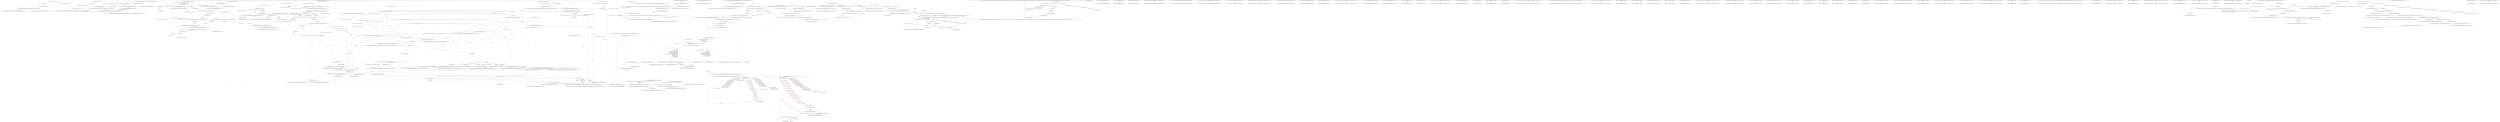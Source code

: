 digraph  {
n199 [label="QuantConnect.Brokerages.Backtesting.BacktestingBrokerage", span=""];
n0 [cluster="QuantConnect.Brokerages.Backtesting.BacktestingBrokerage.BacktestingBrokerage(QuantConnect.Interfaces.IAlgorithm)", label="Entry QuantConnect.Brokerages.Backtesting.BacktestingBrokerage.BacktestingBrokerage(QuantConnect.Interfaces.IAlgorithm)", span="49-49"];
n1 [cluster="QuantConnect.Brokerages.Backtesting.BacktestingBrokerage.BacktestingBrokerage(QuantConnect.Interfaces.IAlgorithm)", label="Algorithm = algorithm", span="52-52"];
n2 [cluster="QuantConnect.Brokerages.Backtesting.BacktestingBrokerage.BacktestingBrokerage(QuantConnect.Interfaces.IAlgorithm)", label="_pending = new ConcurrentDictionary<int, Order>()", span="53-53"];
n3 [cluster="QuantConnect.Brokerages.Backtesting.BacktestingBrokerage.BacktestingBrokerage(QuantConnect.Interfaces.IAlgorithm)", label="Exit QuantConnect.Brokerages.Backtesting.BacktestingBrokerage.BacktestingBrokerage(QuantConnect.Interfaces.IAlgorithm)", span="49-49"];
n4 [cluster="System.Collections.Concurrent.ConcurrentDictionary<TKey, TValue>.ConcurrentDictionary()", label="Entry System.Collections.Concurrent.ConcurrentDictionary<TKey, TValue>.ConcurrentDictionary()", span="0-0"];
n5 [cluster="QuantConnect.Brokerages.Backtesting.BacktestingBrokerage.BacktestingBrokerage(QuantConnect.Interfaces.IAlgorithm, string)", label="Entry QuantConnect.Brokerages.Backtesting.BacktestingBrokerage.BacktestingBrokerage(QuantConnect.Interfaces.IAlgorithm, string)", span="61-61"];
n6 [cluster="QuantConnect.Brokerages.Backtesting.BacktestingBrokerage.BacktestingBrokerage(QuantConnect.Interfaces.IAlgorithm, string)", label="Algorithm = algorithm", span="64-64"];
n7 [cluster="QuantConnect.Brokerages.Backtesting.BacktestingBrokerage.BacktestingBrokerage(QuantConnect.Interfaces.IAlgorithm, string)", label="_pending = new ConcurrentDictionary<int, Order>()", span="65-65"];
n8 [cluster="QuantConnect.Brokerages.Backtesting.BacktestingBrokerage.BacktestingBrokerage(QuantConnect.Interfaces.IAlgorithm, string)", label="Exit QuantConnect.Brokerages.Backtesting.BacktestingBrokerage.BacktestingBrokerage(QuantConnect.Interfaces.IAlgorithm, string)", span="61-61"];
n9 [cluster="QuantConnect.Brokerages.Backtesting.BacktestingBrokerage.BacktestingBrokerage(QuantConnect.Interfaces.IAlgorithm, QuantConnect.Brokerages.Backtesting.IBacktestingMarketSimulation)", label="Entry QuantConnect.Brokerages.Backtesting.BacktestingBrokerage.BacktestingBrokerage(QuantConnect.Interfaces.IAlgorithm, QuantConnect.Brokerages.Backtesting.IBacktestingMarketSimulation)", span="73-73"];
n10 [cluster="QuantConnect.Brokerages.Backtesting.BacktestingBrokerage.BacktestingBrokerage(QuantConnect.Interfaces.IAlgorithm, QuantConnect.Brokerages.Backtesting.IBacktestingMarketSimulation)", label="Algorithm = algorithm", span="76-76"];
n11 [cluster="QuantConnect.Brokerages.Backtesting.BacktestingBrokerage.BacktestingBrokerage(QuantConnect.Interfaces.IAlgorithm, QuantConnect.Brokerages.Backtesting.IBacktestingMarketSimulation)", label="MarketSimulation = marketSimulation", span="77-77"];
n12 [cluster="QuantConnect.Brokerages.Backtesting.BacktestingBrokerage.BacktestingBrokerage(QuantConnect.Interfaces.IAlgorithm, QuantConnect.Brokerages.Backtesting.IBacktestingMarketSimulation)", label="_pending = new ConcurrentDictionary<int, Order>()", span="78-78"];
n13 [cluster="QuantConnect.Brokerages.Backtesting.BacktestingBrokerage.BacktestingBrokerage(QuantConnect.Interfaces.IAlgorithm, QuantConnect.Brokerages.Backtesting.IBacktestingMarketSimulation)", label="Exit QuantConnect.Brokerages.Backtesting.BacktestingBrokerage.BacktestingBrokerage(QuantConnect.Interfaces.IAlgorithm, QuantConnect.Brokerages.Backtesting.IBacktestingMarketSimulation)", span="73-73"];
n14 [cluster="QuantConnect.Brokerages.Backtesting.BacktestingBrokerage.GetOpenOrders()", label="Entry QuantConnect.Brokerages.Backtesting.BacktestingBrokerage.GetOpenOrders()", span="95-95"];
n15 [cluster="QuantConnect.Brokerages.Backtesting.BacktestingBrokerage.GetOpenOrders()", label="return Algorithm.Transactions.GetOpenOrders();", span="97-97"];
n16 [cluster="QuantConnect.Brokerages.Backtesting.BacktestingBrokerage.GetOpenOrders()", label="Exit QuantConnect.Brokerages.Backtesting.BacktestingBrokerage.GetOpenOrders()", span="95-95"];
n17 [cluster="QuantConnect.Securities.SecurityTransactionManager.GetOpenOrders()", label="Entry QuantConnect.Securities.SecurityTransactionManager.GetOpenOrders()", span="244-244"];
n18 [cluster="QuantConnect.Brokerages.Backtesting.BacktestingBrokerage.GetAccountHoldings()", label="Entry QuantConnect.Brokerages.Backtesting.BacktestingBrokerage.GetAccountHoldings()", span="104-104"];
n19 [cluster="QuantConnect.Brokerages.Backtesting.BacktestingBrokerage.GetAccountHoldings()", label="return (from security in Algorithm.Portfolio.Securities.Values.OrderBy(x => x.Symbol)\r\n                    where security.Holdings.AbsoluteQuantity > 0\r\n                    select new Holding(security)).ToList();", span="107-109"];
n20 [cluster="QuantConnect.Brokerages.Backtesting.BacktestingBrokerage.GetAccountHoldings()", label="Exit QuantConnect.Brokerages.Backtesting.BacktestingBrokerage.GetAccountHoldings()", span="104-104"];
n21 [cluster="System.Collections.Generic.IEnumerable<TSource>.OrderBy<TSource, TKey>(System.Func<TSource, TKey>)", label="Entry System.Collections.Generic.IEnumerable<TSource>.OrderBy<TSource, TKey>(System.Func<TSource, TKey>)", span="0-0"];
n22 [cluster="Holding.cstr", label="Entry Holding.cstr", span=""];
n23 [cluster="Unk.ToList", label="Entry Unk.ToList", span=""];
n24 [cluster="lambda expression", label="Entry lambda expression", span="107-107"];
n25 [cluster="lambda expression", label="x.Symbol", span="107-107"];
n26 [cluster="lambda expression", label="Exit lambda expression", span="107-107"];
n27 [cluster="QuantConnect.Brokerages.Backtesting.BacktestingBrokerage.GetCashBalance()", label="Entry QuantConnect.Brokerages.Backtesting.BacktestingBrokerage.GetCashBalance()", span="116-116"];
n28 [cluster="QuantConnect.Brokerages.Backtesting.BacktestingBrokerage.GetCashBalance()", label="return Algorithm.Portfolio.CashBook.Values.ToList();", span="118-118"];
n29 [cluster="QuantConnect.Brokerages.Backtesting.BacktestingBrokerage.GetCashBalance()", label="Exit QuantConnect.Brokerages.Backtesting.BacktestingBrokerage.GetCashBalance()", span="116-116"];
n30 [cluster="System.Collections.Generic.IEnumerable<TSource>.ToList<TSource>()", label="Entry System.Collections.Generic.IEnumerable<TSource>.ToList<TSource>()", span="0-0"];
n31 [cluster="QuantConnect.Brokerages.Backtesting.BacktestingBrokerage.PlaceOrder(QuantConnect.Orders.Order)", label="Entry QuantConnect.Brokerages.Backtesting.BacktestingBrokerage.PlaceOrder(QuantConnect.Orders.Order)", span="126-126"];
n32 [cluster="QuantConnect.Brokerages.Backtesting.BacktestingBrokerage.PlaceOrder(QuantConnect.Orders.Order)", label="Log.Trace(''BacktestingBrokerage.PlaceOrder(): Symbol: '' + order.Symbol.Value + '' Quantity: '' + order.Quantity)", span="128-128"];
n33 [cluster="QuantConnect.Brokerages.Backtesting.BacktestingBrokerage.PlaceOrder(QuantConnect.Orders.Order)", label="order.Status == OrderStatus.New", span="130-130"];
n36 [cluster="QuantConnect.Brokerages.Backtesting.BacktestingBrokerage.PlaceOrder(QuantConnect.Orders.Order)", label="SetPendingOrder(order)", span="135-135"];
n37 [cluster="QuantConnect.Brokerages.Backtesting.BacktestingBrokerage.PlaceOrder(QuantConnect.Orders.Order)", label="var orderId = order.Id.ToString()", span="138-138"];
n38 [cluster="QuantConnect.Brokerages.Backtesting.BacktestingBrokerage.PlaceOrder(QuantConnect.Orders.Order)", label="!order.BrokerId.Contains(orderId)", span="139-139"];
n39 [cluster="QuantConnect.Brokerages.Backtesting.BacktestingBrokerage.PlaceOrder(QuantConnect.Orders.Order)", label="order.BrokerId.Add(orderId)", span="139-139"];
n41 [cluster="QuantConnect.Brokerages.Backtesting.BacktestingBrokerage.PlaceOrder(QuantConnect.Orders.Order)", label="var submitted = new OrderEvent(order, Algorithm.UtcTime, orderFee) { Status = OrderStatus.Submitted }", span="143-143"];
n46 [cluster="QuantConnect.Logging.Log.Trace(string, bool)", label="Entry QuantConnect.Logging.Log.Trace(string, bool)", span="106-106"];
n34 [cluster="QuantConnect.Brokerages.Backtesting.BacktestingBrokerage.PlaceOrder(QuantConnect.Orders.Order)", label=_needsScanLock, span="132-132"];
n44 [cluster="QuantConnect.Brokerages.Backtesting.BacktestingBrokerage.PlaceOrder(QuantConnect.Orders.Order)", label="return false;", span="148-148"];
n35 [cluster="QuantConnect.Brokerages.Backtesting.BacktestingBrokerage.PlaceOrder(QuantConnect.Orders.Order)", label="_needsScan = true", span="134-134"];
n47 [cluster="QuantConnect.Brokerages.Backtesting.BacktestingBrokerage.SetPendingOrder(QuantConnect.Orders.Order)", label="Entry QuantConnect.Brokerages.Backtesting.BacktestingBrokerage.SetPendingOrder(QuantConnect.Orders.Order)", span="435-435"];
n48 [cluster="int.ToString()", label="Entry int.ToString()", span="0-0"];
n40 [cluster="QuantConnect.Brokerages.Backtesting.BacktestingBrokerage.PlaceOrder(QuantConnect.Orders.Order)", label="int orderFee = 0", span="142-142"];
n49 [cluster="System.Collections.Generic.List<T>.Contains(T)", label="Entry System.Collections.Generic.List<T>.Contains(T)", span="0-0"];
n50 [cluster="System.Collections.Generic.List<T>.Add(T)", label="Entry System.Collections.Generic.List<T>.Add(T)", span="0-0"];
n42 [cluster="QuantConnect.Brokerages.Backtesting.BacktestingBrokerage.PlaceOrder(QuantConnect.Orders.Order)", label="OnOrderEvent(submitted)", span="144-144"];
n51 [cluster="QuantConnect.Orders.OrderEvent.OrderEvent(QuantConnect.Orders.Order, System.DateTime, decimal, string)", label="Entry QuantConnect.Orders.OrderEvent.OrderEvent(QuantConnect.Orders.Order, System.DateTime, decimal, string)", span="144-144"];
n43 [cluster="QuantConnect.Brokerages.Backtesting.BacktestingBrokerage.PlaceOrder(QuantConnect.Orders.Order)", label="return true;", span="146-146"];
n52 [cluster="QuantConnect.Brokerages.Brokerage.OnOrderEvent(QuantConnect.Orders.OrderEvent)", label="Entry QuantConnect.Brokerages.Brokerage.OnOrderEvent(QuantConnect.Orders.OrderEvent)", span="113-113"];
n45 [cluster="QuantConnect.Brokerages.Backtesting.BacktestingBrokerage.PlaceOrder(QuantConnect.Orders.Order)", label="Exit QuantConnect.Brokerages.Backtesting.BacktestingBrokerage.PlaceOrder(QuantConnect.Orders.Order)", span="126-126"];
n53 [cluster="QuantConnect.Brokerages.Backtesting.BacktestingBrokerage.UpdateOrder(QuantConnect.Orders.Order)", label="Entry QuantConnect.Brokerages.Backtesting.BacktestingBrokerage.UpdateOrder(QuantConnect.Orders.Order)", span="156-156"];
n54 [cluster="QuantConnect.Brokerages.Backtesting.BacktestingBrokerage.UpdateOrder(QuantConnect.Orders.Order)", label="Log.Trace(''BacktestingBrokerage.UpdateOrder(): Symbol: '' + order.Symbol.Value + '' Quantity: '' + order.Quantity + '' Status: '' + order.Status)", span="158-158"];
n57 [cluster="QuantConnect.Brokerages.Backtesting.BacktestingBrokerage.UpdateOrder(QuantConnect.Orders.Order)", label="!_pending.TryGetValue(order.Id, out pending)", span="163-163"];
n60 [cluster="QuantConnect.Brokerages.Backtesting.BacktestingBrokerage.UpdateOrder(QuantConnect.Orders.Order)", label="SetPendingOrder(order)", span="170-170"];
n61 [cluster="QuantConnect.Brokerages.Backtesting.BacktestingBrokerage.UpdateOrder(QuantConnect.Orders.Order)", label="var orderId = order.Id.ToString()", span="173-173"];
n62 [cluster="QuantConnect.Brokerages.Backtesting.BacktestingBrokerage.UpdateOrder(QuantConnect.Orders.Order)", label="!order.BrokerId.Contains(orderId)", span="174-174"];
n63 [cluster="QuantConnect.Brokerages.Backtesting.BacktestingBrokerage.UpdateOrder(QuantConnect.Orders.Order)", label="order.BrokerId.Add(orderId)", span="174-174"];
n65 [cluster="QuantConnect.Brokerages.Backtesting.BacktestingBrokerage.UpdateOrder(QuantConnect.Orders.Order)", label="var updated = new OrderEvent(order, Algorithm.UtcTime, orderFee) { Status = OrderStatus.Submitted }", span="178-178"];
n55 [cluster="QuantConnect.Brokerages.Backtesting.BacktestingBrokerage.UpdateOrder(QuantConnect.Orders.Order)", label=_needsScanLock, span="160-160"];
n56 [cluster="QuantConnect.Brokerages.Backtesting.BacktestingBrokerage.UpdateOrder(QuantConnect.Orders.Order)", label="Order pending", span="162-162"];
n58 [cluster="QuantConnect.Brokerages.Backtesting.BacktestingBrokerage.UpdateOrder(QuantConnect.Orders.Order)", label="return false;", span="166-166"];
n59 [cluster="QuantConnect.Brokerages.Backtesting.BacktestingBrokerage.UpdateOrder(QuantConnect.Orders.Order)", label="_needsScan = true", span="169-169"];
n69 [cluster="System.Collections.Concurrent.ConcurrentDictionary<TKey, TValue>.TryGetValue(TKey, out TValue)", label="Entry System.Collections.Concurrent.ConcurrentDictionary<TKey, TValue>.TryGetValue(TKey, out TValue)", span="0-0"];
n64 [cluster="QuantConnect.Brokerages.Backtesting.BacktestingBrokerage.UpdateOrder(QuantConnect.Orders.Order)", label="int orderFee = 0", span="177-177"];
n66 [cluster="QuantConnect.Brokerages.Backtesting.BacktestingBrokerage.UpdateOrder(QuantConnect.Orders.Order)", label="OnOrderEvent(updated)", span="179-179"];
n67 [cluster="QuantConnect.Brokerages.Backtesting.BacktestingBrokerage.UpdateOrder(QuantConnect.Orders.Order)", label="return true;", span="181-181"];
n68 [cluster="QuantConnect.Brokerages.Backtesting.BacktestingBrokerage.UpdateOrder(QuantConnect.Orders.Order)", label="Exit QuantConnect.Brokerages.Backtesting.BacktestingBrokerage.UpdateOrder(QuantConnect.Orders.Order)", span="156-156"];
n70 [cluster="QuantConnect.Brokerages.Backtesting.BacktestingBrokerage.CancelOrder(QuantConnect.Orders.Order)", label="Entry QuantConnect.Brokerages.Backtesting.BacktestingBrokerage.CancelOrder(QuantConnect.Orders.Order)", span="189-189"];
n71 [cluster="QuantConnect.Brokerages.Backtesting.BacktestingBrokerage.CancelOrder(QuantConnect.Orders.Order)", label="Log.Trace(''BacktestingBrokerage.CancelOrder(): Symbol: '' + order.Symbol.Value + '' Quantity: '' + order.Quantity)", span="191-191"];
n74 [cluster="QuantConnect.Brokerages.Backtesting.BacktestingBrokerage.CancelOrder(QuantConnect.Orders.Order)", label="!_pending.TryRemove(order.Id, out pending)", span="196-196"];
n76 [cluster="QuantConnect.Brokerages.Backtesting.BacktestingBrokerage.CancelOrder(QuantConnect.Orders.Order)", label="var orderId = order.Id.ToString()", span="203-203"];
n77 [cluster="QuantConnect.Brokerages.Backtesting.BacktestingBrokerage.CancelOrder(QuantConnect.Orders.Order)", label="!order.BrokerId.Contains(orderId)", span="204-204"];
n78 [cluster="QuantConnect.Brokerages.Backtesting.BacktestingBrokerage.CancelOrder(QuantConnect.Orders.Order)", label="order.BrokerId.Add(order.Id.ToString())", span="204-204"];
n80 [cluster="QuantConnect.Brokerages.Backtesting.BacktestingBrokerage.CancelOrder(QuantConnect.Orders.Order)", label="var canceled = new OrderEvent(order, Algorithm.UtcTime, orderFee) { Status = OrderStatus.Canceled }", span="208-208"];
n72 [cluster="QuantConnect.Brokerages.Backtesting.BacktestingBrokerage.CancelOrder(QuantConnect.Orders.Order)", label=_needsScanLock, span="193-193"];
n73 [cluster="QuantConnect.Brokerages.Backtesting.BacktestingBrokerage.CancelOrder(QuantConnect.Orders.Order)", label="Order pending", span="195-195"];
n75 [cluster="QuantConnect.Brokerages.Backtesting.BacktestingBrokerage.CancelOrder(QuantConnect.Orders.Order)", label="return false;", span="199-199"];
n84 [cluster="System.Collections.Concurrent.ConcurrentDictionary<TKey, TValue>.TryRemove(TKey, out TValue)", label="Entry System.Collections.Concurrent.ConcurrentDictionary<TKey, TValue>.TryRemove(TKey, out TValue)", span="0-0"];
n79 [cluster="QuantConnect.Brokerages.Backtesting.BacktestingBrokerage.CancelOrder(QuantConnect.Orders.Order)", label="int orderFee = 0", span="207-207"];
n81 [cluster="QuantConnect.Brokerages.Backtesting.BacktestingBrokerage.CancelOrder(QuantConnect.Orders.Order)", label="OnOrderEvent(canceled)", span="209-209"];
n82 [cluster="QuantConnect.Brokerages.Backtesting.BacktestingBrokerage.CancelOrder(QuantConnect.Orders.Order)", label="return true;", span="211-211"];
n83 [cluster="QuantConnect.Brokerages.Backtesting.BacktestingBrokerage.CancelOrder(QuantConnect.Orders.Order)", label="Exit QuantConnect.Brokerages.Backtesting.BacktestingBrokerage.CancelOrder(QuantConnect.Orders.Order)", span="189-189"];
n85 [cluster="QuantConnect.Brokerages.Backtesting.BacktestingBrokerage.Scan()", label="Entry QuantConnect.Brokerages.Backtesting.BacktestingBrokerage.Scan()", span="222-222"];
n86 [cluster="QuantConnect.Brokerages.Backtesting.BacktestingBrokerage.Scan()", label=_needsScanLock, span="224-224"];
n87 [cluster="QuantConnect.Brokerages.Backtesting.BacktestingBrokerage.Scan()", label="!_needsScan", span="227-227"];
n88 [cluster="QuantConnect.Brokerages.Backtesting.BacktestingBrokerage.Scan()", label="return;", span="229-229"];
n89 [cluster="QuantConnect.Brokerages.Backtesting.BacktestingBrokerage.Scan()", label="var stillNeedsScan = false", span="232-232"];
n90 [cluster="QuantConnect.Brokerages.Backtesting.BacktestingBrokerage.Scan()", label="_pending.OrderBy(x => x.Key)", span="235-235"];
n146 [cluster="QuantConnect.Brokerages.Backtesting.BacktestingBrokerage.Scan()", label="_needsScan = stillNeedsScan", span="378-378"];
n91 [cluster="QuantConnect.Brokerages.Backtesting.BacktestingBrokerage.Scan()", label="var order = kvp.Value", span="237-237"];
n169 [cluster="lambda expression", label="Entry lambda expression", span="235-235"];
n92 [cluster="QuantConnect.Brokerages.Backtesting.BacktestingBrokerage.Scan()", label="order == null", span="238-238"];
n93 [cluster="QuantConnect.Brokerages.Backtesting.BacktestingBrokerage.Scan()", label="Log.Error(''BacktestingBrokerage.Scan(): Null pending order found: '' + kvp.Key)", span="240-240"];
n95 [cluster="QuantConnect.Brokerages.Backtesting.BacktestingBrokerage.Scan()", label="order.Status.IsClosed()", span="245-245"];
n96 [cluster="QuantConnect.Brokerages.Backtesting.BacktestingBrokerage.Scan()", label="_pending.TryRemove(order.Id, out order)", span="248-248"];
n97 [cluster="QuantConnect.Brokerages.Backtesting.BacktestingBrokerage.Scan()", label="order.Time == Algorithm.UtcTime && order.Type != OrderType.Market", span="253-253"];
n99 [cluster="QuantConnect.Brokerages.Backtesting.BacktestingBrokerage.Scan()", label="var fills = new[] { new OrderEvent(order, Algorithm.UtcTime, 0) }", span="259-259"];
n101 [cluster="QuantConnect.Brokerages.Backtesting.BacktestingBrokerage.Scan()", label="!Algorithm.Securities.TryGetValue(order.Symbol, out security)", span="262-262"];
n102 [cluster="QuantConnect.Brokerages.Backtesting.BacktestingBrokerage.Scan()", label="Log.Error(''BacktestingBrokerage.Scan(): Unable to process order: '' + order.Id + ''. The security no longer exists.'')", span="264-264"];
n103 [cluster="QuantConnect.Brokerages.Backtesting.BacktestingBrokerage.Scan()", label="OnOrderEvent(new OrderEvent(order, Algorithm.UtcTime, 0m){Status = OrderStatus.Invalid})", span="266-266"];
n104 [cluster="QuantConnect.Brokerages.Backtesting.BacktestingBrokerage.Scan()", label="_pending.TryRemove(order.Id, out order)", span="267-267"];
n105 [cluster="QuantConnect.Brokerages.Backtesting.BacktestingBrokerage.Scan()", label="!Algorithm.BrokerageModel.CanExecuteOrder(security, order)", span="272-272"];
n107 [cluster="QuantConnect.Brokerages.Backtesting.BacktestingBrokerage.Scan()", label="sufficientBuyingPower = Algorithm.Transactions.GetSufficientCapitalForOrder(Algorithm.Portfolio, order)", span="281-281"];
n110 [cluster="QuantConnect.Brokerages.Backtesting.BacktestingBrokerage.Scan()", label="_pending.TryRemove(order.Id, out pending)", span="287-287"];
n111 [cluster="QuantConnect.Brokerages.Backtesting.BacktestingBrokerage.Scan()", label="order.Status = OrderStatus.Invalid", span="288-288"];
n112 [cluster="QuantConnect.Brokerages.Backtesting.BacktestingBrokerage.Scan()", label="OnOrderEvent(new OrderEvent(order, Algorithm.UtcTime, 0, ''Error in GetSufficientCapitalForOrder''))", span="289-289"];
n114 [cluster="QuantConnect.Brokerages.Backtesting.BacktestingBrokerage.Scan()", label="Algorithm.Error(string.Format(''Order Error: id: {0}, Error executing margin models: {1}'', order.Id, err.Message))", span="292-292"];
n117 [cluster="QuantConnect.Brokerages.Backtesting.BacktestingBrokerage.Scan()", label="order.Type", span="305-305"];
n119 [cluster="QuantConnect.Brokerages.Backtesting.BacktestingBrokerage.Scan()", label="fills = new[] { model.LimitFill(security, order as LimitOrder) }", span="308-308"];
n121 [cluster="QuantConnect.Brokerages.Backtesting.BacktestingBrokerage.Scan()", label="fills = new[] { model.StopMarketFill(security, order as StopMarketOrder) }", span="312-312"];
n123 [cluster="QuantConnect.Brokerages.Backtesting.BacktestingBrokerage.Scan()", label="fills = new[] { model.MarketFill(security, order as MarketOrder) }", span="316-316"];
n125 [cluster="QuantConnect.Brokerages.Backtesting.BacktestingBrokerage.Scan()", label="fills = new[] { model.StopLimitFill(security, order as StopLimitOrder) }", span="320-320"];
n127 [cluster="QuantConnect.Brokerages.Backtesting.BacktestingBrokerage.Scan()", label="fills = new[] { model.MarketOnOpenFill(security, order as MarketOnOpenOrder) }", span="324-324"];
n129 [cluster="QuantConnect.Brokerages.Backtesting.BacktestingBrokerage.Scan()", label="fills = new[] { model.MarketOnCloseFill(security, order as MarketOnCloseOrder) }", span="328-328"];
n132 [cluster="QuantConnect.Brokerages.Backtesting.BacktestingBrokerage.Scan()", label="fills = option.OptionExerciseModel.OptionExercise(option, order as OptionExerciseOrder).ToArray()", span="333-333"];
n135 [cluster="QuantConnect.Brokerages.Backtesting.BacktestingBrokerage.Scan()", label="Algorithm.Error(string.Format(''Order Error: id: {0}, Transaction model failed to fill for order type: {1} with error: {2}'',\r\n                                order.Id, order.Type, err.Message))", span="340-341"];
n136 [cluster="QuantConnect.Brokerages.Backtesting.BacktestingBrokerage.Scan()", label="order.Status = OrderStatus.Invalid", span="347-347"];
n137 [cluster="QuantConnect.Brokerages.Backtesting.BacktestingBrokerage.Scan()", label="Algorithm.Error(string.Format(''Order Error: id: {0}, Insufficient buying power to complete order (Value:{1}).'', order.Id,\r\n                            order.GetValue(security).SmartRounding()))", span="348-349"];
n139 [cluster="QuantConnect.Brokerages.Backtesting.BacktestingBrokerage.Scan()", label="order.Status != fill.Status || fill.FillQuantity != 0", span="355-355"];
n141 [cluster="QuantConnect.Brokerages.Backtesting.BacktestingBrokerage.Scan()", label="order.Type == OrderType.OptionExercise", span="361-361"];
n144 [cluster="QuantConnect.Brokerages.Backtesting.BacktestingBrokerage.Scan()", label="_pending.TryRemove(order.Id, out order)", span="369-369"];
n94 [cluster="QuantConnect.Brokerages.Backtesting.BacktestingBrokerage.Scan()", label="_pending.TryRemove(kvp.Key, out order)", span="241-241"];
n148 [cluster="QuantConnect.Logging.Log.Error(string, bool)", label="Entry QuantConnect.Logging.Log.Error(string, bool)", span="65-65"];
n149 [cluster="QuantConnect.Orders.OrderStatus.IsClosed()", label="Entry QuantConnect.Orders.OrderStatus.IsClosed()", span="27-27"];
n98 [cluster="QuantConnect.Brokerages.Backtesting.BacktestingBrokerage.Scan()", label="stillNeedsScan = true", span="255-255"];
n100 [cluster="QuantConnect.Brokerages.Backtesting.BacktestingBrokerage.Scan()", label="Security security", span="261-261"];
n138 [cluster="QuantConnect.Brokerages.Backtesting.BacktestingBrokerage.Scan()", label=fills, span="352-352"];
n143 [cluster="QuantConnect.Brokerages.Backtesting.BacktestingBrokerage.Scan()", label="fills.All(x => x.Status.IsClosed())", span="367-367"];
n150 [cluster="QuantConnect.Securities.SecurityManager.TryGetValue(QuantConnect.Symbol, out QuantConnect.Securities.Security)", label="Entry QuantConnect.Securities.SecurityManager.TryGetValue(QuantConnect.Symbol, out QuantConnect.Securities.Security)", span="199-199"];
n116 [cluster="QuantConnect.Brokerages.Backtesting.BacktestingBrokerage.Scan()", label="var model = security.FillModel", span="300-300"];
n131 [cluster="QuantConnect.Brokerages.Backtesting.BacktestingBrokerage.Scan()", label="var option = (Option)security", span="332-332"];
n106 [cluster="QuantConnect.Brokerages.Backtesting.BacktestingBrokerage.Scan()", label="bool sufficientBuyingPower", span="278-278"];
n151 [cluster="QuantConnect.Brokerages.IBrokerageModel.CanExecuteOrder(QuantConnect.Securities.Security, QuantConnect.Orders.Order)", label="Entry QuantConnect.Brokerages.IBrokerageModel.CanExecuteOrder(QuantConnect.Securities.Security, QuantConnect.Orders.Order)", span="78-78"];
n108 [cluster="QuantConnect.Brokerages.Backtesting.BacktestingBrokerage.Scan()", label=Exception, span="283-283"];
n115 [cluster="QuantConnect.Brokerages.Backtesting.BacktestingBrokerage.Scan()", label=sufficientBuyingPower, span="297-297"];
n152 [cluster="QuantConnect.Securities.SecurityTransactionManager.GetSufficientCapitalForOrder(QuantConnect.Securities.SecurityPortfolioManager, QuantConnect.Orders.Order)", label="Entry QuantConnect.Securities.SecurityTransactionManager.GetSufficientCapitalForOrder(QuantConnect.Securities.SecurityPortfolioManager, QuantConnect.Orders.Order)", span="303-303"];
n109 [cluster="QuantConnect.Brokerages.Backtesting.BacktestingBrokerage.Scan()", label="Order pending", span="286-286"];
n113 [cluster="QuantConnect.Brokerages.Backtesting.BacktestingBrokerage.Scan()", label="Log.Error(err)", span="291-291"];
n153 [cluster="QuantConnect.Logging.Log.Error(System.Exception, string, bool)", label="Entry QuantConnect.Logging.Log.Error(System.Exception, string, bool)", span="98-98"];
n118 [cluster="QuantConnect.Brokerages.Backtesting.BacktestingBrokerage.Scan()", label="OrderType.Limit", span="307-307"];
n120 [cluster="QuantConnect.Brokerages.Backtesting.BacktestingBrokerage.Scan()", label="OrderType.StopMarket", span="311-311"];
n122 [cluster="QuantConnect.Brokerages.Backtesting.BacktestingBrokerage.Scan()", label="OrderType.Market", span="315-315"];
n124 [cluster="QuantConnect.Brokerages.Backtesting.BacktestingBrokerage.Scan()", label="OrderType.StopLimit", span="319-319"];
n126 [cluster="QuantConnect.Brokerages.Backtesting.BacktestingBrokerage.Scan()", label="OrderType.MarketOnOpen", span="323-323"];
n128 [cluster="QuantConnect.Brokerages.Backtesting.BacktestingBrokerage.Scan()", label="OrderType.MarketOnClose", span="327-327"];
n130 [cluster="QuantConnect.Brokerages.Backtesting.BacktestingBrokerage.Scan()", label="OrderType.OptionExercise", span="331-331"];
n133 [cluster="QuantConnect.Brokerages.Backtesting.BacktestingBrokerage.Scan()", label=Exception, span="337-337"];
n158 [cluster="QuantConnect.Orders.Fills.IFillModel.MarketFill(QuantConnect.Securities.Security, QuantConnect.Orders.MarketOrder)", label="Entry QuantConnect.Orders.Fills.IFillModel.MarketFill(QuantConnect.Securities.Security, QuantConnect.Orders.MarketOrder)", span="30-30"];
n162 [cluster="QuantConnect.Orders.OptionExercise.IOptionExerciseModel.OptionExercise(QuantConnect.Securities.Option.Option, QuantConnect.Orders.OptionExerciseOrder)", label="Entry QuantConnect.Orders.OptionExercise.IOptionExerciseModel.OptionExercise(QuantConnect.Securities.Option.Option, QuantConnect.Orders.OptionExerciseOrder)", span="33-33"];
n163 [cluster="System.Collections.Generic.IEnumerable<TSource>.ToArray<TSource>()", label="Entry System.Collections.Generic.IEnumerable<TSource>.ToArray<TSource>()", span="0-0"];
n160 [cluster="QuantConnect.Orders.Fills.IFillModel.MarketOnOpenFill(QuantConnect.Securities.Security, QuantConnect.Orders.MarketOnOpenOrder)", label="Entry QuantConnect.Orders.Fills.IFillModel.MarketOnOpenFill(QuantConnect.Securities.Security, QuantConnect.Orders.MarketOnOpenOrder)", span="62-62"];
n159 [cluster="QuantConnect.Orders.Fills.IFillModel.StopLimitFill(QuantConnect.Securities.Security, QuantConnect.Orders.StopLimitOrder)", label="Entry QuantConnect.Orders.Fills.IFillModel.StopLimitFill(QuantConnect.Securities.Security, QuantConnect.Orders.StopLimitOrder)", span="46-46"];
n156 [cluster="QuantConnect.Orders.Fills.IFillModel.LimitFill(QuantConnect.Securities.Security, QuantConnect.Orders.LimitOrder)", label="Entry QuantConnect.Orders.Fills.IFillModel.LimitFill(QuantConnect.Securities.Security, QuantConnect.Orders.LimitOrder)", span="54-54"];
n161 [cluster="QuantConnect.Orders.Fills.IFillModel.MarketOnCloseFill(QuantConnect.Securities.Security, QuantConnect.Orders.MarketOnCloseOrder)", label="Entry QuantConnect.Orders.Fills.IFillModel.MarketOnCloseFill(QuantConnect.Securities.Security, QuantConnect.Orders.MarketOnCloseOrder)", span="70-70"];
n157 [cluster="QuantConnect.Orders.Fills.IFillModel.StopMarketFill(QuantConnect.Securities.Security, QuantConnect.Orders.StopMarketOrder)", label="Entry QuantConnect.Orders.Fills.IFillModel.StopMarketFill(QuantConnect.Securities.Security, QuantConnect.Orders.StopMarketOrder)", span="38-38"];
n134 [cluster="QuantConnect.Brokerages.Backtesting.BacktestingBrokerage.Scan()", label="Log.Error(err)", span="339-339"];
n165 [cluster="QuantConnect.Orders.Order.GetValue(QuantConnect.Securities.Security)", label="Entry QuantConnect.Orders.Order.GetValue(QuantConnect.Securities.Security)", span="191-191"];
n166 [cluster="decimal.SmartRounding()", label="Entry decimal.SmartRounding()", span="206-206"];
n154 [cluster="string.Format(string, object, object)", label="Entry string.Format(string, object, object)", span="0-0"];
n155 [cluster="QuantConnect.Interfaces.IAlgorithm.Error(string)", label="Entry QuantConnect.Interfaces.IAlgorithm.Error(string)", span="387-387"];
n164 [cluster="string.Format(string, object, object, object)", label="Entry string.Format(string, object, object, object)", span="0-0"];
n140 [cluster="QuantConnect.Brokerages.Backtesting.BacktestingBrokerage.Scan()", label="OnOrderEvent(fill)", span="358-358"];
n142 [cluster="QuantConnect.Brokerages.Backtesting.BacktestingBrokerage.Scan()", label="OnOptionPositionAssigned(fill)", span="363-363"];
n167 [cluster="QuantConnect.Brokerages.Brokerage.OnOptionPositionAssigned(QuantConnect.Orders.OrderEvent)", label="Entry QuantConnect.Brokerages.Brokerage.OnOptionPositionAssigned(QuantConnect.Orders.OrderEvent)", span="132-132"];
n145 [cluster="QuantConnect.Brokerages.Backtesting.BacktestingBrokerage.Scan()", label="stillNeedsScan = true", span="373-373"];
n168 [cluster="Unk.All", label="Entry Unk.All", span=""];
n172 [cluster="lambda expression", label="Entry lambda expression", span="367-367"];
n147 [cluster="QuantConnect.Brokerages.Backtesting.BacktestingBrokerage.Scan()", label="Exit QuantConnect.Brokerages.Backtesting.BacktestingBrokerage.Scan()", span="222-222"];
n170 [cluster="lambda expression", label="x.Key", span="235-235"];
n171 [cluster="lambda expression", label="Exit lambda expression", span="235-235"];
n173 [cluster="lambda expression", label="x.Status.IsClosed()", span="367-367"];
n174 [cluster="lambda expression", label="Exit lambda expression", span="367-367"];
n175 [cluster="QuantConnect.Brokerages.Backtesting.BacktestingBrokerage.SimulateMarket()", label="Entry QuantConnect.Brokerages.Backtesting.BacktestingBrokerage.SimulateMarket()", span="385-385"];
n176 [cluster="QuantConnect.Brokerages.Backtesting.BacktestingBrokerage.SimulateMarket()", label="MarketSimulation != null", span="388-388"];
n177 [cluster="QuantConnect.Brokerages.Backtesting.BacktestingBrokerage.SimulateMarket()", label="MarketSimulation.SimulateMarketConditions(this, Algorithm)", span="389-389"];
n178 [cluster="QuantConnect.Brokerages.Backtesting.BacktestingBrokerage.SimulateMarket()", label="Exit QuantConnect.Brokerages.Backtesting.BacktestingBrokerage.SimulateMarket()", span="385-385"];
n179 [cluster="QuantConnect.Brokerages.Backtesting.IBacktestingMarketSimulation.SimulateMarketConditions(QuantConnect.Interfaces.IBrokerage, QuantConnect.Interfaces.IAlgorithm)", label="Entry QuantConnect.Brokerages.Backtesting.IBacktestingMarketSimulation.SimulateMarketConditions(QuantConnect.Interfaces.IBrokerage, QuantConnect.Interfaces.IAlgorithm)", span="31-31"];
n180 [cluster="QuantConnect.Brokerages.Backtesting.BacktestingBrokerage.ActivateOptionAssignment(QuantConnect.Securities.Option.Option, int)", label="Entry QuantConnect.Brokerages.Backtesting.BacktestingBrokerage.ActivateOptionAssignment(QuantConnect.Securities.Option.Option, int)", span="397-397"];
n181 [cluster="QuantConnect.Brokerages.Backtesting.BacktestingBrokerage.ActivateOptionAssignment(QuantConnect.Securities.Option.Option, int)", label="var request = new SubmitOrderRequest(OrderType.OptionExercise, option.Type, option.Symbol, -quantity, 0.0m, 0.0m, Algorithm.UtcTime, ''Simulated option assignment'')", span="399-399"];
n183 [cluster="QuantConnect.Brokerages.Backtesting.BacktestingBrokerage.ActivateOptionAssignment(QuantConnect.Securities.Option.Option, int)", label="var fills = option.OptionExerciseModel.OptionExercise(option, order)", span="401-401"];
n184 [cluster="QuantConnect.Brokerages.Backtesting.BacktestingBrokerage.ActivateOptionAssignment(QuantConnect.Securities.Option.Option, int)", label="var portfolioModel = (OptionPortfolioModel)option.PortfolioModel", span="402-402"];
n186 [cluster="QuantConnect.Brokerages.Backtesting.BacktestingBrokerage.ActivateOptionAssignment(QuantConnect.Securities.Option.Option, int)", label="portfolioModel.ProcessFill(Algorithm.Portfolio, option, fill)", span="407-407"];
n182 [cluster="QuantConnect.Brokerages.Backtesting.BacktestingBrokerage.ActivateOptionAssignment(QuantConnect.Securities.Option.Option, int)", label="var order = (OptionExerciseOrder)Order.CreateOrder(request)", span="400-400"];
n189 [cluster="QuantConnect.Orders.SubmitOrderRequest.SubmitOrderRequest(QuantConnect.Orders.OrderType, QuantConnect.SecurityType, QuantConnect.Symbol, decimal, decimal, decimal, System.DateTime, string, QuantConnect.Interfaces.IOrderProperties)", label="Entry QuantConnect.Orders.SubmitOrderRequest.SubmitOrderRequest(QuantConnect.Orders.OrderType, QuantConnect.SecurityType, QuantConnect.Symbol, decimal, decimal, decimal, System.DateTime, string, QuantConnect.Interfaces.IOrderProperties)", span="102-102"];
n190 [cluster="QuantConnect.Orders.Order.CreateOrder(QuantConnect.Orders.SubmitOrderRequest)", label="Entry QuantConnect.Orders.Order.CreateOrder(QuantConnect.Orders.SubmitOrderRequest)", span="268-268"];
n185 [cluster="QuantConnect.Brokerages.Backtesting.BacktestingBrokerage.ActivateOptionAssignment(QuantConnect.Securities.Option.Option, int)", label=fills, span="404-404"];
n188 [cluster="QuantConnect.Brokerages.Backtesting.BacktestingBrokerage.ActivateOptionAssignment(QuantConnect.Securities.Option.Option, int)", label="Exit QuantConnect.Brokerages.Backtesting.BacktestingBrokerage.ActivateOptionAssignment(QuantConnect.Securities.Option.Option, int)", span="397-397"];
n187 [cluster="QuantConnect.Brokerages.Backtesting.BacktestingBrokerage.ActivateOptionAssignment(QuantConnect.Securities.Option.Option, int)", label="OnOptionPositionAssigned(fill)", span="410-410"];
n191 [cluster="QuantConnect.Securities.Option.OptionPortfolioModel.ProcessFill(QuantConnect.Securities.SecurityPortfolioManager, QuantConnect.Securities.Security, QuantConnect.Orders.OrderEvent)", label="Entry QuantConnect.Securities.Option.OptionPortfolioModel.ProcessFill(QuantConnect.Securities.SecurityPortfolioManager, QuantConnect.Securities.Security, QuantConnect.Orders.OrderEvent)", span="33-33"];
n192 [cluster="QuantConnect.Brokerages.Backtesting.BacktestingBrokerage.Connect()", label="Entry QuantConnect.Brokerages.Backtesting.BacktestingBrokerage.Connect()", span="417-417"];
n193 [cluster="QuantConnect.Brokerages.Backtesting.BacktestingBrokerage.Connect()", label="Exit QuantConnect.Brokerages.Backtesting.BacktestingBrokerage.Connect()", span="417-417"];
n194 [cluster="QuantConnect.Brokerages.Backtesting.BacktestingBrokerage.Disconnect()", label="Entry QuantConnect.Brokerages.Backtesting.BacktestingBrokerage.Disconnect()", span="425-425"];
n195 [cluster="QuantConnect.Brokerages.Backtesting.BacktestingBrokerage.Disconnect()", label="Exit QuantConnect.Brokerages.Backtesting.BacktestingBrokerage.Disconnect()", span="425-425"];
n196 [cluster="QuantConnect.Brokerages.Backtesting.BacktestingBrokerage.SetPendingOrder(QuantConnect.Orders.Order)", label="_pending[order.Id] = order.Clone()", span="438-438"];
n197 [cluster="QuantConnect.Brokerages.Backtesting.BacktestingBrokerage.SetPendingOrder(QuantConnect.Orders.Order)", label="Exit QuantConnect.Brokerages.Backtesting.BacktestingBrokerage.SetPendingOrder(QuantConnect.Orders.Order)", span="435-435"];
n198 [cluster="QuantConnect.Orders.Order.Clone()", label="Entry QuantConnect.Orders.Order.Clone()", span="241-241"];
m0_23 [cluster="QuantConnect.Securities.SecurityMarginModel.GetInitialMarginRequiredForOrder(QuantConnect.Securities.Security, QuantConnect.Orders.Order)", file="BacktestingResultHandler.cs", label="Entry QuantConnect.Securities.SecurityMarginModel.GetInitialMarginRequiredForOrder(QuantConnect.Securities.Security, QuantConnect.Orders.Order)", span="97-97"];
m0_24 [cluster="QuantConnect.Securities.SecurityMarginModel.GetInitialMarginRequiredForOrder(QuantConnect.Securities.Security, QuantConnect.Orders.Order)", file="BacktestingResultHandler.cs", label="var orderFees = security.TransactionModel.GetOrderFee(order.Quantity, order.Price)", span="101-101"];
m0_25 [cluster="QuantConnect.Securities.SecurityMarginModel.GetInitialMarginRequiredForOrder(QuantConnect.Securities.Security, QuantConnect.Orders.Order)", file="BacktestingResultHandler.cs", label="return order.Price*order.AbsoluteQuantity*InitialMarginRequirement + orderFees;", span="103-103"];
m0_26 [cluster="QuantConnect.Securities.SecurityMarginModel.GetInitialMarginRequiredForOrder(QuantConnect.Securities.Security, QuantConnect.Orders.Order)", file="BacktestingResultHandler.cs", label="Exit QuantConnect.Securities.SecurityMarginModel.GetInitialMarginRequiredForOrder(QuantConnect.Securities.Security, QuantConnect.Orders.Order)", span="97-97"];
m0_31 [cluster="QuantConnect.Securities.SecurityMarginModel.GetMarginRemaining(QuantConnect.Securities.SecurityPortfolioManager, QuantConnect.Securities.Security, QuantConnect.Orders.OrderDirection)", file="BacktestingResultHandler.cs", label="Entry QuantConnect.Securities.SecurityMarginModel.GetMarginRemaining(QuantConnect.Securities.SecurityPortfolioManager, QuantConnect.Securities.Security, QuantConnect.Orders.OrderDirection)", span="123-123"];
m0_32 [cluster="QuantConnect.Securities.SecurityMarginModel.GetMarginRemaining(QuantConnect.Securities.SecurityPortfolioManager, QuantConnect.Securities.Security, QuantConnect.Orders.OrderDirection)", file="BacktestingResultHandler.cs", label="var holdings = security.Holdings", span="125-125"];
m0_33 [cluster="QuantConnect.Securities.SecurityMarginModel.GetMarginRemaining(QuantConnect.Securities.SecurityPortfolioManager, QuantConnect.Securities.Security, QuantConnect.Orders.OrderDirection)", file="BacktestingResultHandler.cs", label="direction == OrderDirection.Hold", span="127-127"];
m0_34 [cluster="QuantConnect.Securities.SecurityMarginModel.GetMarginRemaining(QuantConnect.Securities.SecurityPortfolioManager, QuantConnect.Securities.Security, QuantConnect.Orders.OrderDirection)", file="BacktestingResultHandler.cs", label="return portfolio.MarginRemaining;", span="129-129"];
m0_36 [cluster="QuantConnect.Securities.SecurityMarginModel.GetMarginRemaining(QuantConnect.Securities.SecurityPortfolioManager, QuantConnect.Securities.Security, QuantConnect.Orders.OrderDirection)", file="BacktestingResultHandler.cs", label=direction, span="136-136"];
m0_38 [cluster="QuantConnect.Securities.SecurityMarginModel.GetMarginRemaining(QuantConnect.Securities.SecurityPortfolioManager, QuantConnect.Securities.Security, QuantConnect.Orders.OrderDirection)", file="BacktestingResultHandler.cs", label="return portfolio.MarginRemaining;", span="139-139"];
m0_40 [cluster="QuantConnect.Securities.SecurityMarginModel.GetMarginRemaining(QuantConnect.Securities.SecurityPortfolioManager, QuantConnect.Securities.Security, QuantConnect.Orders.OrderDirection)", file="BacktestingResultHandler.cs", label="return (holdings.UnrealizedProfit + holdings.UnleveredAbsoluteHoldingsCost) * 2 + portfolio.MarginRemaining;", span="141-141"];
m0_42 [cluster="QuantConnect.Securities.SecurityMarginModel.GetMarginRemaining(QuantConnect.Securities.SecurityPortfolioManager, QuantConnect.Securities.Security, QuantConnect.Orders.OrderDirection)", file="BacktestingResultHandler.cs", label=direction, span="146-146"];
m0_44 [cluster="QuantConnect.Securities.SecurityMarginModel.GetMarginRemaining(QuantConnect.Securities.SecurityPortfolioManager, QuantConnect.Securities.Security, QuantConnect.Orders.OrderDirection)", file="BacktestingResultHandler.cs", label="return (holdings.UnrealizedProfit + holdings.UnleveredAbsoluteHoldingsCost) * 2 + portfolio.MarginRemaining;", span="149-149"];
m0_46 [cluster="QuantConnect.Securities.SecurityMarginModel.GetMarginRemaining(QuantConnect.Securities.SecurityPortfolioManager, QuantConnect.Securities.Security, QuantConnect.Orders.OrderDirection)", file="BacktestingResultHandler.cs", label="return portfolio.MarginRemaining;", span="151-151"];
m0_47 [cluster="QuantConnect.Securities.SecurityMarginModel.GetMarginRemaining(QuantConnect.Securities.SecurityPortfolioManager, QuantConnect.Securities.Security, QuantConnect.Orders.OrderDirection)", file="BacktestingResultHandler.cs", label="return portfolio.MarginRemaining;", span="156-156"];
m0_35 [cluster="QuantConnect.Securities.SecurityMarginModel.GetMarginRemaining(QuantConnect.Securities.SecurityPortfolioManager, QuantConnect.Securities.Security, QuantConnect.Orders.OrderDirection)", file="BacktestingResultHandler.cs", label="holdings.IsLong", span="134-134"];
m0_41 [cluster="QuantConnect.Securities.SecurityMarginModel.GetMarginRemaining(QuantConnect.Securities.SecurityPortfolioManager, QuantConnect.Securities.Security, QuantConnect.Orders.OrderDirection)", file="BacktestingResultHandler.cs", label="holdings.IsShort", span="144-144"];
m0_37 [cluster="QuantConnect.Securities.SecurityMarginModel.GetMarginRemaining(QuantConnect.Securities.SecurityPortfolioManager, QuantConnect.Securities.Security, QuantConnect.Orders.OrderDirection)", file="BacktestingResultHandler.cs", label="OrderDirection.Buy", span="138-138"];
m0_39 [cluster="QuantConnect.Securities.SecurityMarginModel.GetMarginRemaining(QuantConnect.Securities.SecurityPortfolioManager, QuantConnect.Securities.Security, QuantConnect.Orders.OrderDirection)", file="BacktestingResultHandler.cs", label="OrderDirection.Sell", span="140-140"];
m0_43 [cluster="QuantConnect.Securities.SecurityMarginModel.GetMarginRemaining(QuantConnect.Securities.SecurityPortfolioManager, QuantConnect.Securities.Security, QuantConnect.Orders.OrderDirection)", file="BacktestingResultHandler.cs", label="OrderDirection.Buy", span="148-148"];
m0_45 [cluster="QuantConnect.Securities.SecurityMarginModel.GetMarginRemaining(QuantConnect.Securities.SecurityPortfolioManager, QuantConnect.Securities.Security, QuantConnect.Orders.OrderDirection)", file="BacktestingResultHandler.cs", label="OrderDirection.Sell", span="150-150"];
m0_48 [cluster="QuantConnect.Securities.SecurityMarginModel.GetMarginRemaining(QuantConnect.Securities.SecurityPortfolioManager, QuantConnect.Securities.Security, QuantConnect.Orders.OrderDirection)", file="BacktestingResultHandler.cs", label="Exit QuantConnect.Securities.SecurityMarginModel.GetMarginRemaining(QuantConnect.Securities.SecurityPortfolioManager, QuantConnect.Securities.Security, QuantConnect.Orders.OrderDirection)", span="123-123"];
m0_63 [cluster="System.Math.Min(int, int)", file="BacktestingResultHandler.cs", label="Entry System.Math.Min(int, int)", span="0-0"];
m0_18 [cluster="QuantConnect.Securities.SecurityMarginModel.SetLeverage(QuantConnect.Securities.Security, decimal)", file="BacktestingResultHandler.cs", label="Entry QuantConnect.Securities.SecurityMarginModel.SetLeverage(QuantConnect.Securities.Security, decimal)", span="84-84"];
m0_19 [cluster="QuantConnect.Securities.SecurityMarginModel.SetLeverage(QuantConnect.Securities.Security, decimal)", file="BacktestingResultHandler.cs", label="decimal margin = 1/leverage", span="86-86"];
m0_20 [cluster="QuantConnect.Securities.SecurityMarginModel.SetLeverage(QuantConnect.Securities.Security, decimal)", file="BacktestingResultHandler.cs", label="InitialMarginRequirement = margin", span="87-87"];
m0_21 [cluster="QuantConnect.Securities.SecurityMarginModel.SetLeverage(QuantConnect.Securities.Security, decimal)", file="BacktestingResultHandler.cs", label="MaintenanceMarginRequirement = margin", span="88-88"];
m0_22 [cluster="QuantConnect.Securities.SecurityMarginModel.SetLeverage(QuantConnect.Securities.Security, decimal)", file="BacktestingResultHandler.cs", label="Exit QuantConnect.Securities.SecurityMarginModel.SetLeverage(QuantConnect.Securities.Security, decimal)", span="84-84"];
m0_27 [cluster="QuantConnect.Securities.Interfaces.ISecurityTransactionModel.GetOrderFee(decimal, decimal)", file="BacktestingResultHandler.cs", label="Entry QuantConnect.Securities.Interfaces.ISecurityTransactionModel.GetOrderFee(decimal, decimal)", span="95-95"];
m0_0 [cluster="QuantConnect.Securities.SecurityMarginModel.SecurityMarginModel(decimal, decimal)", file="BacktestingResultHandler.cs", label="Entry QuantConnect.Securities.SecurityMarginModel.SecurityMarginModel(decimal, decimal)", span="35-35"];
m0_1 [cluster="QuantConnect.Securities.SecurityMarginModel.SecurityMarginModel(decimal, decimal)", file="BacktestingResultHandler.cs", label="initialMarginRequirement < 0 || initialMarginRequirement > 1", span="37-37"];
m0_3 [cluster="QuantConnect.Securities.SecurityMarginModel.SecurityMarginModel(decimal, decimal)", file="BacktestingResultHandler.cs", label="maintenanceMarginRequirement < 0 || maintenanceMarginRequirement > 1", span="42-42"];
m0_5 [cluster="QuantConnect.Securities.SecurityMarginModel.SecurityMarginModel(decimal, decimal)", file="BacktestingResultHandler.cs", label="InitialMarginRequirement = initialMarginRequirement", span="47-47"];
m0_6 [cluster="QuantConnect.Securities.SecurityMarginModel.SecurityMarginModel(decimal, decimal)", file="BacktestingResultHandler.cs", label="MaintenanceMarginRequirement = maintenanceMarginRequirement", span="48-48"];
m0_2 [cluster="QuantConnect.Securities.SecurityMarginModel.SecurityMarginModel(decimal, decimal)", file="BacktestingResultHandler.cs", label="throw new ArgumentException(''Initial margin requirement must be between 0 and 1'');", span="39-39"];
m0_4 [cluster="QuantConnect.Securities.SecurityMarginModel.SecurityMarginModel(decimal, decimal)", file="BacktestingResultHandler.cs", label="throw new ArgumentException(''Maintenance margin requirement must be between 0 and 1'');", span="44-44"];
m0_7 [cluster="QuantConnect.Securities.SecurityMarginModel.SecurityMarginModel(decimal, decimal)", file="BacktestingResultHandler.cs", label="Exit QuantConnect.Securities.SecurityMarginModel.SecurityMarginModel(decimal, decimal)", span="35-35"];
m0_64 [cluster="System.Math.Max(int, int)", file="BacktestingResultHandler.cs", label="Entry System.Math.Max(int, int)", span="0-0"];
m0_49 [cluster="QuantConnect.Securities.SecurityMarginModel.GenerateMarginCallOrder(QuantConnect.Securities.Security, decimal, decimal)", file="BacktestingResultHandler.cs", label="Entry QuantConnect.Securities.SecurityMarginModel.GenerateMarginCallOrder(QuantConnect.Securities.Security, decimal, decimal)", span="167-167"];
m0_50 [cluster="QuantConnect.Securities.SecurityMarginModel.GenerateMarginCallOrder(QuantConnect.Securities.Security, decimal, decimal)", file="BacktestingResultHandler.cs", label="decimal marginBuffer = 0.10m", span="170-170"];
m0_51 [cluster="QuantConnect.Securities.SecurityMarginModel.GenerateMarginCallOrder(QuantConnect.Securities.Security, decimal, decimal)", file="BacktestingResultHandler.cs", label="totalMargin <= netLiquidationValue*(1 + marginBuffer)", span="172-172"];
m0_53 [cluster="QuantConnect.Securities.SecurityMarginModel.GenerateMarginCallOrder(QuantConnect.Securities.Security, decimal, decimal)", file="BacktestingResultHandler.cs", label="!security.Holdings.Invested", span="177-177"];
m0_55 [cluster="QuantConnect.Securities.SecurityMarginModel.GenerateMarginCallOrder(QuantConnect.Securities.Security, decimal, decimal)", file="BacktestingResultHandler.cs", label="decimal delta = totalMargin - netLiquidationValue", span="183-183"];
m0_56 [cluster="QuantConnect.Securities.SecurityMarginModel.GenerateMarginCallOrder(QuantConnect.Securities.Security, decimal, decimal)", file="BacktestingResultHandler.cs", label="int quantity = (int) (Math.Round(delta/security.Price, MidpointRounding.AwayFromZero) / MaintenanceMarginRequirement)", span="186-186"];
m0_57 [cluster="QuantConnect.Securities.SecurityMarginModel.GenerateMarginCallOrder(QuantConnect.Securities.Security, decimal, decimal)", file="BacktestingResultHandler.cs", label="quantity = Math.Max(1, Math.Min((int)security.Holdings.AbsoluteQuantity, quantity))", span="189-189"];
m0_58 [cluster="QuantConnect.Securities.SecurityMarginModel.GenerateMarginCallOrder(QuantConnect.Securities.Security, decimal, decimal)", file="BacktestingResultHandler.cs", label="security.Holdings.IsLong", span="190-190"];
m0_60 [cluster="QuantConnect.Securities.SecurityMarginModel.GenerateMarginCallOrder(QuantConnect.Securities.Security, decimal, decimal)", file="BacktestingResultHandler.cs", label="return new MarketOrder(security.Symbol, quantity, security.Time, ''Margin Call'', security.Type);", span="196-196"];
m0_52 [cluster="QuantConnect.Securities.SecurityMarginModel.GenerateMarginCallOrder(QuantConnect.Securities.Security, decimal, decimal)", file="BacktestingResultHandler.cs", label="return null;", span="174-174"];
m0_54 [cluster="QuantConnect.Securities.SecurityMarginModel.GenerateMarginCallOrder(QuantConnect.Securities.Security, decimal, decimal)", file="BacktestingResultHandler.cs", label="return null;", span="179-179"];
m0_59 [cluster="QuantConnect.Securities.SecurityMarginModel.GenerateMarginCallOrder(QuantConnect.Securities.Security, decimal, decimal)", file="BacktestingResultHandler.cs", label="quantity *= -1", span="193-193"];
m0_61 [cluster="QuantConnect.Securities.SecurityMarginModel.GenerateMarginCallOrder(QuantConnect.Securities.Security, decimal, decimal)", file="BacktestingResultHandler.cs", label="Exit QuantConnect.Securities.SecurityMarginModel.GenerateMarginCallOrder(QuantConnect.Securities.Security, decimal, decimal)", span="167-167"];
m0_65 [cluster="QuantConnect.Orders.MarketOrder.MarketOrder(string, int, System.DateTime, string, QuantConnect.SecurityType)", file="BacktestingResultHandler.cs", label="Entry QuantConnect.Orders.MarketOrder.MarketOrder(string, int, System.DateTime, string, QuantConnect.SecurityType)", span="57-57"];
m0_28 [cluster="QuantConnect.Securities.SecurityMarginModel.GetMaintenanceMargin(QuantConnect.Securities.Security)", file="BacktestingResultHandler.cs", label="Entry QuantConnect.Securities.SecurityMarginModel.GetMaintenanceMargin(QuantConnect.Securities.Security)", span="111-111"];
m0_29 [cluster="QuantConnect.Securities.SecurityMarginModel.GetMaintenanceMargin(QuantConnect.Securities.Security)", file="BacktestingResultHandler.cs", label="return security.Holdings.AbsoluteHoldingsCost*MaintenanceMarginRequirement;", span="113-113"];
m0_30 [cluster="QuantConnect.Securities.SecurityMarginModel.GetMaintenanceMargin(QuantConnect.Securities.Security)", file="BacktestingResultHandler.cs", label="Exit QuantConnect.Securities.SecurityMarginModel.GetMaintenanceMargin(QuantConnect.Securities.Security)", span="111-111"];
m0_62 [cluster="System.Math.Round(decimal, System.MidpointRounding)", file="BacktestingResultHandler.cs", label="Entry System.Math.Round(decimal, System.MidpointRounding)", span="0-0"];
m0_15 [cluster="QuantConnect.Securities.SecurityMarginModel.GetLeverage(QuantConnect.Securities.Security)", file="BacktestingResultHandler.cs", label="Entry QuantConnect.Securities.SecurityMarginModel.GetLeverage(QuantConnect.Securities.Security)", span="71-71"];
m0_16 [cluster="QuantConnect.Securities.SecurityMarginModel.GetLeverage(QuantConnect.Securities.Security)", file="BacktestingResultHandler.cs", label="return 1/MaintenanceMarginRequirement;", span="73-73"];
m0_17 [cluster="QuantConnect.Securities.SecurityMarginModel.GetLeverage(QuantConnect.Securities.Security)", file="BacktestingResultHandler.cs", label="Exit QuantConnect.Securities.SecurityMarginModel.GetLeverage(QuantConnect.Securities.Security)", span="71-71"];
m0_9 [cluster="QuantConnect.Securities.SecurityMarginModel.SecurityMarginModel(decimal)", file="BacktestingResultHandler.cs", label="Entry QuantConnect.Securities.SecurityMarginModel.SecurityMarginModel(decimal)", span="55-55"];
m0_10 [cluster="QuantConnect.Securities.SecurityMarginModel.SecurityMarginModel(decimal)", file="BacktestingResultHandler.cs", label="leverage < 1", span="57-57"];
m0_12 [cluster="QuantConnect.Securities.SecurityMarginModel.SecurityMarginModel(decimal)", file="BacktestingResultHandler.cs", label="InitialMarginRequirement = 1/leverage", span="62-62"];
m0_13 [cluster="QuantConnect.Securities.SecurityMarginModel.SecurityMarginModel(decimal)", file="BacktestingResultHandler.cs", label="MaintenanceMarginRequirement = 1/leverage", span="63-63"];
m0_11 [cluster="QuantConnect.Securities.SecurityMarginModel.SecurityMarginModel(decimal)", file="BacktestingResultHandler.cs", label="throw new ArgumentException(''Leverage must be greater than or equal to 1.'');", span="59-59"];
m0_14 [cluster="QuantConnect.Securities.SecurityMarginModel.SecurityMarginModel(decimal)", file="BacktestingResultHandler.cs", label="Exit QuantConnect.Securities.SecurityMarginModel.SecurityMarginModel(decimal)", span="55-55"];
m0_8 [cluster="System.ArgumentException.ArgumentException(string)", file="BacktestingResultHandler.cs", label="Entry System.ArgumentException.ArgumentException(string)", span="0-0"];
m0_66 [file="BacktestingResultHandler.cs", label="QuantConnect.Securities.SecurityMarginModel", span=""];
m1_47 [cluster="QuantConnect.Packets.BacktestResult.BacktestResult(System.Collections.Generic.IDictionary<string, QuantConnect.Chart>, System.Collections.Generic.IDictionary<int, QuantConnect.Orders.Order>, System.Collections.Generic.IDictionary<System.DateTime, decimal>, System.Collections.Generic.IDictionary<string, string>, System.Collections.Generic.IDictionary<string, string>, System.Collections.Generic.Dictionary<string, QuantConnect.Statistics.AlgorithmPerformance>, QuantConnect.Statistics.AlgorithmPerformance)", file="BacktestResultPacket.cs", label="Entry QuantConnect.Packets.BacktestResult.BacktestResult(System.Collections.Generic.IDictionary<string, QuantConnect.Chart>, System.Collections.Generic.IDictionary<int, QuantConnect.Orders.Order>, System.Collections.Generic.IDictionary<System.DateTime, decimal>, System.Collections.Generic.IDictionary<string, string>, System.Collections.Generic.IDictionary<string, string>, System.Collections.Generic.Dictionary<string, QuantConnect.Statistics.AlgorithmPerformance>, QuantConnect.Statistics.AlgorithmPerformance)", span="224-224"];
m1_48 [cluster="QuantConnect.Packets.BacktestResult.BacktestResult(System.Collections.Generic.IDictionary<string, QuantConnect.Chart>, System.Collections.Generic.IDictionary<int, QuantConnect.Orders.Order>, System.Collections.Generic.IDictionary<System.DateTime, decimal>, System.Collections.Generic.IDictionary<string, string>, System.Collections.Generic.IDictionary<string, string>, System.Collections.Generic.Dictionary<string, QuantConnect.Statistics.AlgorithmPerformance>, QuantConnect.Statistics.AlgorithmPerformance)", file="BacktestResultPacket.cs", label="Charts = charts", span="226-226"];
m1_49 [cluster="QuantConnect.Packets.BacktestResult.BacktestResult(System.Collections.Generic.IDictionary<string, QuantConnect.Chart>, System.Collections.Generic.IDictionary<int, QuantConnect.Orders.Order>, System.Collections.Generic.IDictionary<System.DateTime, decimal>, System.Collections.Generic.IDictionary<string, string>, System.Collections.Generic.IDictionary<string, string>, System.Collections.Generic.Dictionary<string, QuantConnect.Statistics.AlgorithmPerformance>, QuantConnect.Statistics.AlgorithmPerformance)", file="BacktestResultPacket.cs", label="Orders = orders", span="227-227"];
m1_50 [cluster="QuantConnect.Packets.BacktestResult.BacktestResult(System.Collections.Generic.IDictionary<string, QuantConnect.Chart>, System.Collections.Generic.IDictionary<int, QuantConnect.Orders.Order>, System.Collections.Generic.IDictionary<System.DateTime, decimal>, System.Collections.Generic.IDictionary<string, string>, System.Collections.Generic.IDictionary<string, string>, System.Collections.Generic.Dictionary<string, QuantConnect.Statistics.AlgorithmPerformance>, QuantConnect.Statistics.AlgorithmPerformance)", file="BacktestResultPacket.cs", label="ProfitLoss = profitLoss", span="228-228"];
m1_51 [cluster="QuantConnect.Packets.BacktestResult.BacktestResult(System.Collections.Generic.IDictionary<string, QuantConnect.Chart>, System.Collections.Generic.IDictionary<int, QuantConnect.Orders.Order>, System.Collections.Generic.IDictionary<System.DateTime, decimal>, System.Collections.Generic.IDictionary<string, string>, System.Collections.Generic.IDictionary<string, string>, System.Collections.Generic.Dictionary<string, QuantConnect.Statistics.AlgorithmPerformance>, QuantConnect.Statistics.AlgorithmPerformance)", file="BacktestResultPacket.cs", label="Statistics = statistics", span="229-229"];
m1_52 [cluster="QuantConnect.Packets.BacktestResult.BacktestResult(System.Collections.Generic.IDictionary<string, QuantConnect.Chart>, System.Collections.Generic.IDictionary<int, QuantConnect.Orders.Order>, System.Collections.Generic.IDictionary<System.DateTime, decimal>, System.Collections.Generic.IDictionary<string, string>, System.Collections.Generic.IDictionary<string, string>, System.Collections.Generic.Dictionary<string, QuantConnect.Statistics.AlgorithmPerformance>, QuantConnect.Statistics.AlgorithmPerformance)", file="BacktestResultPacket.cs", label="RuntimeStatistics = runtimeStatistics", span="230-230"];
m1_53 [cluster="QuantConnect.Packets.BacktestResult.BacktestResult(System.Collections.Generic.IDictionary<string, QuantConnect.Chart>, System.Collections.Generic.IDictionary<int, QuantConnect.Orders.Order>, System.Collections.Generic.IDictionary<System.DateTime, decimal>, System.Collections.Generic.IDictionary<string, string>, System.Collections.Generic.IDictionary<string, string>, System.Collections.Generic.Dictionary<string, QuantConnect.Statistics.AlgorithmPerformance>, QuantConnect.Statistics.AlgorithmPerformance)", file="BacktestResultPacket.cs", label="RollingWindow = rollingWindow", span="231-231"];
m1_54 [cluster="QuantConnect.Packets.BacktestResult.BacktestResult(System.Collections.Generic.IDictionary<string, QuantConnect.Chart>, System.Collections.Generic.IDictionary<int, QuantConnect.Orders.Order>, System.Collections.Generic.IDictionary<System.DateTime, decimal>, System.Collections.Generic.IDictionary<string, string>, System.Collections.Generic.IDictionary<string, string>, System.Collections.Generic.Dictionary<string, QuantConnect.Statistics.AlgorithmPerformance>, QuantConnect.Statistics.AlgorithmPerformance)", file="BacktestResultPacket.cs", label="TotalPerformance = totalPerformance", span="232-232"];
m1_55 [cluster="QuantConnect.Packets.BacktestResult.BacktestResult(System.Collections.Generic.IDictionary<string, QuantConnect.Chart>, System.Collections.Generic.IDictionary<int, QuantConnect.Orders.Order>, System.Collections.Generic.IDictionary<System.DateTime, decimal>, System.Collections.Generic.IDictionary<string, string>, System.Collections.Generic.IDictionary<string, string>, System.Collections.Generic.Dictionary<string, QuantConnect.Statistics.AlgorithmPerformance>, QuantConnect.Statistics.AlgorithmPerformance)", file="BacktestResultPacket.cs", label="Exit QuantConnect.Packets.BacktestResult.BacktestResult(System.Collections.Generic.IDictionary<string, QuantConnect.Chart>, System.Collections.Generic.IDictionary<int, QuantConnect.Orders.Order>, System.Collections.Generic.IDictionary<System.DateTime, decimal>, System.Collections.Generic.IDictionary<string, string>, System.Collections.Generic.IDictionary<string, string>, System.Collections.Generic.Dictionary<string, QuantConnect.Statistics.AlgorithmPerformance>, QuantConnect.Statistics.AlgorithmPerformance)", span="224-224"];
m1_23 [cluster="JsonSerializerSettings.cstr", file="BacktestResultPacket.cs", label="Entry JsonSerializerSettings.cstr", span=""];
m1_26 [cluster="QuantConnect.Packets.BacktestResultPacket.BacktestResultPacket(QuantConnect.Packets.BacktestNodePacket, QuantConnect.Packets.BacktestResult, decimal)", file="BacktestResultPacket.cs", label="Entry QuantConnect.Packets.BacktestResultPacket.BacktestResultPacket(QuantConnect.Packets.BacktestNodePacket, QuantConnect.Packets.BacktestResult, decimal)", span="171-171"];
m1_27 [cluster="QuantConnect.Packets.BacktestResultPacket.BacktestResultPacket(QuantConnect.Packets.BacktestNodePacket, QuantConnect.Packets.BacktestResult, decimal)", file="BacktestResultPacket.cs", label="Progress = Math.Round(progress, 3)", span="176-176"];
m1_28 [cluster="QuantConnect.Packets.BacktestResultPacket.BacktestResultPacket(QuantConnect.Packets.BacktestNodePacket, QuantConnect.Packets.BacktestResult, decimal)", file="BacktestResultPacket.cs", label="SessionId = job.SessionId", span="177-177"];
m1_29 [cluster="QuantConnect.Packets.BacktestResultPacket.BacktestResultPacket(QuantConnect.Packets.BacktestNodePacket, QuantConnect.Packets.BacktestResult, decimal)", file="BacktestResultPacket.cs", label="PeriodFinish = job.PeriodFinish", span="178-178"];
m1_30 [cluster="QuantConnect.Packets.BacktestResultPacket.BacktestResultPacket(QuantConnect.Packets.BacktestNodePacket, QuantConnect.Packets.BacktestResult, decimal)", file="BacktestResultPacket.cs", label="PeriodStart = job.PeriodStart", span="179-179"];
m1_31 [cluster="QuantConnect.Packets.BacktestResultPacket.BacktestResultPacket(QuantConnect.Packets.BacktestNodePacket, QuantConnect.Packets.BacktestResult, decimal)", file="BacktestResultPacket.cs", label="CompileId = job.CompileId", span="180-180"];
m1_32 [cluster="QuantConnect.Packets.BacktestResultPacket.BacktestResultPacket(QuantConnect.Packets.BacktestNodePacket, QuantConnect.Packets.BacktestResult, decimal)", file="BacktestResultPacket.cs", label="Channel = job.Channel", span="181-181"];
m1_33 [cluster="QuantConnect.Packets.BacktestResultPacket.BacktestResultPacket(QuantConnect.Packets.BacktestNodePacket, QuantConnect.Packets.BacktestResult, decimal)", file="BacktestResultPacket.cs", label="BacktestId = job.BacktestId", span="182-182"];
m1_34 [cluster="QuantConnect.Packets.BacktestResultPacket.BacktestResultPacket(QuantConnect.Packets.BacktestNodePacket, QuantConnect.Packets.BacktestResult, decimal)", file="BacktestResultPacket.cs", label="Results = results", span="183-183"];
m1_35 [cluster="QuantConnect.Packets.BacktestResultPacket.BacktestResultPacket(QuantConnect.Packets.BacktestNodePacket, QuantConnect.Packets.BacktestResult, decimal)", file="BacktestResultPacket.cs", label="Name = job.Name", span="184-184"];
m1_36 [cluster="QuantConnect.Packets.BacktestResultPacket.BacktestResultPacket(QuantConnect.Packets.BacktestNodePacket, QuantConnect.Packets.BacktestResult, decimal)", file="BacktestResultPacket.cs", label="UserId = job.UserId", span="185-185"];
m1_37 [cluster="QuantConnect.Packets.BacktestResultPacket.BacktestResultPacket(QuantConnect.Packets.BacktestNodePacket, QuantConnect.Packets.BacktestResult, decimal)", file="BacktestResultPacket.cs", label="ProjectId = job.ProjectId", span="186-186"];
m1_38 [cluster="QuantConnect.Packets.BacktestResultPacket.BacktestResultPacket(QuantConnect.Packets.BacktestNodePacket, QuantConnect.Packets.BacktestResult, decimal)", file="BacktestResultPacket.cs", label="SessionId = job.SessionId", span="187-187"];
m1_39 [cluster="QuantConnect.Packets.BacktestResultPacket.BacktestResultPacket(QuantConnect.Packets.BacktestNodePacket, QuantConnect.Packets.BacktestResult, decimal)", file="BacktestResultPacket.cs", label="TradeableDates = job.TradeableDates", span="188-188"];
m1_40 [cluster="QuantConnect.Packets.BacktestResultPacket.BacktestResultPacket(QuantConnect.Packets.BacktestNodePacket, QuantConnect.Packets.BacktestResult, decimal)", file="BacktestResultPacket.cs", label=Exception, span="190-190"];
m1_41 [cluster="QuantConnect.Packets.BacktestResultPacket.BacktestResultPacket(QuantConnect.Packets.BacktestNodePacket, QuantConnect.Packets.BacktestResult, decimal)", file="BacktestResultPacket.cs", label="Log.Error(err)", span="191-191"];
m1_42 [cluster="QuantConnect.Packets.BacktestResultPacket.BacktestResultPacket(QuantConnect.Packets.BacktestNodePacket, QuantConnect.Packets.BacktestResult, decimal)", file="BacktestResultPacket.cs", label="Exit QuantConnect.Packets.BacktestResultPacket.BacktestResultPacket(QuantConnect.Packets.BacktestNodePacket, QuantConnect.Packets.BacktestResult, decimal)", span="171-171"];
m1_0 [cluster="QuantConnect.Packets.BacktestResultPacket.BacktestResultPacket()", file="BacktestResultPacket.cs", label="Entry QuantConnect.Packets.BacktestResultPacket.BacktestResultPacket()", span="125-125"];
m1_1 [cluster="QuantConnect.Packets.BacktestResultPacket.BacktestResultPacket()", file="BacktestResultPacket.cs", label="Exit QuantConnect.Packets.BacktestResultPacket.BacktestResultPacket()", span="125-125"];
m1_45 [cluster="QuantConnect.Packets.BacktestResult.BacktestResult()", file="BacktestResultPacket.cs", label="Entry QuantConnect.Packets.BacktestResult.BacktestResult()", span="216-216"];
m1_46 [cluster="QuantConnect.Packets.BacktestResult.BacktestResult()", file="BacktestResultPacket.cs", label="Exit QuantConnect.Packets.BacktestResult.BacktestResult()", span="216-216"];
m1_25 [cluster="QuantConnect.Logging.Log.Trace(string, bool)", file="BacktestResultPacket.cs", label="Entry QuantConnect.Logging.Log.Trace(string, bool)", span="106-106"];
m1_43 [cluster="System.Math.Round(decimal, int)", file="BacktestResultPacket.cs", label="Entry System.Math.Round(decimal, int)", span="0-0"];
m1_24 [cluster="Unk.>", file="BacktestResultPacket.cs", label="Entry Unk.>", span=""];
m1_2 [cluster="QuantConnect.Packets.BacktestResultPacket.BacktestResultPacket(string)", file="BacktestResultPacket.cs", label="Entry QuantConnect.Packets.BacktestResultPacket.BacktestResultPacket(string)", span="132-132"];
m1_3 [cluster="QuantConnect.Packets.BacktestResultPacket.BacktestResultPacket(string)", file="BacktestResultPacket.cs", label="var packet = JsonConvert.DeserializeObject<BacktestResultPacket>(json, new JsonSerializerSettings\r\n                {\r\n                    TypeNameHandling = TypeNameHandling.Auto\r\n                })", span="137-140"];
m1_4 [cluster="QuantConnect.Packets.BacktestResultPacket.BacktestResultPacket(string)", color=red, community=0, file="BacktestResultPacket.cs", label="0: CompileId          = packet.CompileId", span="141-141"];
m1_5 [cluster="QuantConnect.Packets.BacktestResultPacket.BacktestResultPacket(string)", color=red, community=0, file="BacktestResultPacket.cs", label="0: Channel            = packet.Channel", span="142-142"];
m1_6 [cluster="QuantConnect.Packets.BacktestResultPacket.BacktestResultPacket(string)", color=red, community=0, file="BacktestResultPacket.cs", label="0: PeriodFinish       = packet.PeriodFinish", span="143-143"];
m1_7 [cluster="QuantConnect.Packets.BacktestResultPacket.BacktestResultPacket(string)", color=red, community=0, file="BacktestResultPacket.cs", label="0: PeriodStart        = packet.PeriodStart", span="144-144"];
m1_8 [cluster="QuantConnect.Packets.BacktestResultPacket.BacktestResultPacket(string)", color=red, community=0, file="BacktestResultPacket.cs", label="0: Progress           = packet.Progress", span="145-145"];
m1_9 [cluster="QuantConnect.Packets.BacktestResultPacket.BacktestResultPacket(string)", color=red, community=0, file="BacktestResultPacket.cs", label="0: SessionId          = packet.SessionId", span="146-146"];
m1_10 [cluster="QuantConnect.Packets.BacktestResultPacket.BacktestResultPacket(string)", color=red, community=0, file="BacktestResultPacket.cs", label="0: BacktestId         = packet.BacktestId", span="147-147"];
m1_11 [cluster="QuantConnect.Packets.BacktestResultPacket.BacktestResultPacket(string)", color=red, community=0, file="BacktestResultPacket.cs", label="0: Type               = packet.Type", span="148-148"];
m1_12 [cluster="QuantConnect.Packets.BacktestResultPacket.BacktestResultPacket(string)", color=red, community=0, file="BacktestResultPacket.cs", label="0: UserId             = packet.UserId", span="149-149"];
m1_13 [cluster="QuantConnect.Packets.BacktestResultPacket.BacktestResultPacket(string)", color=red, community=0, file="BacktestResultPacket.cs", label="0: DateFinished       = packet.DateFinished", span="150-150"];
m1_14 [cluster="QuantConnect.Packets.BacktestResultPacket.BacktestResultPacket(string)", color=red, community=0, file="BacktestResultPacket.cs", label="0: DateRequested      = packet.DateRequested", span="151-151"];
m1_15 [cluster="QuantConnect.Packets.BacktestResultPacket.BacktestResultPacket(string)", color=red, community=0, file="BacktestResultPacket.cs", label="0: Name               = packet.Name", span="152-152"];
m1_16 [cluster="QuantConnect.Packets.BacktestResultPacket.BacktestResultPacket(string)", color=red, community=0, file="BacktestResultPacket.cs", label="0: ProjectId          = packet.ProjectId", span="153-153"];
m1_17 [cluster="QuantConnect.Packets.BacktestResultPacket.BacktestResultPacket(string)", color=red, community=0, file="BacktestResultPacket.cs", label="0: Results            = packet.Results", span="154-154"];
m1_18 [cluster="QuantConnect.Packets.BacktestResultPacket.BacktestResultPacket(string)", color=red, community=0, file="BacktestResultPacket.cs", label="0: ProcessingTime     = packet.ProcessingTime", span="155-155"];
m1_19 [cluster="QuantConnect.Packets.BacktestResultPacket.BacktestResultPacket(string)", color=red, community=0, file="BacktestResultPacket.cs", label="0: TradeableDates     = packet.TradeableDates", span="156-156"];
m1_20 [cluster="QuantConnect.Packets.BacktestResultPacket.BacktestResultPacket(string)", file="BacktestResultPacket.cs", label=Exception, span="158-158"];
m1_21 [cluster="QuantConnect.Packets.BacktestResultPacket.BacktestResultPacket(string)", file="BacktestResultPacket.cs", label="Log.Trace(''BacktestResultPacket(): Error converting json: '' + err)", span="160-160"];
m1_22 [cluster="QuantConnect.Packets.BacktestResultPacket.BacktestResultPacket(string)", file="BacktestResultPacket.cs", label="Exit QuantConnect.Packets.BacktestResultPacket.BacktestResultPacket(string)", span="132-132"];
m1_56 [file="BacktestResultPacket.cs", label="QuantConnect.Packets.BacktestResultPacket", span=""];
m1_57 [file="BacktestResultPacket.cs", label="QuantConnect.Packets.BacktestResult", span=""];
m4_13 [cluster="QuantConnect.Lean.Engine.TransactionHandlers.BrokerageTransactionHandler.ProcessAsynchronousEvents()", file="FundamentalPortfolioSelectionModel.cs", label="Entry QuantConnect.Lean.Engine.TransactionHandlers.BrokerageTransactionHandler.ProcessAsynchronousEvents()", span="188-188"];
m4_0 [cluster="QuantConnect.Lean.Engine.TransactionHandlers.BacktestingTransactionHandler.BacktestingTransactionHandler(QuantConnect.Interfaces.IAlgorithm, QuantConnect.Brokerages.Backtesting.BacktestingBrokerage)", file="FundamentalPortfolioSelectionModel.cs", label="Entry QuantConnect.Lean.Engine.TransactionHandlers.BacktestingTransactionHandler.BacktestingTransactionHandler(QuantConnect.Interfaces.IAlgorithm, QuantConnect.Brokerages.Backtesting.BacktestingBrokerage)", span="33-33"];
m4_1 [cluster="QuantConnect.Lean.Engine.TransactionHandlers.BacktestingTransactionHandler.BacktestingTransactionHandler(QuantConnect.Interfaces.IAlgorithm, QuantConnect.Brokerages.Backtesting.BacktestingBrokerage)", file="FundamentalPortfolioSelectionModel.cs", label="_brokerage = brokerage", span="36-36"];
m4_2 [cluster="QuantConnect.Lean.Engine.TransactionHandlers.BacktestingTransactionHandler.BacktestingTransactionHandler(QuantConnect.Interfaces.IAlgorithm, QuantConnect.Brokerages.Backtesting.BacktestingBrokerage)", file="FundamentalPortfolioSelectionModel.cs", label="Exit QuantConnect.Lean.Engine.TransactionHandlers.BacktestingTransactionHandler.BacktestingTransactionHandler(QuantConnect.Interfaces.IAlgorithm, QuantConnect.Brokerages.Backtesting.BacktestingBrokerage)", span="33-33"];
m4_3 [cluster="QuantConnect.Lean.Engine.TransactionHandlers.BacktestingTransactionHandler.ProcessSynchronousEvents()", file="FundamentalPortfolioSelectionModel.cs", label="Entry QuantConnect.Lean.Engine.TransactionHandlers.BacktestingTransactionHandler.ProcessSynchronousEvents()", span="42-42"];
m4_4 [cluster="QuantConnect.Lean.Engine.TransactionHandlers.BacktestingTransactionHandler.ProcessSynchronousEvents()", file="FundamentalPortfolioSelectionModel.cs", label="base.ProcessSynchronousEvents()", span="44-44"];
m4_5 [cluster="QuantConnect.Lean.Engine.TransactionHandlers.BacktestingTransactionHandler.ProcessSynchronousEvents()", file="FundamentalPortfolioSelectionModel.cs", label="_brokerage.Scan()", span="46-46"];
m4_6 [cluster="QuantConnect.Lean.Engine.TransactionHandlers.BacktestingTransactionHandler.ProcessSynchronousEvents()", file="FundamentalPortfolioSelectionModel.cs", label="Exit QuantConnect.Lean.Engine.TransactionHandlers.BacktestingTransactionHandler.ProcessSynchronousEvents()", span="42-42"];
m4_9 [cluster="QuantConnect.Lean.Engine.TransactionHandlers.BacktestingTransactionHandler.ProcessAsynchronousEvents()", file="FundamentalPortfolioSelectionModel.cs", label="Entry QuantConnect.Lean.Engine.TransactionHandlers.BacktestingTransactionHandler.ProcessAsynchronousEvents()", span="52-52"];
m4_10 [cluster="QuantConnect.Lean.Engine.TransactionHandlers.BacktestingTransactionHandler.ProcessAsynchronousEvents()", file="FundamentalPortfolioSelectionModel.cs", label="base.ProcessAsynchronousEvents()", span="54-54"];
m4_11 [cluster="QuantConnect.Lean.Engine.TransactionHandlers.BacktestingTransactionHandler.ProcessAsynchronousEvents()", file="FundamentalPortfolioSelectionModel.cs", label="_brokerage.Scan()", span="56-56"];
m4_12 [cluster="QuantConnect.Lean.Engine.TransactionHandlers.BacktestingTransactionHandler.ProcessAsynchronousEvents()", file="FundamentalPortfolioSelectionModel.cs", label="Exit QuantConnect.Lean.Engine.TransactionHandlers.BacktestingTransactionHandler.ProcessAsynchronousEvents()", span="52-52"];
m4_7 [cluster="QuantConnect.Lean.Engine.TransactionHandlers.BrokerageTransactionHandler.ProcessSynchronousEvents()", file="FundamentalPortfolioSelectionModel.cs", label="Entry QuantConnect.Lean.Engine.TransactionHandlers.BrokerageTransactionHandler.ProcessSynchronousEvents()", span="196-196"];
m4_14 [file="FundamentalPortfolioSelectionModel.cs", label="QuantConnect.Lean.Engine.TransactionHandlers.BacktestingTransactionHandler", span=""];
m5_23 [cluster="QuantConnect.Interfaces.IAlgorithm.Error(string)", file="IAlgorithm.cs", label="Exit QuantConnect.Interfaces.IAlgorithm.Error(string)", span="413-413"];
m5_54 [cluster="QuantConnect.Interfaces.IAlgorithm.GetChartUpdates(bool)", file="IAlgorithm.cs", label="Entry QuantConnect.Interfaces.IAlgorithm.GetChartUpdates(bool)", span="503-503"];
m5_55 [cluster="QuantConnect.Interfaces.IAlgorithm.GetChartUpdates(bool)", file="IAlgorithm.cs", label="Exit QuantConnect.Interfaces.IAlgorithm.GetChartUpdates(bool)", span="503-503"];
m5_38 [cluster="QuantConnect.Interfaces.IAlgorithm.OnBrokerageMessage(QuantConnect.Brokerages.BrokerageMessageEvent)", file="IAlgorithm.cs", label="Entry QuantConnect.Interfaces.IAlgorithm.OnBrokerageMessage(QuantConnect.Brokerages.BrokerageMessageEvent)", span="458-458"];
m5_39 [cluster="QuantConnect.Interfaces.IAlgorithm.OnBrokerageMessage(QuantConnect.Brokerages.BrokerageMessageEvent)", file="IAlgorithm.cs", label="Exit QuantConnect.Interfaces.IAlgorithm.OnBrokerageMessage(QuantConnect.Brokerages.BrokerageMessageEvent)", span="458-458"];
m5_14 [cluster="QuantConnect.Interfaces.IAlgorithm.OnSecuritiesChanged(QuantConnect.Data.UniverseSelection.SecurityChanges)", file="IAlgorithm.cs", label="Entry QuantConnect.Interfaces.IAlgorithm.OnSecuritiesChanged(QuantConnect.Data.UniverseSelection.SecurityChanges)", span="389-389"];
m5_15 [cluster="QuantConnect.Interfaces.IAlgorithm.OnSecuritiesChanged(QuantConnect.Data.UniverseSelection.SecurityChanges)", file="IAlgorithm.cs", label="Exit QuantConnect.Interfaces.IAlgorithm.OnSecuritiesChanged(QuantConnect.Data.UniverseSelection.SecurityChanges)", span="389-389"];
m5_78 [cluster="QuantConnect.Interfaces.IAlgorithm.SetBrokerageMessageHandler(QuantConnect.Brokerages.IBrokerageMessageHandler)", file="IAlgorithm.cs", label="Entry QuantConnect.Interfaces.IAlgorithm.SetBrokerageMessageHandler(QuantConnect.Brokerages.IBrokerageMessageHandler)", span="596-596"];
m5_79 [cluster="QuantConnect.Interfaces.IAlgorithm.SetBrokerageMessageHandler(QuantConnect.Brokerages.IBrokerageMessageHandler)", file="IAlgorithm.cs", label="Exit QuantConnect.Interfaces.IAlgorithm.SetBrokerageMessageHandler(QuantConnect.Brokerages.IBrokerageMessageHandler)", span="596-596"];
m5_34 [cluster="QuantConnect.Interfaces.IAlgorithm.OnOrderEvent(QuantConnect.Orders.OrderEvent)", file="IAlgorithm.cs", label="Entry QuantConnect.Interfaces.IAlgorithm.OnOrderEvent(QuantConnect.Orders.OrderEvent)", span="446-446"];
m5_35 [cluster="QuantConnect.Interfaces.IAlgorithm.OnOrderEvent(QuantConnect.Orders.OrderEvent)", file="IAlgorithm.cs", label="Exit QuantConnect.Interfaces.IAlgorithm.OnOrderEvent(QuantConnect.Orders.OrderEvent)", span="446-446"];
m5_60 [cluster="QuantConnect.Interfaces.IAlgorithm.AddOptionContract(QuantConnect.Symbol, QuantConnect.Resolution, bool, decimal)", file="IAlgorithm.cs", label="Entry QuantConnect.Interfaces.IAlgorithm.AddOptionContract(QuantConnect.Symbol, QuantConnect.Resolution, bool, decimal)", span="535-535"];
m5_61 [cluster="QuantConnect.Interfaces.IAlgorithm.AddOptionContract(QuantConnect.Symbol, QuantConnect.Resolution, bool, decimal)", file="IAlgorithm.cs", label="Exit QuantConnect.Interfaces.IAlgorithm.AddOptionContract(QuantConnect.Symbol, QuantConnect.Resolution, bool, decimal)", span="535-535"];
m5_80 [cluster="QuantConnect.Interfaces.IAlgorithm.SetHistoryProvider(QuantConnect.Interfaces.IHistoryProvider)", file="IAlgorithm.cs", label="Entry QuantConnect.Interfaces.IAlgorithm.SetHistoryProvider(QuantConnect.Interfaces.IHistoryProvider)", span="602-602"];
m5_81 [cluster="QuantConnect.Interfaces.IAlgorithm.SetHistoryProvider(QuantConnect.Interfaces.IHistoryProvider)", file="IAlgorithm.cs", label="Exit QuantConnect.Interfaces.IAlgorithm.SetHistoryProvider(QuantConnect.Interfaces.IHistoryProvider)", span="602-602"];
m5_30 [cluster="QuantConnect.Interfaces.IAlgorithm.OnEndOfDay(QuantConnect.Symbol)", file="IAlgorithm.cs", label="Entry QuantConnect.Interfaces.IAlgorithm.OnEndOfDay(QuantConnect.Symbol)", span="434-434"];
m5_31 [cluster="QuantConnect.Interfaces.IAlgorithm.OnEndOfDay(QuantConnect.Symbol)", file="IAlgorithm.cs", label="Exit QuantConnect.Interfaces.IAlgorithm.OnEndOfDay(QuantConnect.Symbol)", span="434-434"];
m5_40 [cluster="QuantConnect.Interfaces.IAlgorithm.OnBrokerageDisconnect()", file="IAlgorithm.cs", label="Entry QuantConnect.Interfaces.IAlgorithm.OnBrokerageDisconnect()", span="463-463"];
m5_41 [cluster="QuantConnect.Interfaces.IAlgorithm.OnBrokerageDisconnect()", file="IAlgorithm.cs", label="Exit QuantConnect.Interfaces.IAlgorithm.OnBrokerageDisconnect()", span="463-463"];
m5_58 [cluster="QuantConnect.Interfaces.IAlgorithm.AddFutureContract(QuantConnect.Symbol, QuantConnect.Resolution, bool, decimal)", file="IAlgorithm.cs", label="Entry QuantConnect.Interfaces.IAlgorithm.AddFutureContract(QuantConnect.Symbol, QuantConnect.Resolution, bool, decimal)", span="525-525"];
m5_59 [cluster="QuantConnect.Interfaces.IAlgorithm.AddFutureContract(QuantConnect.Symbol, QuantConnect.Resolution, bool, decimal)", file="IAlgorithm.cs", label="Exit QuantConnect.Interfaces.IAlgorithm.AddFutureContract(QuantConnect.Symbol, QuantConnect.Resolution, bool, decimal)", span="525-525"];
m5_12 [cluster="QuantConnect.Interfaces.IAlgorithm.OnFrameworkData(QuantConnect.Data.Slice)", file="IAlgorithm.cs", label="Entry QuantConnect.Interfaces.IAlgorithm.OnFrameworkData(QuantConnect.Data.Slice)", span="383-383"];
m5_13 [cluster="QuantConnect.Interfaces.IAlgorithm.OnFrameworkData(QuantConnect.Data.Slice)", file="IAlgorithm.cs", label="Exit QuantConnect.Interfaces.IAlgorithm.OnFrameworkData(QuantConnect.Data.Slice)", span="383-383"];
m5_68 [cluster="QuantConnect.Interfaces.IAlgorithm.Liquidate(QuantConnect.Symbol, string)", file="IAlgorithm.cs", label="Entry QuantConnect.Interfaces.IAlgorithm.Liquidate(QuantConnect.Symbol, string)", span="564-564"];
m5_69 [cluster="QuantConnect.Interfaces.IAlgorithm.Liquidate(QuantConnect.Symbol, string)", file="IAlgorithm.cs", label="Exit QuantConnect.Interfaces.IAlgorithm.Liquidate(QuantConnect.Symbol, string)", span="564-564"];
m5_70 [cluster="QuantConnect.Interfaces.IAlgorithm.SetLiveMode(bool)", file="IAlgorithm.cs", label="Entry QuantConnect.Interfaces.IAlgorithm.SetLiveMode(bool)", span="570-570"];
m5_71 [cluster="QuantConnect.Interfaces.IAlgorithm.SetLiveMode(bool)", file="IAlgorithm.cs", label="Exit QuantConnect.Interfaces.IAlgorithm.SetLiveMode(bool)", span="570-570"];
m5_2 [cluster="QuantConnect.Interfaces.IAlgorithm.PostInitialize()", file="IAlgorithm.cs", label="Entry QuantConnect.Interfaces.IAlgorithm.PostInitialize()", span="331-331"];
m5_3 [cluster="QuantConnect.Interfaces.IAlgorithm.PostInitialize()", file="IAlgorithm.cs", label="Exit QuantConnect.Interfaces.IAlgorithm.PostInitialize()", span="331-331"];
m5_90 [cluster="QuantConnect.Interfaces.IAlgorithm.SetFutureChainProvider(QuantConnect.Interfaces.IFutureChainProvider)", file="IAlgorithm.cs", label="Entry QuantConnect.Interfaces.IAlgorithm.SetFutureChainProvider(QuantConnect.Interfaces.IFutureChainProvider)", span="632-632"];
m5_91 [cluster="QuantConnect.Interfaces.IAlgorithm.SetFutureChainProvider(QuantConnect.Interfaces.IFutureChainProvider)", file="IAlgorithm.cs", label="Exit QuantConnect.Interfaces.IAlgorithm.SetFutureChainProvider(QuantConnect.Interfaces.IFutureChainProvider)", span="632-632"];
m5_52 [cluster="QuantConnect.Interfaces.IAlgorithm.AddChart(QuantConnect.Chart)", file="IAlgorithm.cs", label="Entry QuantConnect.Interfaces.IAlgorithm.AddChart(QuantConnect.Chart)", span="496-496"];
m5_53 [cluster="QuantConnect.Interfaces.IAlgorithm.AddChart(QuantConnect.Chart)", file="IAlgorithm.cs", label="Exit QuantConnect.Interfaces.IAlgorithm.AddChart(QuantConnect.Chart)", span="496-496"];
m5_20 [cluster="QuantConnect.Interfaces.IAlgorithm.Log(string)", file="IAlgorithm.cs", label="Entry QuantConnect.Interfaces.IAlgorithm.Log(string)", span="407-407"];
m5_21 [cluster="QuantConnect.Interfaces.IAlgorithm.Log(string)", file="IAlgorithm.cs", label="Exit QuantConnect.Interfaces.IAlgorithm.Log(string)", span="407-407"];
m5_72 [cluster="QuantConnect.Interfaces.IAlgorithm.SetFinishedWarmingUp()", file="IAlgorithm.cs", label="Entry QuantConnect.Interfaces.IAlgorithm.SetFinishedWarmingUp()", span="575-575"];
m5_73 [cluster="QuantConnect.Interfaces.IAlgorithm.SetFinishedWarmingUp()", file="IAlgorithm.cs", label="Exit QuantConnect.Interfaces.IAlgorithm.SetFinishedWarmingUp()", span="575-575"];
m5_48 [cluster="QuantConnect.Interfaces.IAlgorithm.SetLocked()", file="IAlgorithm.cs", label="Entry QuantConnect.Interfaces.IAlgorithm.SetLocked()", span="485-485"];
m5_49 [cluster="QuantConnect.Interfaces.IAlgorithm.SetLocked()", file="IAlgorithm.cs", label="Exit QuantConnect.Interfaces.IAlgorithm.SetLocked()", span="485-485"];
m5_56 [cluster="QuantConnect.Interfaces.IAlgorithm.AddSecurity(QuantConnect.SecurityType, string, QuantConnect.Resolution, string, bool, decimal, bool)", file="IAlgorithm.cs", label="Entry QuantConnect.Interfaces.IAlgorithm.AddSecurity(QuantConnect.SecurityType, string, QuantConnect.Resolution, string, bool, decimal, bool)", span="515-515"];
m5_57 [cluster="QuantConnect.Interfaces.IAlgorithm.AddSecurity(QuantConnect.SecurityType, string, QuantConnect.Resolution, string, bool, decimal, bool)", file="IAlgorithm.cs", label="Exit QuantConnect.Interfaces.IAlgorithm.AddSecurity(QuantConnect.SecurityType, string, QuantConnect.Resolution, string, bool, decimal, bool)", span="515-515"];
m5_86 [cluster="QuantConnect.Interfaces.IAlgorithm.SetAvailableDataTypes(System.Collections.Generic.Dictionary<QuantConnect.SecurityType, System.Collections.Generic.List<QuantConnect.TickType>>)", file="IAlgorithm.cs", label="Entry QuantConnect.Interfaces.IAlgorithm.SetAvailableDataTypes(System.Collections.Generic.Dictionary<QuantConnect.SecurityType, System.Collections.Generic.List<QuantConnect.TickType>>)", span="620-620"];
m5_87 [cluster="QuantConnect.Interfaces.IAlgorithm.SetAvailableDataTypes(System.Collections.Generic.Dictionary<QuantConnect.SecurityType, System.Collections.Generic.List<QuantConnect.TickType>>)", file="IAlgorithm.cs", label="Exit QuantConnect.Interfaces.IAlgorithm.SetAvailableDataTypes(System.Collections.Generic.Dictionary<QuantConnect.SecurityType, System.Collections.Generic.List<QuantConnect.TickType>>)", span="620-620"];
m5_6 [cluster="QuantConnect.Interfaces.IAlgorithm.SetParameters(System.Collections.Generic.Dictionary<string, string>)", file="IAlgorithm.cs", label="Entry QuantConnect.Interfaces.IAlgorithm.SetParameters(System.Collections.Generic.Dictionary<string, string>)", span="345-345"];
m5_7 [cluster="QuantConnect.Interfaces.IAlgorithm.SetParameters(System.Collections.Generic.Dictionary<string, string>)", file="IAlgorithm.cs", label="Exit QuantConnect.Interfaces.IAlgorithm.SetParameters(System.Collections.Generic.Dictionary<string, string>)", span="345-345"];
m5_76 [cluster="QuantConnect.Interfaces.IAlgorithm.SetMaximumOrders(int)", file="IAlgorithm.cs", label="Entry QuantConnect.Interfaces.IAlgorithm.SetMaximumOrders(int)", span="587-587"];
m5_77 [cluster="QuantConnect.Interfaces.IAlgorithm.SetMaximumOrders(int)", file="IAlgorithm.cs", label="Exit QuantConnect.Interfaces.IAlgorithm.SetMaximumOrders(int)", span="587-587"];
m5_26 [cluster="QuantConnect.Interfaces.IAlgorithm.OnMarginCallWarning()", file="IAlgorithm.cs", label="Entry QuantConnect.Interfaces.IAlgorithm.OnMarginCallWarning()", span="424-424"];
m5_27 [cluster="QuantConnect.Interfaces.IAlgorithm.OnMarginCallWarning()", file="IAlgorithm.cs", label="Exit QuantConnect.Interfaces.IAlgorithm.OnMarginCallWarning()", span="424-424"];
m5_66 [cluster="QuantConnect.Interfaces.IAlgorithm.SetCash(string, decimal, decimal)", file="IAlgorithm.cs", label="Entry QuantConnect.Interfaces.IAlgorithm.SetCash(string, decimal, decimal)", span="556-556"];
m5_67 [cluster="QuantConnect.Interfaces.IAlgorithm.SetCash(string, decimal, decimal)", file="IAlgorithm.cs", label="Exit QuantConnect.Interfaces.IAlgorithm.SetCash(string, decimal, decimal)", span="556-556"];
m5_4 [cluster="QuantConnect.Interfaces.IAlgorithm.GetParameter(string)", file="IAlgorithm.cs", label="Entry QuantConnect.Interfaces.IAlgorithm.GetParameter(string)", span="339-339"];
m5_5 [cluster="QuantConnect.Interfaces.IAlgorithm.GetParameter(string)", file="IAlgorithm.cs", label="Exit QuantConnect.Interfaces.IAlgorithm.GetParameter(string)", span="339-339"];
m5_32 [cluster="QuantConnect.Interfaces.IAlgorithm.OnEndOfAlgorithm()", file="IAlgorithm.cs", label="Entry QuantConnect.Interfaces.IAlgorithm.OnEndOfAlgorithm()", span="439-439"];
m5_33 [cluster="QuantConnect.Interfaces.IAlgorithm.OnEndOfAlgorithm()", file="IAlgorithm.cs", label="Exit QuantConnect.Interfaces.IAlgorithm.OnEndOfAlgorithm()", span="439-439"];
m5_24 [cluster="QuantConnect.Interfaces.IAlgorithm.OnMarginCall(System.Collections.Generic.List<QuantConnect.Orders.SubmitOrderRequest>)", file="IAlgorithm.cs", label="Entry QuantConnect.Interfaces.IAlgorithm.OnMarginCall(System.Collections.Generic.List<QuantConnect.Orders.SubmitOrderRequest>)", span="419-419"];
m5_25 [cluster="QuantConnect.Interfaces.IAlgorithm.OnMarginCall(System.Collections.Generic.List<QuantConnect.Orders.SubmitOrderRequest>)", file="IAlgorithm.cs", label="Exit QuantConnect.Interfaces.IAlgorithm.OnMarginCall(System.Collections.Generic.List<QuantConnect.Orders.SubmitOrderRequest>)", span="419-419"];
m5_8 [cluster="QuantConnect.Interfaces.IAlgorithm.SetBrokerageModel(QuantConnect.Brokerages.IBrokerageModel)", file="IAlgorithm.cs", label="Entry QuantConnect.Interfaces.IAlgorithm.SetBrokerageModel(QuantConnect.Brokerages.IBrokerageModel)", span="353-353"];
m5_9 [cluster="QuantConnect.Interfaces.IAlgorithm.SetBrokerageModel(QuantConnect.Brokerages.IBrokerageModel)", file="IAlgorithm.cs", label="Exit QuantConnect.Interfaces.IAlgorithm.SetBrokerageModel(QuantConnect.Brokerages.IBrokerageModel)", span="353-353"];
m5_44 [cluster="QuantConnect.Interfaces.IAlgorithm.SetDateTime(System.DateTime)", file="IAlgorithm.cs", label="Entry QuantConnect.Interfaces.IAlgorithm.SetDateTime(System.DateTime)", span="474-474"];
m5_45 [cluster="QuantConnect.Interfaces.IAlgorithm.SetDateTime(System.DateTime)", file="IAlgorithm.cs", label="Exit QuantConnect.Interfaces.IAlgorithm.SetDateTime(System.DateTime)", span="474-474"];
m5_84 [cluster="QuantConnect.Interfaces.IAlgorithm.SetStatus(QuantConnect.AlgorithmStatus)", file="IAlgorithm.cs", label="Entry QuantConnect.Interfaces.IAlgorithm.SetStatus(QuantConnect.AlgorithmStatus)", span="614-614"];
m5_85 [cluster="QuantConnect.Interfaces.IAlgorithm.SetStatus(QuantConnect.AlgorithmStatus)", file="IAlgorithm.cs", label="Exit QuantConnect.Interfaces.IAlgorithm.SetStatus(QuantConnect.AlgorithmStatus)", span="614-614"];
m5_10 [cluster="QuantConnect.Interfaces.IAlgorithm.OnData(QuantConnect.Data.Slice)", file="IAlgorithm.cs", label="Entry QuantConnect.Interfaces.IAlgorithm.OnData(QuantConnect.Data.Slice)", span="377-377"];
m5_11 [cluster="QuantConnect.Interfaces.IAlgorithm.OnData(QuantConnect.Data.Slice)", file="IAlgorithm.cs", label="Exit QuantConnect.Interfaces.IAlgorithm.OnData(QuantConnect.Data.Slice)", span="377-377"];
m5_46 [cluster="QuantConnect.Interfaces.IAlgorithm.SetAlgorithmId(string)", file="IAlgorithm.cs", label="Entry QuantConnect.Interfaces.IAlgorithm.SetAlgorithmId(string)", span="480-480"];
m5_47 [cluster="QuantConnect.Interfaces.IAlgorithm.SetAlgorithmId(string)", file="IAlgorithm.cs", label="Exit QuantConnect.Interfaces.IAlgorithm.SetAlgorithmId(string)", span="480-480"];
m5_18 [cluster="QuantConnect.Interfaces.IAlgorithm.Debug(string)", file="IAlgorithm.cs", label="Entry QuantConnect.Interfaces.IAlgorithm.Debug(string)", span="401-401"];
m5_19 [cluster="QuantConnect.Interfaces.IAlgorithm.Debug(string)", file="IAlgorithm.cs", label="Exit QuantConnect.Interfaces.IAlgorithm.Debug(string)", span="401-401"];
m5_42 [cluster="QuantConnect.Interfaces.IAlgorithm.OnBrokerageReconnect()", file="IAlgorithm.cs", label="Entry QuantConnect.Interfaces.IAlgorithm.OnBrokerageReconnect()", span="468-468"];
m5_43 [cluster="QuantConnect.Interfaces.IAlgorithm.OnBrokerageReconnect()", file="IAlgorithm.cs", label="Exit QuantConnect.Interfaces.IAlgorithm.OnBrokerageReconnect()", span="468-468"];
m5_28 [cluster="QuantConnect.Interfaces.IAlgorithm.OnEndOfDay()", file="IAlgorithm.cs", label="Entry QuantConnect.Interfaces.IAlgorithm.OnEndOfDay()", span="429-429"];
m5_29 [cluster="QuantConnect.Interfaces.IAlgorithm.OnEndOfDay()", file="IAlgorithm.cs", label="Exit QuantConnect.Interfaces.IAlgorithm.OnEndOfDay()", span="429-429"];
m5_50 [cluster="QuantConnect.Interfaces.IAlgorithm.GetLocked()", file="IAlgorithm.cs", label="Entry QuantConnect.Interfaces.IAlgorithm.GetLocked()", span="490-490"];
m5_51 [cluster="QuantConnect.Interfaces.IAlgorithm.GetLocked()", file="IAlgorithm.cs", label="Exit QuantConnect.Interfaces.IAlgorithm.GetLocked()", span="490-490"];
m5_62 [cluster="QuantConnect.Interfaces.IAlgorithm.RemoveSecurity(QuantConnect.Symbol)", file="IAlgorithm.cs", label="Entry QuantConnect.Interfaces.IAlgorithm.RemoveSecurity(QuantConnect.Symbol)", span="542-542"];
m5_63 [cluster="QuantConnect.Interfaces.IAlgorithm.RemoveSecurity(QuantConnect.Symbol)", file="IAlgorithm.cs", label="Exit QuantConnect.Interfaces.IAlgorithm.RemoveSecurity(QuantConnect.Symbol)", span="542-542"];
m5_36 [cluster="QuantConnect.Interfaces.IAlgorithm.OnAssignmentOrderEvent(QuantConnect.Orders.OrderEvent)", file="IAlgorithm.cs", label="Entry QuantConnect.Interfaces.IAlgorithm.OnAssignmentOrderEvent(QuantConnect.Orders.OrderEvent)", span="453-453"];
m5_37 [cluster="QuantConnect.Interfaces.IAlgorithm.OnAssignmentOrderEvent(QuantConnect.Orders.OrderEvent)", file="IAlgorithm.cs", label="Exit QuantConnect.Interfaces.IAlgorithm.OnAssignmentOrderEvent(QuantConnect.Orders.OrderEvent)", span="453-453"];
m5_74 [cluster="QuantConnect.Interfaces.IAlgorithm.GetWarmupHistoryRequests()", file="IAlgorithm.cs", label="Entry QuantConnect.Interfaces.IAlgorithm.GetWarmupHistoryRequests()", span="581-581"];
m5_75 [cluster="QuantConnect.Interfaces.IAlgorithm.GetWarmupHistoryRequests()", file="IAlgorithm.cs", label="Exit QuantConnect.Interfaces.IAlgorithm.GetWarmupHistoryRequests()", span="581-581"];
m5_88 [cluster="QuantConnect.Interfaces.IAlgorithm.SetOptionChainProvider(QuantConnect.Interfaces.IOptionChainProvider)", file="IAlgorithm.cs", label="Entry QuantConnect.Interfaces.IAlgorithm.SetOptionChainProvider(QuantConnect.Interfaces.IOptionChainProvider)", span="626-626"];
m5_89 [cluster="QuantConnect.Interfaces.IAlgorithm.SetOptionChainProvider(QuantConnect.Interfaces.IOptionChainProvider)", file="IAlgorithm.cs", label="Exit QuantConnect.Interfaces.IAlgorithm.SetOptionChainProvider(QuantConnect.Interfaces.IOptionChainProvider)", span="626-626"];
m5_82 [cluster="QuantConnect.Interfaces.IAlgorithm.SetRunTimeError(System.Exception)", file="IAlgorithm.cs", label="Entry QuantConnect.Interfaces.IAlgorithm.SetRunTimeError(System.Exception)", span="608-608"];
m5_83 [cluster="QuantConnect.Interfaces.IAlgorithm.SetRunTimeError(System.Exception)", file="IAlgorithm.cs", label="Exit QuantConnect.Interfaces.IAlgorithm.SetRunTimeError(System.Exception)", span="608-608"];
m5_16 [cluster="QuantConnect.Interfaces.IAlgorithm.OnFrameworkSecuritiesChanged(QuantConnect.Data.UniverseSelection.SecurityChanges)", file="IAlgorithm.cs", label="Entry QuantConnect.Interfaces.IAlgorithm.OnFrameworkSecuritiesChanged(QuantConnect.Data.UniverseSelection.SecurityChanges)", span="395-395"];
m5_17 [cluster="QuantConnect.Interfaces.IAlgorithm.OnFrameworkSecuritiesChanged(QuantConnect.Data.UniverseSelection.SecurityChanges)", file="IAlgorithm.cs", label="Exit QuantConnect.Interfaces.IAlgorithm.OnFrameworkSecuritiesChanged(QuantConnect.Data.UniverseSelection.SecurityChanges)", span="395-395"];
m5_0 [cluster="QuantConnect.Interfaces.IAlgorithm.Initialize()", file="IAlgorithm.cs", label="Entry QuantConnect.Interfaces.IAlgorithm.Initialize()", span="325-325"];
m5_1 [cluster="QuantConnect.Interfaces.IAlgorithm.Initialize()", file="IAlgorithm.cs", label="Exit QuantConnect.Interfaces.IAlgorithm.Initialize()", span="325-325"];
m5_64 [cluster="QuantConnect.Interfaces.IAlgorithm.SetCash(decimal)", file="IAlgorithm.cs", label="Entry QuantConnect.Interfaces.IAlgorithm.SetCash(decimal)", span="548-548"];
m5_65 [cluster="QuantConnect.Interfaces.IAlgorithm.SetCash(decimal)", file="IAlgorithm.cs", label="Exit QuantConnect.Interfaces.IAlgorithm.SetCash(decimal)", span="548-548"];
m6_0 [cluster="QuantConnect.Algorithm.Framework.Portfolio.IPortfolioConstructionModel.CreateTargets(QuantConnect.Algorithm.Framework.QCAlgorithmFramework, System.Collections.Generic.IEnumerable<QuantConnect.Algorithm.Framework.Signals.Signal>)", file="IPortfolioConstructionModel.cs", label="Entry QuantConnect.Algorithm.Framework.Portfolio.IPortfolioConstructionModel.CreateTargets(QuantConnect.Algorithm.Framework.QCAlgorithmFramework, System.Collections.Generic.IEnumerable<QuantConnect.Algorithm.Framework.Signals.Signal>)", span="31-31"];
m6_1 [cluster="QuantConnect.Algorithm.Framework.Portfolio.IPortfolioConstructionModel.CreateTargets(QuantConnect.Algorithm.Framework.QCAlgorithmFramework, System.Collections.Generic.IEnumerable<QuantConnect.Algorithm.Framework.Signals.Signal>)", file="IPortfolioConstructionModel.cs", label="Exit QuantConnect.Algorithm.Framework.Portfolio.IPortfolioConstructionModel.CreateTargets(QuantConnect.Algorithm.Framework.QCAlgorithmFramework, System.Collections.Generic.IEnumerable<QuantConnect.Algorithm.Framework.Signals.Signal>)", span="31-31"];
m7_6 [cluster="QuantConnect.Interfaces.IApi.GetAlgorithmStatus(string)", file="ManualPortfolioSelectionModel.cs", label="Entry QuantConnect.Interfaces.IApi.GetAlgorithmStatus(string)", span="50-50"];
m7_7 [cluster="QuantConnect.Interfaces.IApi.GetAlgorithmStatus(string)", file="ManualPortfolioSelectionModel.cs", label="Exit QuantConnect.Interfaces.IApi.GetAlgorithmStatus(string)", span="50-50"];
m7_14 [cluster="QuantConnect.Interfaces.IApi.Store(string, string, QuantConnect.StoragePermissions, bool)", file="ManualPortfolioSelectionModel.cs", label="Entry QuantConnect.Interfaces.IApi.Store(string, string, QuantConnect.StoragePermissions, bool)", span="85-85"];
m7_15 [cluster="QuantConnect.Interfaces.IApi.Store(string, string, QuantConnect.StoragePermissions, bool)", file="ManualPortfolioSelectionModel.cs", label="Exit QuantConnect.Interfaces.IApi.Store(string, string, QuantConnect.StoragePermissions, bool)", span="85-85"];
m7_2 [cluster="QuantConnect.Interfaces.IApi.ReadLogAllowance(int, string)", file="ManualPortfolioSelectionModel.cs", label="Entry QuantConnect.Interfaces.IApi.ReadLogAllowance(int, string)", span="38-38"];
m7_3 [cluster="QuantConnect.Interfaces.IApi.ReadLogAllowance(int, string)", file="ManualPortfolioSelectionModel.cs", label="Exit QuantConnect.Interfaces.IApi.ReadLogAllowance(int, string)", span="38-38"];
m7_10 [cluster="QuantConnect.Interfaces.IApi.SendStatistics(string, decimal, decimal, decimal, decimal, decimal, decimal, decimal, int, double)", file="ManualPortfolioSelectionModel.cs", label="Entry QuantConnect.Interfaces.IApi.SendStatistics(string, decimal, decimal, decimal, decimal, decimal, decimal, decimal, int, double)", span="73-73"];
m7_11 [cluster="QuantConnect.Interfaces.IApi.SendStatistics(string, decimal, decimal, decimal, decimal, decimal, decimal, decimal, int, double)", file="ManualPortfolioSelectionModel.cs", label="Exit QuantConnect.Interfaces.IApi.SendStatistics(string, decimal, decimal, decimal, decimal, decimal, decimal, decimal, int, double)", span="73-73"];
m7_12 [cluster="QuantConnect.Interfaces.IApi.MarketToday(QuantConnect.SecurityType)", file="ManualPortfolioSelectionModel.cs", label="Entry QuantConnect.Interfaces.IApi.MarketToday(QuantConnect.SecurityType)", span="80-80"];
m7_13 [cluster="QuantConnect.Interfaces.IApi.MarketToday(QuantConnect.SecurityType)", file="ManualPortfolioSelectionModel.cs", label="Exit QuantConnect.Interfaces.IApi.MarketToday(QuantConnect.SecurityType)", span="80-80"];
m7_4 [cluster="QuantConnect.Interfaces.IApi.UpdateDailyLogUsed(int, string, string, int, string, bool)", file="ManualPortfolioSelectionModel.cs", label="Entry QuantConnect.Interfaces.IApi.UpdateDailyLogUsed(int, string, string, int, string, bool)", span="43-43"];
m7_5 [cluster="QuantConnect.Interfaces.IApi.UpdateDailyLogUsed(int, string, string, int, string, bool)", file="ManualPortfolioSelectionModel.cs", label="Exit QuantConnect.Interfaces.IApi.UpdateDailyLogUsed(int, string, string, int, string, bool)", span="43-43"];
m7_0 [cluster="QuantConnect.Interfaces.IApi.Initialize()", file="ManualPortfolioSelectionModel.cs", label="Entry QuantConnect.Interfaces.IApi.Initialize()", span="33-33"];
m7_1 [cluster="QuantConnect.Interfaces.IApi.Initialize()", file="ManualPortfolioSelectionModel.cs", label="Exit QuantConnect.Interfaces.IApi.Initialize()", span="33-33"];
m7_8 [cluster="QuantConnect.Interfaces.IApi.SetAlgorithmStatus(string, QuantConnect.AlgorithmStatus, string)", file="ManualPortfolioSelectionModel.cs", label="Entry QuantConnect.Interfaces.IApi.SetAlgorithmStatus(string, QuantConnect.AlgorithmStatus, string)", span="58-58"];
m7_9 [cluster="QuantConnect.Interfaces.IApi.SetAlgorithmStatus(string, QuantConnect.AlgorithmStatus, string)", file="ManualPortfolioSelectionModel.cs", label="Exit QuantConnect.Interfaces.IApi.SetAlgorithmStatus(string, QuantConnect.AlgorithmStatus, string)", span="58-58"];
m8_6 [cluster="System.Collections.Generic.ICollection<T>.Add(T)", file="NotifiedSecurityChanges.cs", label="Entry System.Collections.Generic.ICollection<T>.Add(T)", span="0-0"];
m8_0 [cluster="QuantConnect.Algorithm.Framework.NotifiedSecurityChanges.UpdateCollection(System.Collections.Generic.ICollection<QuantConnect.Securities.Security>, QuantConnect.Data.UniverseSelection.SecurityChanges)", file="NotifiedSecurityChanges.cs", label="Entry QuantConnect.Algorithm.Framework.NotifiedSecurityChanges.UpdateCollection(System.Collections.Generic.ICollection<QuantConnect.Securities.Security>, QuantConnect.Data.UniverseSelection.SecurityChanges)", span="31-31"];
m8_1 [cluster="QuantConnect.Algorithm.Framework.NotifiedSecurityChanges.UpdateCollection(System.Collections.Generic.ICollection<QuantConnect.Securities.Security>, QuantConnect.Data.UniverseSelection.SecurityChanges)", file="NotifiedSecurityChanges.cs", label="changes.AddedSecurities", span="33-33"];
m8_2 [cluster="QuantConnect.Algorithm.Framework.NotifiedSecurityChanges.UpdateCollection(System.Collections.Generic.ICollection<QuantConnect.Securities.Security>, QuantConnect.Data.UniverseSelection.SecurityChanges)", color=red, community=0, file="NotifiedSecurityChanges.cs", label="0: securities.Add(added)", span="35-35"];
m8_3 [cluster="QuantConnect.Algorithm.Framework.NotifiedSecurityChanges.UpdateCollection(System.Collections.Generic.ICollection<QuantConnect.Securities.Security>, QuantConnect.Data.UniverseSelection.SecurityChanges)", file="NotifiedSecurityChanges.cs", label="changes.RemovedSecurities", span="37-37"];
m8_4 [cluster="QuantConnect.Algorithm.Framework.NotifiedSecurityChanges.UpdateCollection(System.Collections.Generic.ICollection<QuantConnect.Securities.Security>, QuantConnect.Data.UniverseSelection.SecurityChanges)", color=red, community=0, file="NotifiedSecurityChanges.cs", label="0: securities.Remove(removed)", span="39-39"];
m8_5 [cluster="QuantConnect.Algorithm.Framework.NotifiedSecurityChanges.UpdateCollection(System.Collections.Generic.ICollection<QuantConnect.Securities.Security>, QuantConnect.Data.UniverseSelection.SecurityChanges)", file="NotifiedSecurityChanges.cs", label="Exit QuantConnect.Algorithm.Framework.NotifiedSecurityChanges.UpdateCollection(System.Collections.Generic.ICollection<QuantConnect.Securities.Security>, QuantConnect.Data.UniverseSelection.SecurityChanges)", span="31-31"];
m8_7 [cluster="System.Collections.Generic.ICollection<T>.Remove(T)", file="NotifiedSecurityChanges.cs", label="Entry System.Collections.Generic.ICollection<T>.Remove(T)", span="0-0"];
m9_4 [cluster="QuantConnect.Algorithm.Framework.Portfolio.PortfolioTarget.Percent(QuantConnect.Interfaces.IAlgorithm, QuantConnect.Symbol, decimal)", file="PortfolioTarget.cs", label="Entry QuantConnect.Algorithm.Framework.Portfolio.PortfolioTarget.Percent(QuantConnect.Interfaces.IAlgorithm, QuantConnect.Symbol, decimal)", span="54-54"];
m9_5 [cluster="QuantConnect.Algorithm.Framework.Portfolio.PortfolioTarget.Percent(QuantConnect.Interfaces.IAlgorithm, QuantConnect.Symbol, decimal)", file="PortfolioTarget.cs", label="var security = algorithm.Securities[symbol]", span="56-56"];
m9_7 [cluster="QuantConnect.Algorithm.Framework.Portfolio.PortfolioTarget.Percent(QuantConnect.Interfaces.IAlgorithm, QuantConnect.Symbol, decimal)", file="PortfolioTarget.cs", label="return new PortfolioTarget(symbol, 0);", span="59-59"];
m9_8 [cluster="QuantConnect.Algorithm.Framework.Portfolio.PortfolioTarget.Percent(QuantConnect.Interfaces.IAlgorithm, QuantConnect.Symbol, decimal)", file="PortfolioTarget.cs", label="var quantity = percent * algorithm.Portfolio.TotalPortfolioValue / security.Price", span="62-62"];
m9_11 [cluster="QuantConnect.Algorithm.Framework.Portfolio.PortfolioTarget.Percent(QuantConnect.Interfaces.IAlgorithm, QuantConnect.Symbol, decimal)", file="PortfolioTarget.cs", label="return new PortfolioTarget(symbol, quantity);", span="68-68"];
m9_6 [cluster="QuantConnect.Algorithm.Framework.Portfolio.PortfolioTarget.Percent(QuantConnect.Interfaces.IAlgorithm, QuantConnect.Symbol, decimal)", file="PortfolioTarget.cs", label="security.Price == 0", span="57-57"];
m9_9 [cluster="QuantConnect.Algorithm.Framework.Portfolio.PortfolioTarget.Percent(QuantConnect.Interfaces.IAlgorithm, QuantConnect.Symbol, decimal)", file="PortfolioTarget.cs", label="var remainder = quantity % security.SymbolProperties.LotSize", span="65-65"];
m9_10 [cluster="QuantConnect.Algorithm.Framework.Portfolio.PortfolioTarget.Percent(QuantConnect.Interfaces.IAlgorithm, QuantConnect.Symbol, decimal)", file="PortfolioTarget.cs", label="quantity = quantity - remainder", span="66-66"];
m9_12 [cluster="QuantConnect.Algorithm.Framework.Portfolio.PortfolioTarget.Percent(QuantConnect.Interfaces.IAlgorithm, QuantConnect.Symbol, decimal)", file="PortfolioTarget.cs", label="Exit QuantConnect.Algorithm.Framework.Portfolio.PortfolioTarget.Percent(QuantConnect.Interfaces.IAlgorithm, QuantConnect.Symbol, decimal)", span="54-54"];
m9_0 [cluster="QuantConnect.Algorithm.Framework.Portfolio.PortfolioTarget.PortfolioTarget(QuantConnect.Symbol, decimal)", file="PortfolioTarget.cs", label="Entry QuantConnect.Algorithm.Framework.Portfolio.PortfolioTarget.PortfolioTarget(QuantConnect.Symbol, decimal)", span="40-40"];
m9_1 [cluster="QuantConnect.Algorithm.Framework.Portfolio.PortfolioTarget.PortfolioTarget(QuantConnect.Symbol, decimal)", file="PortfolioTarget.cs", label="Symbol = symbol", span="42-42"];
m9_2 [cluster="QuantConnect.Algorithm.Framework.Portfolio.PortfolioTarget.PortfolioTarget(QuantConnect.Symbol, decimal)", file="PortfolioTarget.cs", label="Quantity = quantity", span="43-43"];
m9_3 [cluster="QuantConnect.Algorithm.Framework.Portfolio.PortfolioTarget.PortfolioTarget(QuantConnect.Symbol, decimal)", file="PortfolioTarget.cs", label="Exit QuantConnect.Algorithm.Framework.Portfolio.PortfolioTarget.PortfolioTarget(QuantConnect.Symbol, decimal)", span="40-40"];
m9_13 [file="PortfolioTarget.cs", label="QuantConnect.Algorithm.Framework.Portfolio.PortfolioTarget", span=""];
m10_28 [cluster="QuantConnect.Algorithm.QCAlgorithm.Debug(string)", file="QCAlgorithmFramework.cs", label="Entry QuantConnect.Algorithm.QCAlgorithm.Debug(string)", span="1699-1699"];
m10_21 [cluster="QuantConnect.Algorithm.Framework.Execution.ImmediateExecutionModel.ImmediateExecutionModel()", file="QCAlgorithmFramework.cs", label="Entry QuantConnect.Algorithm.Framework.Execution.ImmediateExecutionModel.ImmediateExecutionModel()", span="26-26"];
m10_19 [cluster="System.TimeSpan.FromMinutes(double)", file="QCAlgorithmFramework.cs", label="Entry System.TimeSpan.FromMinutes(double)", span="0-0"];
m10_23 [cluster="QuantConnect.Algorithm.CSharp.BasicTemplateFrameworkCryptoAlgorithm.OnOrderEvent(QuantConnect.Orders.OrderEvent)", file="QCAlgorithmFramework.cs", label="Entry QuantConnect.Algorithm.CSharp.BasicTemplateFrameworkCryptoAlgorithm.OnOrderEvent(QuantConnect.Orders.OrderEvent)", span="62-62"];
m10_24 [cluster="QuantConnect.Algorithm.CSharp.BasicTemplateFrameworkCryptoAlgorithm.OnOrderEvent(QuantConnect.Orders.OrderEvent)", file="QCAlgorithmFramework.cs", label="orderEvent.Status.IsFill()", span="64-64"];
m10_25 [cluster="QuantConnect.Algorithm.CSharp.BasicTemplateFrameworkCryptoAlgorithm.OnOrderEvent(QuantConnect.Orders.OrderEvent)", file="QCAlgorithmFramework.cs", label="Debug($''Purchased Stock: {orderEvent.Symbol}'')", span="66-66"];
m10_26 [cluster="QuantConnect.Algorithm.CSharp.BasicTemplateFrameworkCryptoAlgorithm.OnOrderEvent(QuantConnect.Orders.OrderEvent)", file="QCAlgorithmFramework.cs", label="Exit QuantConnect.Algorithm.CSharp.BasicTemplateFrameworkCryptoAlgorithm.OnOrderEvent(QuantConnect.Orders.OrderEvent)", span="62-62"];
m10_22 [cluster="QuantConnect.Algorithm.Framework.Risk.NullRiskManagementModel.NullRiskManagementModel()", file="QCAlgorithmFramework.cs", label="Entry QuantConnect.Algorithm.Framework.Risk.NullRiskManagementModel.NullRiskManagementModel()", span="10-10"];
m10_0 [cluster="QuantConnect.Algorithm.CSharp.BasicTemplateFrameworkCryptoAlgorithm.Initialize()", file="QCAlgorithmFramework.cs", label="Entry QuantConnect.Algorithm.CSharp.BasicTemplateFrameworkCryptoAlgorithm.Initialize()", span="38-38"];
m10_1 [cluster="QuantConnect.Algorithm.CSharp.BasicTemplateFrameworkCryptoAlgorithm.Initialize()", file="QCAlgorithmFramework.cs", label="UniverseSettings.Resolution = Resolution.Minute", span="41-41"];
m10_2 [cluster="QuantConnect.Algorithm.CSharp.BasicTemplateFrameworkCryptoAlgorithm.Initialize()", file="QCAlgorithmFramework.cs", label="SetStartDate(2016, 10, 7)", span="43-43"];
m10_3 [cluster="QuantConnect.Algorithm.CSharp.BasicTemplateFrameworkCryptoAlgorithm.Initialize()", file="QCAlgorithmFramework.cs", label="SetEndDate(2016, 10, 7)", span="44-44"];
m10_4 [cluster="QuantConnect.Algorithm.CSharp.BasicTemplateFrameworkCryptoAlgorithm.Initialize()", file="QCAlgorithmFramework.cs", label="SetCash(100000)", span="45-45"];
m10_5 [cluster="QuantConnect.Algorithm.CSharp.BasicTemplateFrameworkCryptoAlgorithm.Initialize()", file="QCAlgorithmFramework.cs", label="SetBrokerageModel(BrokerageName.GDAX, AccountType.Cash)", span="52-52"];
m10_6 [cluster="QuantConnect.Algorithm.CSharp.BasicTemplateFrameworkCryptoAlgorithm.Initialize()", file="QCAlgorithmFramework.cs", label="UniverseSelection = new ManualUniverseSelectionModel(QuantConnect.Symbol.Create(''BTCUSD'', SecurityType.Crypto, Market.GDAX))", span="55-55"];
m10_7 [cluster="QuantConnect.Algorithm.CSharp.BasicTemplateFrameworkCryptoAlgorithm.Initialize()", file="QCAlgorithmFramework.cs", label="Alpha = new ConstantAlphaModel(InsightType.Price, InsightDirection.Up, TimeSpan.FromMinutes(20), 0.025, null)", span="56-56"];
m10_8 [cluster="QuantConnect.Algorithm.CSharp.BasicTemplateFrameworkCryptoAlgorithm.Initialize()", file="QCAlgorithmFramework.cs", label="PortfolioConstruction = new EqualWeightingPortfolioConstructionModel()", span="57-57"];
m10_9 [cluster="QuantConnect.Algorithm.CSharp.BasicTemplateFrameworkCryptoAlgorithm.Initialize()", file="QCAlgorithmFramework.cs", label="Execution = new ImmediateExecutionModel()", span="58-58"];
m10_10 [cluster="QuantConnect.Algorithm.CSharp.BasicTemplateFrameworkCryptoAlgorithm.Initialize()", file="QCAlgorithmFramework.cs", label="RiskManagement = new Algorithm.Framework.Risk.NullRiskManagementModel()", span="59-59"];
m10_11 [cluster="QuantConnect.Algorithm.CSharp.BasicTemplateFrameworkCryptoAlgorithm.Initialize()", file="QCAlgorithmFramework.cs", label="Exit QuantConnect.Algorithm.CSharp.BasicTemplateFrameworkCryptoAlgorithm.Initialize()", span="38-38"];
m10_13 [cluster="QuantConnect.Algorithm.QCAlgorithm.SetEndDate(int, int, int)", file="QCAlgorithmFramework.cs", label="Entry QuantConnect.Algorithm.QCAlgorithm.SetEndDate(int, int, int)", span="1151-1151"];
m10_16 [cluster="QuantConnect.Algorithm.Framework.Selection.ManualUniverseSelectionModel.ManualUniverseSelectionModel(params QuantConnect.Symbol[])", file="QCAlgorithmFramework.cs", label="Entry QuantConnect.Algorithm.Framework.Selection.ManualUniverseSelectionModel.ManualUniverseSelectionModel(params QuantConnect.Symbol[])", span="53-53"];
m10_20 [cluster="QuantConnect.Algorithm.Framework.Portfolio.EqualWeightingPortfolioConstructionModel.EqualWeightingPortfolioConstructionModel()", file="QCAlgorithmFramework.cs", label="Entry QuantConnect.Algorithm.Framework.Portfolio.EqualWeightingPortfolioConstructionModel.EqualWeightingPortfolioConstructionModel()", span="29-29"];
m10_15 [cluster="QuantConnect.Algorithm.QCAlgorithm.SetBrokerageModel(QuantConnect.Brokerages.BrokerageName, QuantConnect.AccountType)", file="QCAlgorithmFramework.cs", label="Entry QuantConnect.Algorithm.QCAlgorithm.SetBrokerageModel(QuantConnect.Brokerages.BrokerageName, QuantConnect.AccountType)", span="939-939"];
m10_17 [cluster="QuantConnect.Symbol.Create(string, QuantConnect.SecurityType, string, string)", file="QCAlgorithmFramework.cs", label="Entry QuantConnect.Symbol.Create(string, QuantConnect.SecurityType, string, string)", span="45-45"];
m10_12 [cluster="QuantConnect.Algorithm.QCAlgorithm.SetStartDate(int, int, int)", file="QCAlgorithmFramework.cs", label="Entry QuantConnect.Algorithm.QCAlgorithm.SetStartDate(int, int, int)", span="1126-1126"];
m10_18 [cluster="QuantConnect.Algorithm.Framework.Alphas.ConstantAlphaModel.ConstantAlphaModel(QuantConnect.Algorithm.Framework.Alphas.InsightType, QuantConnect.Algorithm.Framework.Alphas.InsightDirection, System.TimeSpan, double?, double?)", file="QCAlgorithmFramework.cs", label="Entry QuantConnect.Algorithm.Framework.Alphas.ConstantAlphaModel.ConstantAlphaModel(QuantConnect.Algorithm.Framework.Alphas.InsightType, QuantConnect.Algorithm.Framework.Alphas.InsightDirection, System.TimeSpan, double?, double?)", span="60-60"];
m10_14 [cluster="QuantConnect.Algorithm.QCAlgorithm.SetCash(int)", file="QCAlgorithmFramework.cs", label="Entry QuantConnect.Algorithm.QCAlgorithm.SetCash(int)", span="1075-1075"];
m10_27 [cluster="QuantConnect.Orders.OrderStatus.IsFill()", file="QCAlgorithmFramework.cs", label="Entry QuantConnect.Orders.OrderStatus.IsFill()", span="50-50"];
m10_29 [file="QCAlgorithmFramework.cs", label="QuantConnect.Algorithm.CSharp.BasicTemplateFrameworkCryptoAlgorithm", span=""];
m12_21 [cluster="QuantConnect.Configuration.Config.GetInt(string, int)", file="SimplePortfolioConstructionModel.cs", label="Entry QuantConnect.Configuration.Config.GetInt(string, int)", span="103-103"];
m12_0 [cluster="QuantConnect.Queues.JobQueue.Initialize()", file="SimplePortfolioConstructionModel.cs", label="Entry QuantConnect.Queues.JobQueue.Initialize()", span="50-50"];
m12_1 [cluster="QuantConnect.Queues.JobQueue.Initialize()", file="SimplePortfolioConstructionModel.cs", label="Exit QuantConnect.Queues.JobQueue.Initialize()", span="50-50"];
m12_29 [cluster="System.Type.MatchesTypeName(string)", file="SimplePortfolioConstructionModel.cs", label="Entry System.Type.MatchesTypeName(string)", span="317-317"];
m12_22 [cluster="QuantConnect.Util.Composer.Single<T>(System.Func<T, bool>)", file="SimplePortfolioConstructionModel.cs", label="Entry QuantConnect.Util.Composer.Single<T>(System.Func<T, bool>)", span="55-55"];
m12_2 [cluster="QuantConnect.Queues.JobQueue.NextJob(out string)", file="SimplePortfolioConstructionModel.cs", label="Entry QuantConnect.Queues.JobQueue.NextJob(out string)", span="59-59"];
m12_3 [cluster="QuantConnect.Queues.JobQueue.NextJob(out string)", file="SimplePortfolioConstructionModel.cs", label="location = AlgorithmLocation", span="61-61"];
m12_4 [cluster="QuantConnect.Queues.JobQueue.NextJob(out string)", file="SimplePortfolioConstructionModel.cs", label="Log.Trace(''JobQueue.NextJob(): Selected '' + location)", span="62-62"];
m12_5 [cluster="QuantConnect.Queues.JobQueue.NextJob(out string)", file="SimplePortfolioConstructionModel.cs", label=_liveMode, span="65-65"];
m12_6 [cluster="QuantConnect.Queues.JobQueue.NextJob(out string)", file="SimplePortfolioConstructionModel.cs", label="var liveJob = new LiveNodePacket\r\n                {\r\n                    Type = PacketType.LiveNode,\r\n                    DataEndpoint = DataFeedEndpoint.LiveTrading,\r\n                    RealTimeEndpoint = RealTimeEndpoint.LiveTrading,\r\n                    TransactionEndpoint = TransactionHandlerEndpoint.Brokerage,\r\n                    Algorithm = File.ReadAllBytes(AlgorithmLocation),\r\n                    Brokerage = Config.Get(''live-mode-brokerage'', PaperBrokerageTypeName),\r\n                    Channel = Config.Get(''job-channel''),\r\n                    UserId = Config.GetInt(''job-user-id''),\r\n                    Version = Constants.Version,\r\n                    DeployId = Config.Get(''algorithm-type-name'')\r\n                }", span="67-79"];
m12_14 [cluster="QuantConnect.Queues.JobQueue.NextJob(out string)", file="SimplePortfolioConstructionModel.cs", label="var backtestJob = new BacktestNodePacket(0, 0, '''', new byte[] {}, 10000, ''local'')\r\n            {\r\n                Type = PacketType.BacktestNode,\r\n                DataEndpoint = DataFeedEndpoint.FileSystem,\r\n                RealTimeEndpoint = RealTimeEndpoint.Backtesting,\r\n                TransactionEndpoint = TransactionHandlerEndpoint.Backtesting,\r\n                Algorithm = File.ReadAllBytes(AlgorithmLocation),\r\n                Version = Constants.Version,\r\n                BacktestId = Config.Get(''algorithm-type-name'')\r\n            }", span="102-111"];
m12_7 [cluster="QuantConnect.Queues.JobQueue.NextJob(out string)", file="SimplePortfolioConstructionModel.cs", label="var brokerageFactory = Composer.Instance.Single<IBrokerageFactory>(factory => factory.BrokerageType.MatchesTypeName(liveJob.Brokerage))", span="84-84"];
m12_8 [cluster="QuantConnect.Queues.JobQueue.NextJob(out string)", file="SimplePortfolioConstructionModel.cs", label="liveJob.BrokerageData = brokerageFactory.BrokerageData", span="85-85"];
m12_9 [cluster="QuantConnect.Queues.JobQueue.NextJob(out string)", file="SimplePortfolioConstructionModel.cs", label="liveJob.Brokerage == ''PaperBrokerage''", span="88-88"];
m12_10 [cluster="QuantConnect.Queues.JobQueue.NextJob(out string)", file="SimplePortfolioConstructionModel.cs", label="liveJob.TransactionEndpoint = TransactionHandlerEndpoint.Backtesting", span="90-90"];
m12_12 [cluster="QuantConnect.Queues.JobQueue.NextJob(out string)", file="SimplePortfolioConstructionModel.cs", label="Log.Error(string.Format(''JobQueue.NextJob(): Error resoliving BrokerageData for live job for brokerage {0}. {1}'', liveJob.Brokerage, err.Message))", span="95-95"];
m12_13 [cluster="QuantConnect.Queues.JobQueue.NextJob(out string)", file="SimplePortfolioConstructionModel.cs", label="return liveJob;", span="98-98"];
m12_11 [cluster="QuantConnect.Queues.JobQueue.NextJob(out string)", file="SimplePortfolioConstructionModel.cs", label=Exception, span="93-93"];
m12_15 [cluster="QuantConnect.Queues.JobQueue.NextJob(out string)", file="SimplePortfolioConstructionModel.cs", label="return backtestJob;", span="113-113"];
m12_16 [cluster="QuantConnect.Queues.JobQueue.NextJob(out string)", file="SimplePortfolioConstructionModel.cs", label="Exit QuantConnect.Queues.JobQueue.NextJob(out string)", span="59-59"];
m12_23 [cluster="string.Format(string, object, object)", file="SimplePortfolioConstructionModel.cs", label="Entry string.Format(string, object, object)", span="0-0"];
m12_19 [cluster="System.IO.File.ReadAllBytes(string)", file="SimplePortfolioConstructionModel.cs", label="Entry System.IO.File.ReadAllBytes(string)", span="0-0"];
m12_25 [cluster="QuantConnect.Packets.BacktestNodePacket.BacktestNodePacket(int, int, string, byte[], decimal, string, QuantConnect.UserPlan)", file="SimplePortfolioConstructionModel.cs", label="Entry QuantConnect.Packets.BacktestNodePacket.BacktestNodePacket(int, int, string, byte[], decimal, string, QuantConnect.UserPlan)", span="75-75"];
m12_18 [cluster="QuantConnect.Packets.LiveNodePacket.LiveNodePacket()", file="SimplePortfolioConstructionModel.cs", label="Entry QuantConnect.Packets.LiveNodePacket.LiveNodePacket()", span="48-48"];
m12_30 [cluster="QuantConnect.Queues.JobQueue.AcknowledgeJob(QuantConnect.Packets.AlgorithmNodePacket)", file="SimplePortfolioConstructionModel.cs", label="Entry QuantConnect.Queues.JobQueue.AcknowledgeJob(QuantConnect.Packets.AlgorithmNodePacket)", span="120-120"];
m12_31 [cluster="QuantConnect.Queues.JobQueue.AcknowledgeJob(QuantConnect.Packets.AlgorithmNodePacket)", file="SimplePortfolioConstructionModel.cs", label="Exit QuantConnect.Queues.JobQueue.AcknowledgeJob(QuantConnect.Packets.AlgorithmNodePacket)", span="120-120"];
m12_17 [cluster="QuantConnect.Logging.Log.Trace(string, bool)", file="SimplePortfolioConstructionModel.cs", label="Entry QuantConnect.Logging.Log.Trace(string, bool)", span="112-112"];
m12_20 [cluster="QuantConnect.Configuration.Config.Get(string, string)", file="SimplePortfolioConstructionModel.cs", label="Entry QuantConnect.Configuration.Config.Get(string, string)", span="65-65"];
m12_26 [cluster="lambda expression", file="SimplePortfolioConstructionModel.cs", label="Entry lambda expression", span="84-84"];
m12_27 [cluster="lambda expression", file="SimplePortfolioConstructionModel.cs", label="factory.BrokerageType.MatchesTypeName(liveJob.Brokerage)", span="84-84"];
m12_28 [cluster="lambda expression", file="SimplePortfolioConstructionModel.cs", label="Exit lambda expression", span="84-84"];
m12_32 [file="SimplePortfolioConstructionModel.cs", label="QuantConnect.Queues.JobQueue", span=""];
m12_33 [file="SimplePortfolioConstructionModel.cs", label=liveJob, span=""];
n199 -> n1  [color=darkseagreen4, key=1, label="QuantConnect.Brokerages.Backtesting.BacktestingBrokerage", style=dashed];
n199 -> n2  [color=darkseagreen4, key=1, label="QuantConnect.Brokerages.Backtesting.BacktestingBrokerage", style=dashed];
n199 -> n6  [color=darkseagreen4, key=1, label="QuantConnect.Brokerages.Backtesting.BacktestingBrokerage", style=dashed];
n199 -> n7  [color=darkseagreen4, key=1, label="QuantConnect.Brokerages.Backtesting.BacktestingBrokerage", style=dashed];
n199 -> n10  [color=darkseagreen4, key=1, label="QuantConnect.Brokerages.Backtesting.BacktestingBrokerage", style=dashed];
n199 -> n11  [color=darkseagreen4, key=1, label="QuantConnect.Brokerages.Backtesting.BacktestingBrokerage", style=dashed];
n199 -> n12  [color=darkseagreen4, key=1, label="QuantConnect.Brokerages.Backtesting.BacktestingBrokerage", style=dashed];
n199 -> n15  [color=darkseagreen4, key=1, label="QuantConnect.Brokerages.Backtesting.BacktestingBrokerage", style=dashed];
n199 -> n19  [color=darkseagreen4, key=1, label="QuantConnect.Brokerages.Backtesting.BacktestingBrokerage", style=dashed];
n199 -> n28  [color=darkseagreen4, key=1, label="QuantConnect.Brokerages.Backtesting.BacktestingBrokerage", style=dashed];
n199 -> n34  [color=darkseagreen4, key=1, label="QuantConnect.Brokerages.Backtesting.BacktestingBrokerage", style=dashed];
n199 -> n35  [color=darkseagreen4, key=1, label="QuantConnect.Brokerages.Backtesting.BacktestingBrokerage", style=dashed];
n199 -> n36  [color=darkseagreen4, key=1, label="QuantConnect.Brokerages.Backtesting.BacktestingBrokerage", style=dashed];
n199 -> n41  [color=darkseagreen4, key=1, label="QuantConnect.Brokerages.Backtesting.BacktestingBrokerage", style=dashed];
n199 -> n42  [color=darkseagreen4, key=1, label="QuantConnect.Brokerages.Backtesting.BacktestingBrokerage", style=dashed];
n199 -> n55  [color=darkseagreen4, key=1, label="QuantConnect.Brokerages.Backtesting.BacktestingBrokerage", style=dashed];
n199 -> n57  [color=darkseagreen4, key=1, label="QuantConnect.Brokerages.Backtesting.BacktestingBrokerage", style=dashed];
n199 -> n59  [color=darkseagreen4, key=1, label="QuantConnect.Brokerages.Backtesting.BacktestingBrokerage", style=dashed];
n199 -> n60  [color=darkseagreen4, key=1, label="QuantConnect.Brokerages.Backtesting.BacktestingBrokerage", style=dashed];
n199 -> n65  [color=darkseagreen4, key=1, label="QuantConnect.Brokerages.Backtesting.BacktestingBrokerage", style=dashed];
n199 -> n66  [color=darkseagreen4, key=1, label="QuantConnect.Brokerages.Backtesting.BacktestingBrokerage", style=dashed];
n199 -> n72  [color=darkseagreen4, key=1, label="QuantConnect.Brokerages.Backtesting.BacktestingBrokerage", style=dashed];
n199 -> n74  [color=darkseagreen4, key=1, label="QuantConnect.Brokerages.Backtesting.BacktestingBrokerage", style=dashed];
n199 -> n80  [color=darkseagreen4, key=1, label="QuantConnect.Brokerages.Backtesting.BacktestingBrokerage", style=dashed];
n199 -> n81  [color=darkseagreen4, key=1, label="QuantConnect.Brokerages.Backtesting.BacktestingBrokerage", style=dashed];
n199 -> n86  [color=darkseagreen4, key=1, label="QuantConnect.Brokerages.Backtesting.BacktestingBrokerage", style=dashed];
n199 -> n87  [color=darkseagreen4, key=1, label="QuantConnect.Brokerages.Backtesting.BacktestingBrokerage", style=dashed];
n199 -> n90  [color=darkseagreen4, key=1, label="QuantConnect.Brokerages.Backtesting.BacktestingBrokerage", style=dashed];
n199 -> n94  [color=darkseagreen4, key=1, label="QuantConnect.Brokerages.Backtesting.BacktestingBrokerage", style=dashed];
n199 -> n96  [color=darkseagreen4, key=1, label="QuantConnect.Brokerages.Backtesting.BacktestingBrokerage", style=dashed];
n199 -> n97  [color=darkseagreen4, key=1, label="QuantConnect.Brokerages.Backtesting.BacktestingBrokerage", style=dashed];
n199 -> n99  [color=darkseagreen4, key=1, label="QuantConnect.Brokerages.Backtesting.BacktestingBrokerage", style=dashed];
n199 -> n101  [color=darkseagreen4, key=1, label="QuantConnect.Brokerages.Backtesting.BacktestingBrokerage", style=dashed];
n199 -> n103  [color=darkseagreen4, key=1, label="QuantConnect.Brokerages.Backtesting.BacktestingBrokerage", style=dashed];
n199 -> n104  [color=darkseagreen4, key=1, label="QuantConnect.Brokerages.Backtesting.BacktestingBrokerage", style=dashed];
n199 -> n105  [color=darkseagreen4, key=1, label="QuantConnect.Brokerages.Backtesting.BacktestingBrokerage", style=dashed];
n199 -> n107  [color=darkseagreen4, key=1, label="QuantConnect.Brokerages.Backtesting.BacktestingBrokerage", style=dashed];
n199 -> n110  [color=darkseagreen4, key=1, label="QuantConnect.Brokerages.Backtesting.BacktestingBrokerage", style=dashed];
n199 -> n112  [color=darkseagreen4, key=1, label="QuantConnect.Brokerages.Backtesting.BacktestingBrokerage", style=dashed];
n199 -> n114  [color=darkseagreen4, key=1, label="QuantConnect.Brokerages.Backtesting.BacktestingBrokerage", style=dashed];
n199 -> n135  [color=darkseagreen4, key=1, label="QuantConnect.Brokerages.Backtesting.BacktestingBrokerage", style=dashed];
n199 -> n137  [color=darkseagreen4, key=1, label="QuantConnect.Brokerages.Backtesting.BacktestingBrokerage", style=dashed];
n199 -> n140  [color=darkseagreen4, key=1, label="QuantConnect.Brokerages.Backtesting.BacktestingBrokerage", style=dashed];
n199 -> n142  [color=darkseagreen4, key=1, label="QuantConnect.Brokerages.Backtesting.BacktestingBrokerage", style=dashed];
n199 -> n144  [color=darkseagreen4, key=1, label="QuantConnect.Brokerages.Backtesting.BacktestingBrokerage", style=dashed];
n199 -> n146  [color=darkseagreen4, key=1, label="QuantConnect.Brokerages.Backtesting.BacktestingBrokerage", style=dashed];
n199 -> n176  [color=darkseagreen4, key=1, label="QuantConnect.Brokerages.Backtesting.BacktestingBrokerage", style=dashed];
n199 -> n177  [color=darkseagreen4, key=1, label="QuantConnect.Brokerages.Backtesting.BacktestingBrokerage", style=dashed];
n199 -> n181  [color=darkseagreen4, key=1, label="QuantConnect.Brokerages.Backtesting.BacktestingBrokerage", style=dashed];
n199 -> n186  [color=darkseagreen4, key=1, label="QuantConnect.Brokerages.Backtesting.BacktestingBrokerage", style=dashed];
n199 -> n187  [color=darkseagreen4, key=1, label="QuantConnect.Brokerages.Backtesting.BacktestingBrokerage", style=dashed];
n199 -> n196  [color=darkseagreen4, key=1, label="QuantConnect.Brokerages.Backtesting.BacktestingBrokerage", style=dashed];
n0 -> n1  [key=0, style=solid];
n1 -> n2  [key=0, style=solid];
n2 -> n3  [key=0, style=solid];
n2 -> n4  [key=2, style=dotted];
n3 -> n0  [color=blue, key=0, style=bold];
n5 -> n6  [key=0, style=solid];
n6 -> n7  [key=0, style=solid];
n7 -> n8  [key=0, style=solid];
n7 -> n4  [key=2, style=dotted];
n8 -> n5  [color=blue, key=0, style=bold];
n9 -> n10  [key=0, style=solid];
n9 -> n11  [color=darkseagreen4, key=1, label="QuantConnect.Brokerages.Backtesting.IBacktestingMarketSimulation", style=dashed];
n10 -> n11  [key=0, style=solid];
n11 -> n12  [key=0, style=solid];
n12 -> n13  [key=0, style=solid];
n12 -> n4  [key=2, style=dotted];
n13 -> n9  [color=blue, key=0, style=bold];
n14 -> n15  [key=0, style=solid];
n15 -> n16  [key=0, style=solid];
n15 -> n17  [key=2, style=dotted];
n16 -> n14  [color=blue, key=0, style=bold];
n18 -> n19  [key=0, style=solid];
n19 -> n20  [key=0, style=solid];
n19 -> n21  [key=2, style=dotted];
n19 -> n22  [key=2, style=dotted];
n19 -> n23  [key=2, style=dotted];
n19 -> n24  [color=darkseagreen4, key=1, label="lambda expression", style=dashed];
n19 -> n19  [color=darkseagreen4, key=1, label=security, style=dashed];
n20 -> n18  [color=blue, key=0, style=bold];
n24 -> n25  [key=0, style=solid];
n25 -> n26  [key=0, style=solid];
n26 -> n24  [color=blue, key=0, style=bold];
n27 -> n28  [key=0, style=solid];
n28 -> n29  [key=0, style=solid];
n28 -> n30  [key=2, style=dotted];
n29 -> n27  [color=blue, key=0, style=bold];
n31 -> n32  [key=0, style=solid];
n31 -> n33  [color=darkseagreen4, key=1, label="QuantConnect.Orders.Order", style=dashed];
n31 -> n36  [color=darkseagreen4, key=1, label="QuantConnect.Orders.Order", style=dashed];
n31 -> n37  [color=darkseagreen4, key=1, label="QuantConnect.Orders.Order", style=dashed];
n31 -> n38  [color=darkseagreen4, key=1, label="QuantConnect.Orders.Order", style=dashed];
n31 -> n39  [color=darkseagreen4, key=1, label="QuantConnect.Orders.Order", style=dashed];
n31 -> n41  [color=darkseagreen4, key=1, label="QuantConnect.Orders.Order", style=dashed];
n32 -> n33  [key=0, style=solid];
n32 -> n46  [key=2, style=dotted];
n33 -> n34  [key=0, style=solid];
n33 -> n44  [key=0, style=solid];
n36 -> n37  [key=0, style=solid];
n36 -> n47  [key=2, style=dotted];
n37 -> n38  [key=0, style=solid];
n37 -> n48  [key=2, style=dotted];
n37 -> n39  [color=darkseagreen4, key=1, label=orderId, style=dashed];
n38 -> n39  [key=0, style=solid];
n38 -> n40  [key=0, style=solid];
n38 -> n49  [key=2, style=dotted];
n39 -> n40  [key=0, style=solid];
n39 -> n50  [key=2, style=dotted];
n41 -> n42  [key=0, style=solid];
n41 -> n51  [key=2, style=dotted];
n34 -> n35  [key=0, style=solid];
n44 -> n45  [key=0, style=solid];
n35 -> n36  [key=0, style=solid];
n47 -> n196  [key=0, style=solid];
n40 -> n41  [key=0, style=solid];
n42 -> n43  [key=0, style=solid];
n42 -> n52  [key=2, style=dotted];
n43 -> n45  [key=0, style=solid];
n45 -> n31  [color=blue, key=0, style=bold];
n53 -> n54  [key=0, style=solid];
n53 -> n57  [color=darkseagreen4, key=1, label="QuantConnect.Orders.Order", style=dashed];
n53 -> n60  [color=darkseagreen4, key=1, label="QuantConnect.Orders.Order", style=dashed];
n53 -> n61  [color=darkseagreen4, key=1, label="QuantConnect.Orders.Order", style=dashed];
n53 -> n62  [color=darkseagreen4, key=1, label="QuantConnect.Orders.Order", style=dashed];
n53 -> n63  [color=darkseagreen4, key=1, label="QuantConnect.Orders.Order", style=dashed];
n53 -> n65  [color=darkseagreen4, key=1, label="QuantConnect.Orders.Order", style=dashed];
n54 -> n55  [key=0, style=solid];
n54 -> n46  [key=2, style=dotted];
n57 -> n58  [key=0, style=solid];
n57 -> n59  [key=0, style=solid];
n57 -> n69  [key=2, style=dotted];
n60 -> n61  [key=0, style=solid];
n60 -> n47  [key=2, style=dotted];
n61 -> n62  [key=0, style=solid];
n61 -> n48  [key=2, style=dotted];
n61 -> n63  [color=darkseagreen4, key=1, label=orderId, style=dashed];
n62 -> n63  [key=0, style=solid];
n62 -> n64  [key=0, style=solid];
n62 -> n49  [key=2, style=dotted];
n63 -> n64  [key=0, style=solid];
n63 -> n50  [key=2, style=dotted];
n65 -> n66  [key=0, style=solid];
n65 -> n51  [key=2, style=dotted];
n55 -> n56  [key=0, style=solid];
n56 -> n57  [key=0, style=solid];
n58 -> n68  [key=0, style=solid];
n59 -> n60  [key=0, style=solid];
n64 -> n65  [key=0, style=solid];
n66 -> n67  [key=0, style=solid];
n66 -> n52  [key=2, style=dotted];
n67 -> n68  [key=0, style=solid];
n68 -> n53  [color=blue, key=0, style=bold];
n70 -> n71  [key=0, style=solid];
n70 -> n74  [color=darkseagreen4, key=1, label="QuantConnect.Orders.Order", style=dashed];
n70 -> n76  [color=darkseagreen4, key=1, label="QuantConnect.Orders.Order", style=dashed];
n70 -> n77  [color=darkseagreen4, key=1, label="QuantConnect.Orders.Order", style=dashed];
n70 -> n78  [color=darkseagreen4, key=1, label="QuantConnect.Orders.Order", style=dashed];
n70 -> n80  [color=darkseagreen4, key=1, label="QuantConnect.Orders.Order", style=dashed];
n71 -> n72  [key=0, style=solid];
n71 -> n46  [key=2, style=dotted];
n74 -> n75  [key=0, style=solid];
n74 -> n76  [key=0, style=solid];
n74 -> n84  [key=2, style=dotted];
n76 -> n77  [key=0, style=solid];
n76 -> n48  [key=2, style=dotted];
n77 -> n78  [key=0, style=solid];
n77 -> n79  [key=0, style=solid];
n77 -> n49  [key=2, style=dotted];
n78 -> n79  [key=0, style=solid];
n78 -> n48  [key=2, style=dotted];
n78 -> n50  [key=2, style=dotted];
n80 -> n81  [key=0, style=solid];
n80 -> n51  [key=2, style=dotted];
n72 -> n73  [key=0, style=solid];
n73 -> n74  [key=0, style=solid];
n75 -> n83  [key=0, style=solid];
n79 -> n80  [key=0, style=solid];
n81 -> n82  [key=0, style=solid];
n81 -> n52  [key=2, style=dotted];
n82 -> n83  [key=0, style=solid];
n83 -> n70  [color=blue, key=0, style=bold];
n85 -> n86  [key=0, style=solid];
n86 -> n87  [key=0, style=solid];
n87 -> n88  [key=0, style=solid];
n87 -> n89  [key=0, style=solid];
n88 -> n147  [key=0, style=solid];
n89 -> n90  [key=0, style=solid];
n89 -> n146  [color=darkseagreen4, key=1, label=stillNeedsScan, style=dashed];
n90 -> n91  [key=0, style=solid];
n90 -> n146  [key=0, style=solid];
n90 -> n21  [key=2, style=dotted];
n90 -> n169  [color=darkseagreen4, key=1, label="lambda expression", style=dashed];
n146 -> n147  [key=0, style=solid];
n91 -> n92  [key=0, style=solid];
n91 -> n91  [color=darkseagreen4, key=1, label=kvp, style=dashed];
n91 -> n93  [color=darkseagreen4, key=1, label=kvp, style=dashed];
n91 -> n95  [color=darkseagreen4, key=1, label=order, style=dashed];
n91 -> n96  [color=darkseagreen4, key=1, label=order, style=dashed];
n91 -> n97  [color=darkseagreen4, key=1, label=order, style=dashed];
n91 -> n99  [color=darkseagreen4, key=1, label=order, style=dashed];
n91 -> n101  [color=darkseagreen4, key=1, label=order, style=dashed];
n91 -> n102  [color=darkseagreen4, key=1, label=order, style=dashed];
n91 -> n103  [color=darkseagreen4, key=1, label=order, style=dashed];
n91 -> n104  [color=darkseagreen4, key=1, label=order, style=dashed];
n91 -> n105  [color=darkseagreen4, key=1, label=order, style=dashed];
n91 -> n107  [color=darkseagreen4, key=1, label=order, style=dashed];
n91 -> n110  [color=darkseagreen4, key=1, label=order, style=dashed];
n91 -> n111  [color=darkseagreen4, key=1, label=order, style=dashed];
n91 -> n112  [color=darkseagreen4, key=1, label=order, style=dashed];
n91 -> n114  [color=darkseagreen4, key=1, label=order, style=dashed];
n91 -> n117  [color=darkseagreen4, key=1, label=order, style=dashed];
n91 -> n119  [color=darkseagreen4, key=1, label=order, style=dashed];
n91 -> n121  [color=darkseagreen4, key=1, label=order, style=dashed];
n91 -> n123  [color=darkseagreen4, key=1, label=order, style=dashed];
n91 -> n125  [color=darkseagreen4, key=1, label=order, style=dashed];
n91 -> n127  [color=darkseagreen4, key=1, label=order, style=dashed];
n91 -> n129  [color=darkseagreen4, key=1, label=order, style=dashed];
n91 -> n132  [color=darkseagreen4, key=1, label=order, style=dashed];
n91 -> n135  [color=darkseagreen4, key=1, label=order, style=dashed];
n91 -> n136  [color=darkseagreen4, key=1, label=order, style=dashed];
n91 -> n137  [color=darkseagreen4, key=1, label=order, style=dashed];
n91 -> n139  [color=darkseagreen4, key=1, label=order, style=dashed];
n91 -> n141  [color=darkseagreen4, key=1, label=order, style=dashed];
n91 -> n144  [color=darkseagreen4, key=1, label=order, style=dashed];
n169 -> n170  [key=0, style=solid];
n92 -> n93  [key=0, style=solid];
n92 -> n95  [key=0, style=solid];
n93 -> n94  [key=0, style=solid];
n93 -> n148  [key=2, style=dotted];
n93 -> n93  [color=darkseagreen4, key=1, label=kvp, style=dashed];
n95 -> n96  [key=0, style=solid];
n95 -> n97  [key=0, style=solid];
n95 -> n149  [key=2, style=dotted];
n96 -> n90  [key=0, style=solid];
n96 -> n84  [key=2, style=dotted];
n96 -> n96  [color=darkseagreen4, key=1, label=order, style=dashed];
n96 -> n97  [color=darkseagreen4, key=1, label=order, style=dashed];
n96 -> n99  [color=darkseagreen4, key=1, label=order, style=dashed];
n96 -> n101  [color=darkseagreen4, key=1, label=order, style=dashed];
n96 -> n102  [color=darkseagreen4, key=1, label=order, style=dashed];
n96 -> n103  [color=darkseagreen4, key=1, label=order, style=dashed];
n96 -> n104  [color=darkseagreen4, key=1, label=order, style=dashed];
n96 -> n105  [color=darkseagreen4, key=1, label=order, style=dashed];
n96 -> n107  [color=darkseagreen4, key=1, label=order, style=dashed];
n96 -> n110  [color=darkseagreen4, key=1, label=order, style=dashed];
n96 -> n111  [color=darkseagreen4, key=1, label=order, style=dashed];
n96 -> n112  [color=darkseagreen4, key=1, label=order, style=dashed];
n96 -> n114  [color=darkseagreen4, key=1, label=order, style=dashed];
n96 -> n117  [color=darkseagreen4, key=1, label=order, style=dashed];
n96 -> n119  [color=darkseagreen4, key=1, label=order, style=dashed];
n96 -> n121  [color=darkseagreen4, key=1, label=order, style=dashed];
n96 -> n123  [color=darkseagreen4, key=1, label=order, style=dashed];
n96 -> n125  [color=darkseagreen4, key=1, label=order, style=dashed];
n96 -> n127  [color=darkseagreen4, key=1, label=order, style=dashed];
n96 -> n129  [color=darkseagreen4, key=1, label=order, style=dashed];
n96 -> n132  [color=darkseagreen4, key=1, label=order, style=dashed];
n96 -> n135  [color=darkseagreen4, key=1, label=order, style=dashed];
n96 -> n136  [color=darkseagreen4, key=1, label=order, style=dashed];
n96 -> n137  [color=darkseagreen4, key=1, label=order, style=dashed];
n96 -> n139  [color=darkseagreen4, key=1, label=order, style=dashed];
n96 -> n141  [color=darkseagreen4, key=1, label=order, style=dashed];
n96 -> n144  [color=darkseagreen4, key=1, label=order, style=dashed];
n97 -> n98  [key=0, style=solid];
n97 -> n99  [key=0, style=solid];
n99 -> n100  [key=0, style=solid];
n99 -> n51  [key=2, style=dotted];
n99 -> n138  [color=darkseagreen4, key=1, label=fills, style=dashed];
n99 -> n143  [color=darkseagreen4, key=1, label=fills, style=dashed];
n101 -> n102  [key=0, style=solid];
n101 -> n105  [key=0, style=solid];
n101 -> n150  [key=2, style=dotted];
n101 -> n116  [color=darkseagreen4, key=1, label=security, style=dashed];
n101 -> n119  [color=darkseagreen4, key=1, label=security, style=dashed];
n101 -> n121  [color=darkseagreen4, key=1, label=security, style=dashed];
n101 -> n123  [color=darkseagreen4, key=1, label=security, style=dashed];
n101 -> n125  [color=darkseagreen4, key=1, label=security, style=dashed];
n101 -> n127  [color=darkseagreen4, key=1, label=security, style=dashed];
n101 -> n129  [color=darkseagreen4, key=1, label=security, style=dashed];
n101 -> n131  [color=darkseagreen4, key=1, label=security, style=dashed];
n101 -> n137  [color=darkseagreen4, key=1, label=security, style=dashed];
n102 -> n103  [key=0, style=solid];
n102 -> n148  [key=2, style=dotted];
n103 -> n104  [key=0, style=solid];
n103 -> n51  [key=2, style=dotted];
n103 -> n52  [key=2, style=dotted];
n104 -> n90  [key=0, style=solid];
n104 -> n84  [key=2, style=dotted];
n104 -> n104  [color=darkseagreen4, key=1, label=order, style=dashed];
n104 -> n105  [color=darkseagreen4, key=1, label=order, style=dashed];
n104 -> n107  [color=darkseagreen4, key=1, label=order, style=dashed];
n104 -> n110  [color=darkseagreen4, key=1, label=order, style=dashed];
n104 -> n111  [color=darkseagreen4, key=1, label=order, style=dashed];
n104 -> n112  [color=darkseagreen4, key=1, label=order, style=dashed];
n104 -> n114  [color=darkseagreen4, key=1, label=order, style=dashed];
n104 -> n117  [color=darkseagreen4, key=1, label=order, style=dashed];
n104 -> n119  [color=darkseagreen4, key=1, label=order, style=dashed];
n104 -> n121  [color=darkseagreen4, key=1, label=order, style=dashed];
n104 -> n123  [color=darkseagreen4, key=1, label=order, style=dashed];
n104 -> n125  [color=darkseagreen4, key=1, label=order, style=dashed];
n104 -> n127  [color=darkseagreen4, key=1, label=order, style=dashed];
n104 -> n129  [color=darkseagreen4, key=1, label=order, style=dashed];
n104 -> n132  [color=darkseagreen4, key=1, label=order, style=dashed];
n104 -> n135  [color=darkseagreen4, key=1, label=order, style=dashed];
n104 -> n136  [color=darkseagreen4, key=1, label=order, style=dashed];
n104 -> n137  [color=darkseagreen4, key=1, label=order, style=dashed];
n104 -> n139  [color=darkseagreen4, key=1, label=order, style=dashed];
n104 -> n141  [color=darkseagreen4, key=1, label=order, style=dashed];
n104 -> n144  [color=darkseagreen4, key=1, label=order, style=dashed];
n105 -> n106  [key=0, style=solid];
n105 -> n90  [key=0, style=solid];
n105 -> n151  [key=2, style=dotted];
n107 -> n108  [key=0, style=solid];
n107 -> n115  [key=0, style=solid];
n107 -> n152  [key=2, style=dotted];
n110 -> n111  [key=0, style=solid];
n110 -> n84  [key=2, style=dotted];
n111 -> n112  [key=0, style=solid];
n112 -> n113  [key=0, style=solid];
n112 -> n51  [key=2, style=dotted];
n112 -> n52  [key=2, style=dotted];
n114 -> n90  [key=0, style=solid];
n114 -> n154  [key=2, style=dotted];
n114 -> n155  [key=2, style=dotted];
n117 -> n118  [key=0, style=solid];
n117 -> n120  [key=0, style=solid];
n117 -> n122  [key=0, style=solid];
n117 -> n124  [key=0, style=solid];
n117 -> n126  [key=0, style=solid];
n117 -> n128  [key=0, style=solid];
n117 -> n130  [key=0, style=solid];
n119 -> n133  [key=0, style=solid];
n119 -> n138  [key=0, style=solid];
n119 -> n156  [key=2, style=dotted];
n121 -> n133  [key=0, style=solid];
n121 -> n138  [key=0, style=solid];
n121 -> n157  [key=2, style=dotted];
n123 -> n133  [key=0, style=solid];
n123 -> n138  [key=0, style=solid];
n123 -> n158  [key=2, style=dotted];
n125 -> n133  [key=0, style=solid];
n125 -> n138  [key=0, style=solid];
n125 -> n159  [key=2, style=dotted];
n127 -> n133  [key=0, style=solid];
n127 -> n138  [key=0, style=solid];
n127 -> n160  [key=2, style=dotted];
n129 -> n133  [key=0, style=solid];
n129 -> n138  [key=0, style=solid];
n129 -> n161  [key=2, style=dotted];
n132 -> n133  [key=0, style=solid];
n132 -> n138  [key=0, style=solid];
n132 -> n162  [key=2, style=dotted];
n132 -> n163  [key=2, style=dotted];
n132 -> n143  [color=darkseagreen4, key=1, label=fills, style=dashed];
n135 -> n138  [key=0, style=solid];
n135 -> n164  [key=2, style=dotted];
n135 -> n155  [key=2, style=dotted];
n136 -> n137  [key=0, style=solid];
n137 -> n138  [key=0, style=solid];
n137 -> n165  [key=2, style=dotted];
n137 -> n166  [key=2, style=dotted];
n137 -> n154  [key=2, style=dotted];
n137 -> n155  [key=2, style=dotted];
n139 -> n140  [key=0, style=solid];
n139 -> n141  [key=0, style=solid];
n141 -> n142  [key=0, style=solid];
n141 -> n138  [key=0, style=solid];
n144 -> n90  [key=0, style=solid];
n144 -> n84  [key=2, style=dotted];
n144 -> n144  [color=darkseagreen4, key=1, label=order, style=dashed];
n94 -> n90  [key=0, style=solid];
n94 -> n84  [key=2, style=dotted];
n94 -> n94  [color=darkseagreen4, key=1, label=kvp, style=dashed];
n94 -> n95  [color=darkseagreen4, key=1, label=order, style=dashed];
n94 -> n96  [color=darkseagreen4, key=1, label=order, style=dashed];
n94 -> n97  [color=darkseagreen4, key=1, label=order, style=dashed];
n94 -> n99  [color=darkseagreen4, key=1, label=order, style=dashed];
n94 -> n101  [color=darkseagreen4, key=1, label=order, style=dashed];
n94 -> n102  [color=darkseagreen4, key=1, label=order, style=dashed];
n94 -> n103  [color=darkseagreen4, key=1, label=order, style=dashed];
n94 -> n104  [color=darkseagreen4, key=1, label=order, style=dashed];
n94 -> n105  [color=darkseagreen4, key=1, label=order, style=dashed];
n94 -> n107  [color=darkseagreen4, key=1, label=order, style=dashed];
n94 -> n110  [color=darkseagreen4, key=1, label=order, style=dashed];
n94 -> n111  [color=darkseagreen4, key=1, label=order, style=dashed];
n94 -> n112  [color=darkseagreen4, key=1, label=order, style=dashed];
n94 -> n114  [color=darkseagreen4, key=1, label=order, style=dashed];
n94 -> n117  [color=darkseagreen4, key=1, label=order, style=dashed];
n94 -> n119  [color=darkseagreen4, key=1, label=order, style=dashed];
n94 -> n121  [color=darkseagreen4, key=1, label=order, style=dashed];
n94 -> n123  [color=darkseagreen4, key=1, label=order, style=dashed];
n94 -> n125  [color=darkseagreen4, key=1, label=order, style=dashed];
n94 -> n127  [color=darkseagreen4, key=1, label=order, style=dashed];
n94 -> n129  [color=darkseagreen4, key=1, label=order, style=dashed];
n94 -> n132  [color=darkseagreen4, key=1, label=order, style=dashed];
n94 -> n135  [color=darkseagreen4, key=1, label=order, style=dashed];
n94 -> n136  [color=darkseagreen4, key=1, label=order, style=dashed];
n94 -> n137  [color=darkseagreen4, key=1, label=order, style=dashed];
n94 -> n139  [color=darkseagreen4, key=1, label=order, style=dashed];
n94 -> n141  [color=darkseagreen4, key=1, label=order, style=dashed];
n94 -> n144  [color=darkseagreen4, key=1, label=order, style=dashed];
n98 -> n90  [key=0, style=solid];
n98 -> n146  [color=darkseagreen4, key=1, label=stillNeedsScan, style=dashed];
n100 -> n101  [key=0, style=solid];
n138 -> n139  [key=0, style=solid];
n138 -> n143  [key=0, style=solid];
n138 -> n140  [color=darkseagreen4, key=1, label=fill, style=dashed];
n138 -> n142  [color=darkseagreen4, key=1, label=fill, style=dashed];
n143 -> n144  [key=0, style=solid];
n143 -> n145  [key=0, style=solid];
n143 -> n168  [key=2, style=dotted];
n143 -> n172  [color=darkseagreen4, key=1, label="lambda expression", style=dashed];
n116 -> n117  [key=0, style=solid];
n116 -> n119  [color=darkseagreen4, key=1, label=model, style=dashed];
n116 -> n121  [color=darkseagreen4, key=1, label=model, style=dashed];
n116 -> n123  [color=darkseagreen4, key=1, label=model, style=dashed];
n116 -> n125  [color=darkseagreen4, key=1, label=model, style=dashed];
n116 -> n127  [color=darkseagreen4, key=1, label=model, style=dashed];
n116 -> n129  [color=darkseagreen4, key=1, label=model, style=dashed];
n131 -> n132  [key=0, style=solid];
n106 -> n107  [key=0, style=solid];
n108 -> n109  [key=0, style=solid];
n115 -> n116  [key=0, style=solid];
n115 -> n136  [key=0, style=solid];
n109 -> n110  [key=0, style=solid];
n113 -> n114  [key=0, style=solid];
n113 -> n153  [key=2, style=dotted];
n118 -> n119  [key=0, style=solid];
n120 -> n121  [key=0, style=solid];
n122 -> n123  [key=0, style=solid];
n124 -> n125  [key=0, style=solid];
n126 -> n127  [key=0, style=solid];
n128 -> n129  [key=0, style=solid];
n130 -> n131  [key=0, style=solid];
n133 -> n134  [key=0, style=solid];
n134 -> n135  [key=0, style=solid];
n134 -> n153  [key=2, style=dotted];
n140 -> n141  [key=0, style=solid];
n140 -> n52  [key=2, style=dotted];
n142 -> n138  [key=0, style=solid];
n142 -> n167  [key=2, style=dotted];
n145 -> n90  [key=0, style=solid];
n145 -> n146  [color=darkseagreen4, key=1, label=stillNeedsScan, style=dashed];
n172 -> n173  [key=0, style=solid];
n147 -> n85  [color=blue, key=0, style=bold];
n170 -> n171  [key=0, style=solid];
n170 -> n170  [color=darkseagreen4, key=1, label="System.Collections.Generic.KeyValuePair<int, QuantConnect.Orders.Order>", style=dashed];
n171 -> n169  [color=blue, key=0, style=bold];
n173 -> n174  [key=0, style=solid];
n173 -> n149  [key=2, style=dotted];
n174 -> n172  [color=blue, key=0, style=bold];
n175 -> n176  [key=0, style=solid];
n176 -> n177  [key=0, style=solid];
n176 -> n178  [key=0, style=solid];
n177 -> n178  [key=0, style=solid];
n177 -> n179  [key=2, style=dotted];
n178 -> n175  [color=blue, key=0, style=bold];
n180 -> n181  [key=0, style=solid];
n180 -> n183  [color=darkseagreen4, key=1, label="QuantConnect.Securities.Option.Option", style=dashed];
n180 -> n184  [color=darkseagreen4, key=1, label="QuantConnect.Securities.Option.Option", style=dashed];
n180 -> n186  [color=darkseagreen4, key=1, label="QuantConnect.Securities.Option.Option", style=dashed];
n181 -> n182  [key=0, style=solid];
n181 -> n189  [key=2, style=dotted];
n183 -> n184  [key=0, style=solid];
n183 -> n162  [key=2, style=dotted];
n183 -> n185  [color=darkseagreen4, key=1, label=fills, style=dashed];
n184 -> n185  [key=0, style=solid];
n184 -> n186  [color=darkseagreen4, key=1, label=portfolioModel, style=dashed];
n186 -> n187  [key=0, style=solid];
n186 -> n191  [key=2, style=dotted];
n182 -> n183  [key=0, style=solid];
n182 -> n190  [key=2, style=dotted];
n185 -> n186  [key=0, style=solid];
n185 -> n188  [key=0, style=solid];
n185 -> n187  [color=darkseagreen4, key=1, label=fill, style=dashed];
n188 -> n180  [color=blue, key=0, style=bold];
n187 -> n185  [key=0, style=solid];
n187 -> n167  [key=2, style=dotted];
n192 -> n193  [key=0, style=solid];
n193 -> n192  [color=blue, key=0, style=bold];
n194 -> n195  [key=0, style=solid];
n195 -> n194  [color=blue, key=0, style=bold];
n196 -> n197  [key=0, style=solid];
n196 -> n198  [key=2, style=dotted];
n197 -> n47  [color=blue, key=0, style=bold];
m0_23 -> m0_24  [key=0, style=solid];
m0_23 -> m0_25  [color=darkseagreen4, key=1, label="QuantConnect.Orders.Order", style=dashed];
m0_24 -> m0_25  [key=0, style=solid];
m0_24 -> m0_27  [key=2, style=dotted];
m0_25 -> m0_26  [key=0, style=solid];
m0_26 -> m0_23  [color=blue, key=0, style=bold];
m0_31 -> m0_32  [key=0, style=solid];
m0_31 -> m0_33  [color=darkseagreen4, key=1, label="QuantConnect.Orders.OrderDirection", style=dashed];
m0_31 -> m0_34  [color=darkseagreen4, key=1, label="QuantConnect.Securities.SecurityPortfolioManager", style=dashed];
m0_31 -> m0_36  [color=darkseagreen4, key=1, label="QuantConnect.Orders.OrderDirection", style=dashed];
m0_31 -> m0_38  [color=darkseagreen4, key=1, label="QuantConnect.Securities.SecurityPortfolioManager", style=dashed];
m0_31 -> m0_40  [color=darkseagreen4, key=1, label="QuantConnect.Securities.SecurityPortfolioManager", style=dashed];
m0_31 -> m0_42  [color=darkseagreen4, key=1, label="QuantConnect.Orders.OrderDirection", style=dashed];
m0_31 -> m0_44  [color=darkseagreen4, key=1, label="QuantConnect.Securities.SecurityPortfolioManager", style=dashed];
m0_31 -> m0_46  [color=darkseagreen4, key=1, label="QuantConnect.Securities.SecurityPortfolioManager", style=dashed];
m0_31 -> m0_47  [color=darkseagreen4, key=1, label="QuantConnect.Securities.SecurityPortfolioManager", style=dashed];
m0_32 -> m0_33  [key=0, style=solid];
m0_32 -> m0_35  [color=darkseagreen4, key=1, label=holdings, style=dashed];
m0_32 -> m0_40  [color=darkseagreen4, key=1, label=holdings, style=dashed];
m0_32 -> m0_41  [color=darkseagreen4, key=1, label=holdings, style=dashed];
m0_32 -> m0_44  [color=darkseagreen4, key=1, label=holdings, style=dashed];
m0_33 -> m0_34  [key=0, style=solid];
m0_33 -> m0_35  [key=0, style=solid];
m0_34 -> m0_48  [key=0, style=solid];
m0_36 -> m0_37  [key=0, style=solid];
m0_36 -> m0_39  [key=0, style=solid];
m0_38 -> m0_48  [key=0, style=solid];
m0_40 -> m0_48  [key=0, style=solid];
m0_42 -> m0_43  [key=0, style=solid];
m0_42 -> m0_45  [key=0, style=solid];
m0_42 -> m0_15  [color=darkorchid, key=3, label="Property variable System.TimeSpan ResamplePeriod", style=bold];
m0_44 -> m0_48  [key=0, style=solid];
m0_46 -> m0_48  [key=0, style=solid];
m0_47 -> m0_48  [key=0, style=solid];
m0_35 -> m0_36  [key=0, style=solid];
m0_35 -> m0_41  [key=0, style=solid];
m0_41 -> m0_42  [key=0, style=solid];
m0_41 -> m0_47  [key=0, style=solid];
m0_37 -> m0_38  [key=0, style=solid];
m0_39 -> m0_40  [key=0, style=solid];
m0_43 -> m0_44  [key=0, style=solid];
m0_45 -> m0_46  [key=0, style=solid];
m0_48 -> m0_31  [color=blue, key=0, style=bold];
m0_18 -> m0_19  [key=0, style=solid];
m0_19 -> m0_20  [key=0, style=solid];
m0_19 -> m0_21  [color=darkseagreen4, key=1, label=margin, style=dashed];
m0_20 -> m0_21  [key=0, style=solid];
m0_21 -> m0_22  [key=0, style=solid];
m0_22 -> m0_18  [color=blue, key=0, style=bold];
m0_0 -> m0_1  [key=0, style=solid];
m0_0 -> m0_3  [color=darkseagreen4, key=1, label=decimal, style=dashed];
m0_0 -> m0_5  [color=darkseagreen4, key=1, label=decimal, style=dashed];
m0_0 -> m0_6  [color=darkseagreen4, key=1, label=decimal, style=dashed];
m0_1 -> m0_2  [key=0, style=solid];
m0_1 -> m0_3  [key=0, style=solid];
m0_3 -> m0_4  [key=0, style=solid];
m0_3 -> m0_5  [key=0, style=solid];
m0_5 -> m0_6  [key=0, style=solid];
m0_6 -> m0_7  [key=0, style=solid];
m0_2 -> m0_7  [key=0, style=solid];
m0_2 -> m0_8  [key=2, style=dotted];
m0_4 -> m0_7  [key=0, style=solid];
m0_4 -> m0_8  [key=2, style=dotted];
m0_4 -> m0_4  [color=darkorchid, key=3, label="Field variable string _compileId", style=bold];
m0_7 -> m0_0  [color=blue, key=0, style=bold];
m0_49 -> m0_50  [key=0, style=solid];
m0_49 -> m0_51  [color=darkseagreen4, key=1, label=decimal, style=dashed];
m0_49 -> m0_53  [color=darkseagreen4, key=1, label="QuantConnect.Securities.Security", style=dashed];
m0_49 -> m0_55  [color=darkseagreen4, key=1, label=decimal, style=dashed];
m0_49 -> m0_56  [color=darkseagreen4, key=1, label="QuantConnect.Securities.Security", style=dashed];
m0_49 -> m0_57  [color=darkseagreen4, key=1, label="QuantConnect.Securities.Security", style=dashed];
m0_49 -> m0_58  [color=darkseagreen4, key=1, label="QuantConnect.Securities.Security", style=dashed];
m0_49 -> m0_60  [color=darkseagreen4, key=1, label="QuantConnect.Securities.Security", style=dashed];
m0_50 -> m0_51  [key=0, style=solid];
m0_51 -> m0_52  [key=0, style=solid];
m0_51 -> m0_53  [key=0, style=solid];
m0_53 -> m0_54  [key=0, style=solid];
m0_53 -> m0_55  [key=0, style=solid];
m0_55 -> m0_56  [key=0, style=solid];
m0_56 -> m0_57  [key=0, style=solid];
m0_56 -> m0_62  [key=2, style=dotted];
m0_57 -> m0_58  [key=0, style=solid];
m0_57 -> m0_63  [key=2, style=dotted];
m0_57 -> m0_64  [key=2, style=dotted];
m0_57 -> m0_57  [color=darkseagreen4, key=1, label=quantity, style=dashed];
m0_57 -> m0_59  [color=darkseagreen4, key=1, label=quantity, style=dashed];
m0_57 -> m0_60  [color=darkseagreen4, key=1, label=quantity, style=dashed];
m0_58 -> m0_59  [key=0, style=solid];
m0_58 -> m0_60  [key=0, style=solid];
m0_60 -> m0_61  [key=0, style=solid];
m0_60 -> m0_65  [key=2, style=dotted];
m0_52 -> m0_61  [key=0, style=solid];
m0_54 -> m0_61  [key=0, style=solid];
m0_59 -> m0_60  [key=0, style=solid];
m0_59 -> m0_59  [color=darkseagreen4, key=1, label=quantity, style=dashed];
m0_61 -> m0_49  [color=blue, key=0, style=bold];
m0_28 -> m0_29  [key=0, style=solid];
m0_29 -> m0_30  [key=0, style=solid];
m0_30 -> m0_28  [color=blue, key=0, style=bold];
m0_15 -> m0_16  [key=0, style=solid];
m0_16 -> m0_17  [key=0, style=solid];
m0_17 -> m0_15  [color=blue, key=0, style=bold];
m0_9 -> m0_10  [key=0, style=solid];
m0_9 -> m0_12  [color=darkseagreen4, key=1, label=decimal, style=dashed];
m0_9 -> m0_13  [color=darkseagreen4, key=1, label=decimal, style=dashed];
m0_9 -> m0_9  [color=darkorchid, key=3, label="Field variable bool _isActive", style=bold];
m0_10 -> m0_11  [key=0, style=solid];
m0_10 -> m0_12  [key=0, style=solid];
m0_12 -> m0_13  [key=0, style=solid];
m0_13 -> m0_14  [key=0, style=solid];
m0_11 -> m0_14  [key=0, style=solid];
m0_11 -> m0_8  [key=2, style=dotted];
m0_14 -> m0_9  [color=blue, key=0, style=bold];
m0_66 -> m0_5  [color=darkseagreen4, key=1, label="QuantConnect.Securities.SecurityMarginModel", style=dashed];
m0_66 -> m0_6  [color=darkseagreen4, key=1, label="QuantConnect.Securities.SecurityMarginModel", style=dashed];
m0_66 -> m0_12  [color=darkseagreen4, key=1, label="QuantConnect.Securities.SecurityMarginModel", style=dashed];
m0_66 -> m0_13  [color=darkseagreen4, key=1, label="QuantConnect.Securities.SecurityMarginModel", style=dashed];
m0_66 -> m0_16  [color=darkseagreen4, key=1, label="QuantConnect.Securities.SecurityMarginModel", style=dashed];
m0_66 -> m0_20  [color=darkseagreen4, key=1, label="QuantConnect.Securities.SecurityMarginModel", style=dashed];
m0_66 -> m0_21  [color=darkseagreen4, key=1, label="QuantConnect.Securities.SecurityMarginModel", style=dashed];
m0_66 -> m0_25  [color=darkseagreen4, key=1, label="QuantConnect.Securities.SecurityMarginModel", style=dashed];
m0_66 -> m0_29  [color=darkseagreen4, key=1, label="QuantConnect.Securities.SecurityMarginModel", style=dashed];
m0_66 -> m0_56  [color=darkseagreen4, key=1, label="QuantConnect.Securities.SecurityMarginModel", style=dashed];
m1_47 -> m1_48  [key=0, style=solid];
m1_47 -> m1_49  [color=darkseagreen4, key=1, label="System.Collections.Generic.IDictionary<int, QuantConnect.Orders.Order>", style=dashed];
m1_47 -> m1_50  [color=darkseagreen4, key=1, label="System.Collections.Generic.IDictionary<System.DateTime, decimal>", style=dashed];
m1_47 -> m1_51  [color=darkseagreen4, key=1, label="System.Collections.Generic.IDictionary<string, string>", style=dashed];
m1_47 -> m1_52  [color=darkseagreen4, key=1, label="System.Collections.Generic.IDictionary<string, string>", style=dashed];
m1_47 -> m1_53  [color=darkseagreen4, key=1, label="System.Collections.Generic.Dictionary<string, QuantConnect.Statistics.AlgorithmPerformance>", style=dashed];
m1_47 -> m1_54  [color=darkseagreen4, key=1, label="QuantConnect.Statistics.AlgorithmPerformance", style=dashed];
m1_48 -> m1_49  [key=0, style=solid];
m1_49 -> m1_50  [key=0, style=solid];
m1_50 -> m1_51  [key=0, style=solid];
m1_51 -> m1_52  [key=0, style=solid];
m1_52 -> m1_53  [key=0, style=solid];
m1_53 -> m1_54  [key=0, style=solid];
m1_54 -> m1_55  [key=0, style=solid];
m1_55 -> m1_47  [color=blue, key=0, style=bold];
m1_26 -> m1_27  [key=0, style=solid];
m1_26 -> m1_28  [color=darkseagreen4, key=1, label="QuantConnect.Packets.BacktestNodePacket", style=dashed];
m1_26 -> m1_29  [color=darkseagreen4, key=1, label="QuantConnect.Packets.BacktestNodePacket", style=dashed];
m1_26 -> m1_30  [color=darkseagreen4, key=1, label="QuantConnect.Packets.BacktestNodePacket", style=dashed];
m1_26 -> m1_31  [color=darkseagreen4, key=1, label="QuantConnect.Packets.BacktestNodePacket", style=dashed];
m1_26 -> m1_32  [color=darkseagreen4, key=1, label="QuantConnect.Packets.BacktestNodePacket", style=dashed];
m1_26 -> m1_33  [color=darkseagreen4, key=1, label="QuantConnect.Packets.BacktestNodePacket", style=dashed];
m1_26 -> m1_34  [color=darkseagreen4, key=1, label="QuantConnect.Packets.BacktestResult", style=dashed];
m1_26 -> m1_35  [color=darkseagreen4, key=1, label="QuantConnect.Packets.BacktestNodePacket", style=dashed];
m1_26 -> m1_36  [color=darkseagreen4, key=1, label="QuantConnect.Packets.BacktestNodePacket", style=dashed];
m1_26 -> m1_37  [color=darkseagreen4, key=1, label="QuantConnect.Packets.BacktestNodePacket", style=dashed];
m1_26 -> m1_38  [color=darkseagreen4, key=1, label="QuantConnect.Packets.BacktestNodePacket", style=dashed];
m1_26 -> m1_39  [color=darkseagreen4, key=1, label="QuantConnect.Packets.BacktestNodePacket", style=dashed];
m1_27 -> m1_28  [key=0, style=solid];
m1_27 -> m1_43  [key=2, style=dotted];
m1_28 -> m1_29  [key=0, style=solid];
m1_29 -> m1_30  [key=0, style=solid];
m1_30 -> m1_31  [key=0, style=solid];
m1_31 -> m1_32  [key=0, style=solid];
m1_32 -> m1_33  [key=0, style=solid];
m1_33 -> m1_34  [key=0, style=solid];
m1_34 -> m1_35  [key=0, style=solid];
m1_35 -> m1_36  [key=0, style=solid];
m1_36 -> m1_37  [key=0, style=solid];
m1_37 -> m1_38  [key=0, style=solid];
m1_38 -> m1_39  [key=0, style=solid];
m1_39 -> m1_40  [key=0, style=solid];
m1_39 -> m1_42  [key=0, style=solid];
m1_40 -> m1_41  [key=0, style=solid];
m1_41 -> m1_42  [key=0, style=solid];
m1_41 -> n153  [key=2, style=dotted];
m1_42 -> m1_26  [color=blue, key=0, style=bold];
m1_0 -> m1_1  [key=0, style=solid];
m1_1 -> m1_0  [color=blue, key=0, style=bold];
m1_45 -> m1_46  [key=0, style=solid];
m1_46 -> m1_45  [color=blue, key=0, style=bold];
m1_2 -> m1_3  [key=0, style=solid];
m1_3 -> m1_4  [color=red, key=0, style=solid];
m1_3 -> m1_23  [key=2, style=dotted];
m1_3 -> m1_24  [key=2, style=dotted];
m1_3 -> m1_5  [color=red, key=1, label=packet, style=dashed];
m1_3 -> m1_6  [color=red, key=1, label=packet, style=dashed];
m1_3 -> m1_7  [color=red, key=1, label=packet, style=dashed];
m1_3 -> m1_8  [color=red, key=1, label=packet, style=dashed];
m1_3 -> m1_9  [color=red, key=1, label=packet, style=dashed];
m1_3 -> m1_10  [color=red, key=1, label=packet, style=dashed];
m1_3 -> m1_11  [color=red, key=1, label=packet, style=dashed];
m1_3 -> m1_12  [color=red, key=1, label=packet, style=dashed];
m1_3 -> m1_13  [color=red, key=1, label=packet, style=dashed];
m1_3 -> m1_14  [color=red, key=1, label=packet, style=dashed];
m1_3 -> m1_15  [color=red, key=1, label=packet, style=dashed];
m1_3 -> m1_16  [color=red, key=1, label=packet, style=dashed];
m1_3 -> m1_17  [color=red, key=1, label=packet, style=dashed];
m1_3 -> m1_18  [color=red, key=1, label=packet, style=dashed];
m1_3 -> m1_19  [color=red, key=1, label=packet, style=dashed];
m1_4 -> m1_5  [color=red, key=0, style=solid];
m1_5 -> m1_6  [color=red, key=0, style=solid];
m1_6 -> m1_7  [color=red, key=0, style=solid];
m1_7 -> m1_8  [color=red, key=0, style=solid];
m1_8 -> m1_9  [color=red, key=0, style=solid];
m1_9 -> m1_10  [color=red, key=0, style=solid];
m1_10 -> m1_11  [color=red, key=0, style=solid];
m1_11 -> m1_12  [color=red, key=0, style=solid];
m1_12 -> m1_13  [color=red, key=0, style=solid];
m1_13 -> m1_14  [color=red, key=0, style=solid];
m1_14 -> m1_15  [color=red, key=0, style=solid];
m1_15 -> m1_16  [color=red, key=0, style=solid];
m1_16 -> m1_17  [color=red, key=0, style=solid];
m1_17 -> m1_18  [color=red, key=0, style=solid];
m1_18 -> m1_19  [color=red, key=0, style=solid];
m1_19 -> m1_20  [color=red, key=0, style=solid];
m1_19 -> m1_22  [color=red, key=0, style=solid];
m1_20 -> m1_21  [key=0, style=solid];
m1_21 -> m1_22  [key=0, style=solid];
m1_21 -> m1_25  [key=2, style=dotted];
m1_22 -> m1_2  [color=blue, key=0, style=bold];
m1_56 -> m1_4  [color=red, key=1, label="QuantConnect.Packets.BacktestResultPacket", style=dashed];
m1_56 -> m1_5  [color=red, key=1, label="QuantConnect.Packets.BacktestResultPacket", style=dashed];
m1_56 -> m1_6  [color=red, key=1, label="QuantConnect.Packets.BacktestResultPacket", style=dashed];
m1_56 -> m1_7  [color=red, key=1, label="QuantConnect.Packets.BacktestResultPacket", style=dashed];
m1_56 -> m1_8  [color=red, key=1, label="QuantConnect.Packets.BacktestResultPacket", style=dashed];
m1_56 -> m1_9  [color=red, key=1, label="QuantConnect.Packets.BacktestResultPacket", style=dashed];
m1_56 -> m1_10  [color=red, key=1, label="QuantConnect.Packets.BacktestResultPacket", style=dashed];
m1_56 -> m1_11  [color=red, key=1, label="QuantConnect.Packets.BacktestResultPacket", style=dashed];
m1_56 -> m1_12  [color=red, key=1, label="QuantConnect.Packets.BacktestResultPacket", style=dashed];
m1_56 -> m1_13  [color=red, key=1, label="QuantConnect.Packets.BacktestResultPacket", style=dashed];
m1_56 -> m1_14  [color=red, key=1, label="QuantConnect.Packets.BacktestResultPacket", style=dashed];
m1_56 -> m1_15  [color=red, key=1, label="QuantConnect.Packets.BacktestResultPacket", style=dashed];
m1_56 -> m1_16  [color=red, key=1, label="QuantConnect.Packets.BacktestResultPacket", style=dashed];
m1_56 -> m1_17  [color=red, key=1, label="QuantConnect.Packets.BacktestResultPacket", style=dashed];
m1_56 -> m1_18  [color=red, key=1, label="QuantConnect.Packets.BacktestResultPacket", style=dashed];
m1_56 -> m1_19  [color=red, key=1, label="QuantConnect.Packets.BacktestResultPacket", style=dashed];
m1_56 -> m1_27  [color=darkseagreen4, key=1, label="QuantConnect.Packets.BacktestResultPacket", style=dashed];
m1_56 -> m1_28  [color=darkseagreen4, key=1, label="QuantConnect.Packets.BacktestResultPacket", style=dashed];
m1_56 -> m1_29  [color=darkseagreen4, key=1, label="QuantConnect.Packets.BacktestResultPacket", style=dashed];
m1_56 -> m1_30  [color=darkseagreen4, key=1, label="QuantConnect.Packets.BacktestResultPacket", style=dashed];
m1_56 -> m1_31  [color=darkseagreen4, key=1, label="QuantConnect.Packets.BacktestResultPacket", style=dashed];
m1_56 -> m1_32  [color=darkseagreen4, key=1, label="QuantConnect.Packets.BacktestResultPacket", style=dashed];
m1_56 -> m1_33  [color=darkseagreen4, key=1, label="QuantConnect.Packets.BacktestResultPacket", style=dashed];
m1_56 -> m1_34  [color=darkseagreen4, key=1, label="QuantConnect.Packets.BacktestResultPacket", style=dashed];
m1_56 -> m1_35  [color=darkseagreen4, key=1, label="QuantConnect.Packets.BacktestResultPacket", style=dashed];
m1_56 -> m1_36  [color=darkseagreen4, key=1, label="QuantConnect.Packets.BacktestResultPacket", style=dashed];
m1_56 -> m1_37  [color=darkseagreen4, key=1, label="QuantConnect.Packets.BacktestResultPacket", style=dashed];
m1_56 -> m1_38  [color=darkseagreen4, key=1, label="QuantConnect.Packets.BacktestResultPacket", style=dashed];
m1_56 -> m1_39  [color=darkseagreen4, key=1, label="QuantConnect.Packets.BacktestResultPacket", style=dashed];
m1_57 -> m1_48  [color=darkseagreen4, key=1, label="QuantConnect.Packets.BacktestResult", style=dashed];
m1_57 -> m1_49  [color=darkseagreen4, key=1, label="QuantConnect.Packets.BacktestResult", style=dashed];
m1_57 -> m1_50  [color=darkseagreen4, key=1, label="QuantConnect.Packets.BacktestResult", style=dashed];
m1_57 -> m1_51  [color=darkseagreen4, key=1, label="QuantConnect.Packets.BacktestResult", style=dashed];
m1_57 -> m1_52  [color=darkseagreen4, key=1, label="QuantConnect.Packets.BacktestResult", style=dashed];
m1_57 -> m1_53  [color=darkseagreen4, key=1, label="QuantConnect.Packets.BacktestResult", style=dashed];
m1_57 -> m1_54  [color=darkseagreen4, key=1, label="QuantConnect.Packets.BacktestResult", style=dashed];
m4_0 -> m4_1  [key=0, style=solid];
m4_1 -> m4_2  [key=0, style=solid];
m4_2 -> m4_0  [color=blue, key=0, style=bold];
m4_3 -> m4_4  [key=0, style=solid];
m4_4 -> m4_5  [key=0, style=solid];
m4_4 -> m4_7  [key=2, style=dotted];
m4_5 -> m4_6  [key=0, style=solid];
m4_5 -> n85  [key=2, style=dotted];
m4_6 -> m4_3  [color=blue, key=0, style=bold];
m4_9 -> m4_10  [key=0, style=solid];
m4_10 -> m4_11  [key=0, style=solid];
m4_10 -> m4_13  [key=2, style=dotted];
m4_11 -> m4_12  [key=0, style=solid];
m4_11 -> n85  [key=2, style=dotted];
m4_12 -> m4_9  [color=blue, key=0, style=bold];
m4_14 -> m4_1  [color=darkseagreen4, key=1, label="QuantConnect.Lean.Engine.TransactionHandlers.BacktestingTransactionHandler", style=dashed];
m4_14 -> m4_4  [color=darkseagreen4, key=1, label="QuantConnect.Lean.Engine.TransactionHandlers.BacktestingTransactionHandler", style=dashed];
m4_14 -> m4_5  [color=darkseagreen4, key=1, label="QuantConnect.Lean.Engine.TransactionHandlers.BacktestingTransactionHandler", style=dashed];
m4_14 -> m4_10  [color=darkseagreen4, key=1, label="QuantConnect.Lean.Engine.TransactionHandlers.BacktestingTransactionHandler", style=dashed];
m4_14 -> m4_11  [color=darkseagreen4, key=1, label="QuantConnect.Lean.Engine.TransactionHandlers.BacktestingTransactionHandler", style=dashed];
m5_23 -> n155  [color=blue, key=0, style=bold];
m5_54 -> m5_55  [key=0, style=solid];
m5_55 -> m5_54  [color=blue, key=0, style=bold];
m5_38 -> m5_39  [key=0, style=solid];
m5_39 -> m5_38  [color=blue, key=0, style=bold];
m5_14 -> m5_15  [key=0, style=solid];
m5_15 -> m5_14  [color=blue, key=0, style=bold];
m5_78 -> m5_79  [key=0, style=solid];
m5_79 -> m5_78  [color=blue, key=0, style=bold];
m5_34 -> m5_35  [key=0, style=solid];
m5_35 -> m5_34  [color=blue, key=0, style=bold];
m5_60 -> m5_61  [key=0, style=solid];
m5_61 -> m5_60  [color=blue, key=0, style=bold];
m5_80 -> m5_81  [key=0, style=solid];
m5_81 -> m5_80  [color=blue, key=0, style=bold];
m5_30 -> m5_31  [key=0, style=solid];
m5_31 -> m5_30  [color=blue, key=0, style=bold];
m5_40 -> m5_41  [key=0, style=solid];
m5_41 -> m5_40  [color=blue, key=0, style=bold];
m5_58 -> m5_59  [key=0, style=solid];
m5_59 -> m5_58  [color=blue, key=0, style=bold];
m5_12 -> m5_13  [key=0, style=solid];
m5_13 -> m5_12  [color=blue, key=0, style=bold];
m5_68 -> m5_69  [key=0, style=solid];
m5_69 -> m5_68  [color=blue, key=0, style=bold];
m5_70 -> m5_71  [key=0, style=solid];
m5_71 -> m5_70  [color=blue, key=0, style=bold];
m5_2 -> m5_3  [key=0, style=solid];
m5_3 -> m5_2  [color=blue, key=0, style=bold];
m5_90 -> m5_91  [key=0, style=solid];
m5_91 -> m5_90  [color=blue, key=0, style=bold];
m5_52 -> m5_53  [key=0, style=solid];
m5_53 -> m5_52  [color=blue, key=0, style=bold];
m5_20 -> m5_21  [key=0, style=solid];
m5_21 -> m5_20  [color=blue, key=0, style=bold];
m5_72 -> m5_73  [key=0, style=solid];
m5_73 -> m5_72  [color=blue, key=0, style=bold];
m5_48 -> m5_49  [key=0, style=solid];
m5_49 -> m5_48  [color=blue, key=0, style=bold];
m5_56 -> m5_57  [key=0, style=solid];
m5_57 -> m5_56  [color=blue, key=0, style=bold];
m5_86 -> m5_87  [key=0, style=solid];
m5_87 -> m5_86  [color=blue, key=0, style=bold];
m5_6 -> m5_7  [key=0, style=solid];
m5_7 -> m5_6  [color=blue, key=0, style=bold];
m5_76 -> m5_77  [key=0, style=solid];
m5_77 -> m5_76  [color=blue, key=0, style=bold];
m5_26 -> m5_27  [key=0, style=solid];
m5_27 -> m5_26  [color=blue, key=0, style=bold];
m5_66 -> m5_67  [key=0, style=solid];
m5_67 -> m5_66  [color=blue, key=0, style=bold];
m5_4 -> m5_5  [key=0, style=solid];
m5_5 -> m5_4  [color=blue, key=0, style=bold];
m5_32 -> m5_33  [key=0, style=solid];
m5_33 -> m5_32  [color=blue, key=0, style=bold];
m5_24 -> m5_25  [key=0, style=solid];
m5_25 -> m5_24  [color=blue, key=0, style=bold];
m5_8 -> m5_9  [key=0, style=solid];
m5_9 -> m5_8  [color=blue, key=0, style=bold];
m5_44 -> m5_45  [key=0, style=solid];
m5_45 -> m5_44  [color=blue, key=0, style=bold];
m5_84 -> m5_85  [key=0, style=solid];
m5_85 -> m5_84  [color=blue, key=0, style=bold];
m5_10 -> m5_11  [key=0, style=solid];
m5_11 -> m5_10  [color=blue, key=0, style=bold];
m5_46 -> m5_47  [key=0, style=solid];
m5_47 -> m5_46  [color=blue, key=0, style=bold];
m5_18 -> m5_19  [key=0, style=solid];
m5_19 -> m5_18  [color=blue, key=0, style=bold];
m5_42 -> m5_43  [key=0, style=solid];
m5_43 -> m5_42  [color=blue, key=0, style=bold];
m5_28 -> m5_29  [key=0, style=solid];
m5_29 -> m5_28  [color=blue, key=0, style=bold];
m5_50 -> m5_51  [key=0, style=solid];
m5_51 -> m5_50  [color=blue, key=0, style=bold];
m5_62 -> m5_63  [key=0, style=solid];
m5_63 -> m5_62  [color=blue, key=0, style=bold];
m5_36 -> m5_37  [key=0, style=solid];
m5_37 -> m5_36  [color=blue, key=0, style=bold];
m5_74 -> m5_75  [key=0, style=solid];
m5_75 -> m5_74  [color=blue, key=0, style=bold];
m5_88 -> m5_89  [key=0, style=solid];
m5_89 -> m5_88  [color=blue, key=0, style=bold];
m5_82 -> m5_83  [key=0, style=solid];
m5_83 -> m5_82  [color=blue, key=0, style=bold];
m5_16 -> m5_17  [key=0, style=solid];
m5_17 -> m5_16  [color=blue, key=0, style=bold];
m5_0 -> m5_1  [key=0, style=solid];
m5_1 -> m5_0  [color=blue, key=0, style=bold];
m5_64 -> m5_65  [key=0, style=solid];
m5_65 -> m5_64  [color=blue, key=0, style=bold];
m6_0 -> m6_1  [key=0, style=solid];
m6_1 -> m6_0  [color=blue, key=0, style=bold];
m7_6 -> m7_7  [key=0, style=solid];
m7_7 -> m7_6  [color=blue, key=0, style=bold];
m7_14 -> m7_15  [key=0, style=solid];
m7_15 -> m7_14  [color=blue, key=0, style=bold];
m7_2 -> m7_3  [key=0, style=solid];
m7_3 -> m7_2  [color=blue, key=0, style=bold];
m7_10 -> m7_11  [key=0, style=solid];
m7_11 -> m7_10  [color=blue, key=0, style=bold];
m7_12 -> m7_13  [key=0, style=solid];
m7_13 -> m7_12  [color=blue, key=0, style=bold];
m7_4 -> m7_5  [key=0, style=solid];
m7_5 -> m7_4  [color=blue, key=0, style=bold];
m7_0 -> m7_1  [key=0, style=solid];
m7_1 -> m7_0  [color=blue, key=0, style=bold];
m7_8 -> m7_9  [key=0, style=solid];
m7_9 -> m7_8  [color=blue, key=0, style=bold];
m8_0 -> m8_1  [key=0, style=solid];
m8_0 -> m8_2  [color=red, key=1, label="System.Collections.Generic.ICollection<QuantConnect.Securities.Security>", style=dashed];
m8_0 -> m8_3  [color=darkseagreen4, key=1, label="QuantConnect.Data.UniverseSelection.SecurityChanges", style=dashed];
m8_0 -> m8_4  [color=red, key=1, label="System.Collections.Generic.ICollection<QuantConnect.Securities.Security>", style=dashed];
m8_1 -> m8_2  [color=red, key=0, style=solid];
m8_1 -> m8_3  [key=0, style=solid];
m8_2 -> m8_1  [color=red, key=0, style=solid];
m8_2 -> m8_6  [color=red, key=2, style=dotted];
m8_3 -> m8_4  [color=red, key=0, style=solid];
m8_3 -> m8_5  [key=0, style=solid];
m8_4 -> m8_3  [color=red, key=0, style=solid];
m8_4 -> m8_7  [color=red, key=2, style=dotted];
m8_5 -> m8_0  [color=blue, key=0, style=bold];
m9_4 -> m9_5  [key=0, style=solid];
m9_4 -> m9_7  [color=darkseagreen4, key=1, label="QuantConnect.Symbol", style=dashed];
m9_4 -> m9_8  [color=darkseagreen4, key=1, label="QuantConnect.Interfaces.IAlgorithm", style=dashed];
m9_4 -> m9_11  [color=darkseagreen4, key=1, label="QuantConnect.Symbol", style=dashed];
m9_5 -> m9_6  [key=0, style=solid];
m9_5 -> m9_8  [color=darkseagreen4, key=1, label=security, style=dashed];
m9_5 -> m9_9  [color=darkseagreen4, key=1, label=security, style=dashed];
m9_7 -> m9_12  [key=0, style=solid];
m9_7 -> m9_0  [key=2, style=dotted];
m9_8 -> m9_9  [key=0, style=solid];
m9_8 -> m9_10  [color=darkseagreen4, key=1, label=quantity, style=dashed];
m9_11 -> m9_12  [key=0, style=solid];
m9_11 -> m9_0  [key=2, style=dotted];
m9_6 -> m9_7  [key=0, style=solid];
m9_6 -> m9_8  [key=0, style=solid];
m9_9 -> m9_10  [key=0, style=solid];
m9_10 -> m9_11  [key=0, style=solid];
m9_10 -> m9_10  [color=darkseagreen4, key=1, label=quantity, style=dashed];
m9_12 -> m9_4  [color=blue, key=0, style=bold];
m9_0 -> m9_1  [key=0, style=solid];
m9_0 -> m9_2  [color=darkseagreen4, key=1, label=decimal, style=dashed];
m9_1 -> m9_2  [key=0, style=solid];
m9_2 -> m9_3  [key=0, style=solid];
m9_3 -> m9_0  [color=blue, key=0, style=bold];
m9_13 -> m9_1  [color=darkseagreen4, key=1, label="QuantConnect.Algorithm.Framework.Portfolio.PortfolioTarget", style=dashed];
m9_13 -> m9_2  [color=darkseagreen4, key=1, label="QuantConnect.Algorithm.Framework.Portfolio.PortfolioTarget", style=dashed];
m10_23 -> m10_24  [key=0, style=solid];
m10_23 -> m10_25  [color=darkseagreen4, key=1, label="QuantConnect.Orders.OrderEvent", style=dashed];
m10_24 -> m10_25  [key=0, style=solid];
m10_24 -> m10_26  [key=0, style=solid];
m10_24 -> m10_27  [key=2, style=dotted];
m10_25 -> m10_26  [key=0, style=solid];
m10_25 -> m10_28  [key=2, style=dotted];
m10_26 -> m10_23  [color=blue, key=0, style=bold];
m10_0 -> m10_1  [key=0, style=solid];
m10_1 -> m10_2  [key=0, style=solid];
m10_2 -> m10_3  [key=0, style=solid];
m10_2 -> m10_12  [key=2, style=dotted];
m10_3 -> m10_4  [key=0, style=solid];
m10_3 -> m10_13  [key=2, style=dotted];
m10_4 -> m10_5  [key=0, style=solid];
m10_4 -> m10_14  [key=2, style=dotted];
m10_5 -> m10_6  [key=0, style=solid];
m10_5 -> m10_15  [key=2, style=dotted];
m10_6 -> m10_7  [key=0, style=solid];
m10_6 -> m10_16  [key=2, style=dotted];
m10_6 -> m10_17  [key=2, style=dotted];
m10_7 -> m10_8  [key=0, style=solid];
m10_7 -> m10_18  [key=2, style=dotted];
m10_7 -> m10_19  [key=2, style=dotted];
m10_8 -> m10_9  [key=0, style=solid];
m10_8 -> m10_20  [key=2, style=dotted];
m10_9 -> m10_10  [key=0, style=solid];
m10_9 -> m10_21  [key=2, style=dotted];
m10_10 -> m10_11  [key=0, style=solid];
m10_10 -> m10_22  [key=2, style=dotted];
m10_11 -> m10_0  [color=blue, key=0, style=bold];
m10_29 -> m10_1  [color=darkseagreen4, key=1, label="QuantConnect.Algorithm.CSharp.BasicTemplateFrameworkCryptoAlgorithm", style=dashed];
m10_29 -> m10_2  [color=darkseagreen4, key=1, label="QuantConnect.Algorithm.CSharp.BasicTemplateFrameworkCryptoAlgorithm", style=dashed];
m10_29 -> m10_3  [color=darkseagreen4, key=1, label="QuantConnect.Algorithm.CSharp.BasicTemplateFrameworkCryptoAlgorithm", style=dashed];
m10_29 -> m10_4  [color=darkseagreen4, key=1, label="QuantConnect.Algorithm.CSharp.BasicTemplateFrameworkCryptoAlgorithm", style=dashed];
m10_29 -> m10_5  [color=darkseagreen4, key=1, label="QuantConnect.Algorithm.CSharp.BasicTemplateFrameworkCryptoAlgorithm", style=dashed];
m10_29 -> m10_6  [color=darkseagreen4, key=1, label="QuantConnect.Algorithm.CSharp.BasicTemplateFrameworkCryptoAlgorithm", style=dashed];
m10_29 -> m10_7  [color=darkseagreen4, key=1, label="QuantConnect.Algorithm.CSharp.BasicTemplateFrameworkCryptoAlgorithm", style=dashed];
m10_29 -> m10_8  [color=darkseagreen4, key=1, label="QuantConnect.Algorithm.CSharp.BasicTemplateFrameworkCryptoAlgorithm", style=dashed];
m10_29 -> m10_9  [color=darkseagreen4, key=1, label="QuantConnect.Algorithm.CSharp.BasicTemplateFrameworkCryptoAlgorithm", style=dashed];
m10_29 -> m10_10  [color=darkseagreen4, key=1, label="QuantConnect.Algorithm.CSharp.BasicTemplateFrameworkCryptoAlgorithm", style=dashed];
m10_29 -> m10_25  [color=darkseagreen4, key=1, label="QuantConnect.Algorithm.CSharp.BasicTemplateFrameworkCryptoAlgorithm", style=dashed];
m12_0 -> m12_1  [key=0, style=solid];
m12_1 -> m12_0  [color=blue, key=0, style=bold];
m12_2 -> m12_3  [key=0, style=solid];
m12_3 -> m12_4  [key=0, style=solid];
m12_3 -> m12_16  [color=darkseagreen4, key=1, label="out string", style=dashed];
m12_4 -> m12_5  [key=0, style=solid];
m12_4 -> m12_17  [key=2, style=dotted];
m12_5 -> m12_6  [key=0, style=solid];
m12_5 -> m12_14  [key=0, style=solid];
m12_6 -> m12_7  [key=0, style=solid];
m12_6 -> m12_18  [key=2, style=dotted];
m12_6 -> m12_19  [key=2, style=dotted];
m12_6 -> m12_20  [key=2, style=dotted];
m12_6 -> m12_21  [key=2, style=dotted];
m12_6 -> m12_27  [color=darkseagreen4, key=1, label=liveJob, style=dashed];
m12_6 -> m12_8  [color=darkseagreen4, key=1, label=liveJob, style=dashed];
m12_6 -> m12_9  [color=darkseagreen4, key=1, label=liveJob, style=dashed];
m12_6 -> m12_10  [color=darkseagreen4, key=1, label=liveJob, style=dashed];
m12_6 -> m12_12  [color=darkseagreen4, key=1, label=liveJob, style=dashed];
m12_6 -> m12_13  [color=darkseagreen4, key=1, label=liveJob, style=dashed];
m12_14 -> m12_15  [key=0, style=solid];
m12_14 -> m12_25  [key=2, style=dotted];
m12_14 -> m12_19  [key=2, style=dotted];
m12_14 -> m12_20  [key=2, style=dotted];
m12_7 -> m12_8  [key=0, style=solid];
m12_7 -> m12_22  [key=2, style=dotted];
m12_7 -> m12_26  [color=darkseagreen4, key=1, label="lambda expression", style=dashed];
m12_8 -> m12_9  [key=0, style=solid];
m12_9 -> m12_10  [key=0, style=solid];
m12_9 -> m12_11  [key=0, style=solid];
m12_9 -> m12_13  [key=0, style=solid];
m12_10 -> m12_11  [key=0, style=solid];
m12_10 -> m12_13  [key=0, style=solid];
m12_12 -> m12_13  [key=0, style=solid];
m12_12 -> m12_23  [key=2, style=dotted];
m12_12 -> n148  [key=2, style=dotted];
m12_13 -> m12_16  [key=0, style=solid];
m12_11 -> m12_12  [key=0, style=solid];
m12_15 -> m12_16  [key=0, style=solid];
m12_16 -> m12_2  [color=blue, key=0, style=bold];
m12_30 -> m12_31  [key=0, style=solid];
m12_31 -> m12_30  [color=blue, key=0, style=bold];
m12_26 -> m12_27  [key=0, style=solid];
m12_27 -> m12_28  [key=0, style=solid];
m12_27 -> m12_29  [key=2, style=dotted];
m12_28 -> m12_26  [color=blue, key=0, style=bold];
m12_32 -> m12_3  [color=darkseagreen4, key=1, label="QuantConnect.Queues.JobQueue", style=dashed];
m12_32 -> m12_5  [color=darkseagreen4, key=1, label="QuantConnect.Queues.JobQueue", style=dashed];
m12_32 -> m12_6  [color=darkseagreen4, key=1, label="QuantConnect.Queues.JobQueue", style=dashed];
m12_32 -> m12_14  [color=darkseagreen4, key=1, label="QuantConnect.Queues.JobQueue", style=dashed];
m12_33 -> m12_27  [color=darkseagreen4, key=1, label=liveJob, style=dashed];
}
